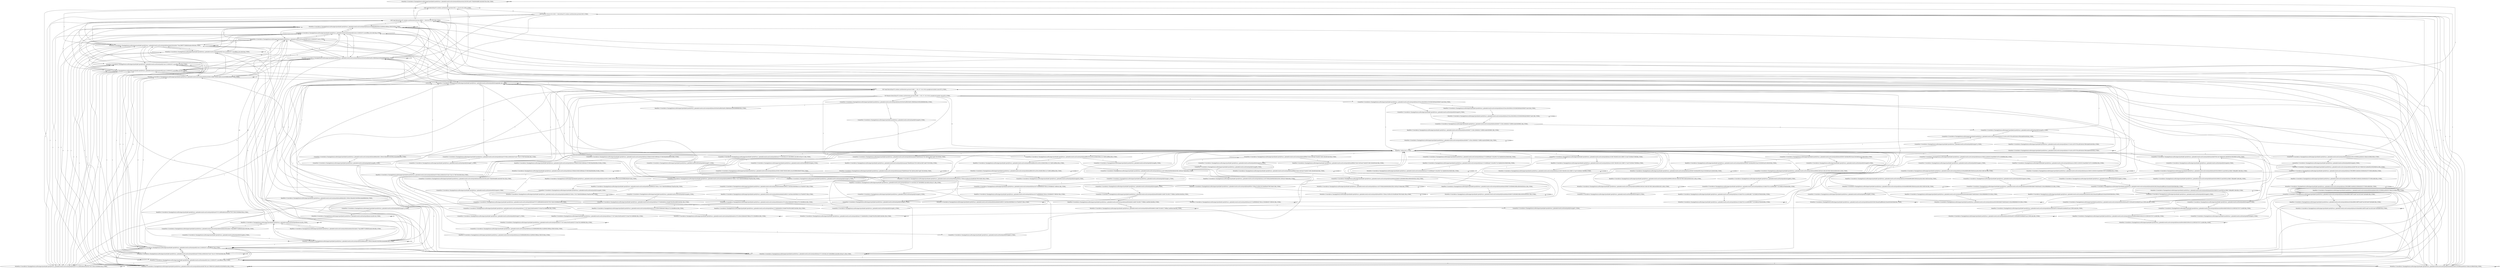 strict digraph G {
  "WriteFile C:\Users\Kevin Chan\AppData\Local\Packages\SpotifyAB.SpotifyMusic_zpdnekdrzrea0\LocalCache\Spotify\Data\44\44a1b55381ae5f17f3dd3094df951de29c857be1.file_47DEQ_";
  "UDP Send KevinChan-PC.wireless.northwestern.private:5353 -&gt; 224.0.0.251:5353_47DEQ_";
  "UDP Receive 224.0.0.251:5353 -&gt; KevinChan-PC.wireless.northwestern.private:5353_47DEQ_";
  "UDP Send KevinChan-PC.wireless.northwestern.private:49893 -&gt; 239.255.255.250:ssdp_47DEQ_";
  "WriteFile C:\Users\Kevin Chan\AppData\Local\Packages\SpotifyAB.SpotifyMusic_zpdnekdrzrea0\LocalState\Spotify\Storage\index.dat_47DEQ_";
  "TCP Send KevinChan-PC.wireless.northwestern.private:55499 -&gt; 182.127.154.104.bc.googleusercontent.com:4070_47DEQ_";
  "TCP Receive KevinChan-PC.wireless.northwestern.private:55499 -&gt; 182.127.154.104.bc.googleusercontent.com:4070_47DEQ_";
  "ReadFile C:\$Directory_47DEQ_";
  "CreateFile C:\Users\Kevin Chan\AppData\Local\Packages\SpotifyAB.SpotifyMusic_zpdnekdrzrea0\LocalCache\Spotify\Data\8a\8a62e0662212a62dece5b936de13c1479a393373.file_47DEQ_";
  "ReadFile C:\Users\Kevin Chan\AppData\Local\Packages\SpotifyAB.SpotifyMusic_zpdnekdrzrea0\LocalCache\Spotify\Data\8a\8a62e0662212a62dece5b936de13c1479a393373.file_47DEQ_";
  "WriteFile C:\Users\Kevin Chan\AppData\Local\Packages\SpotifyAB.SpotifyMusic_zpdnekdrzrea0\LocalCache\Spotify\Data\8a\8a62e0662212a62dece5b936de13c1479a393373.file_47DEQ_";
  "CreateFile C:\Users\Kevin Chan\AppData\Local\Packages\SpotifyAB.SpotifyMusic_zpdnekdrzrea0\LocalCache\Spotify\Data\1f\1f8e6c916b0259f949ae7b789336ab0b6489a136.file_47DEQ_";
  "ReadFile C:\Users\Kevin Chan\AppData\Local\Packages\SpotifyAB.SpotifyMusic_zpdnekdrzrea0\LocalCache\Spotify\Data\1f\1f8e6c916b0259f949ae7b789336ab0b6489a136.file_47DEQ_";
  "WriteFile C:\Users\Kevin Chan\AppData\Local\Packages\SpotifyAB.SpotifyMusic_zpdnekdrzrea0\LocalCache\Spotify\Data\1f\1f8e6c916b0259f949ae7b789336ab0b6489a136.file_47DEQ_";
  "CreateFile C:\Users\Kevin Chan\AppData\Local\Packages\SpotifyAB.SpotifyMusic_zpdnekdrzrea0\LocalCache\Spotify\Data\44\44a1b55381ae5f17f3dd3094df951de29c857be1.file_47DEQ_";
  "CreateFile C:\Users\Kevin Chan\AppData\Local\Packages\SpotifyAB.SpotifyMusic_zpdnekdrzrea0\LocalState\Spotify\Storage\44_47DEQ_";
  "CreateFile C:\Users\Kevin Chan\AppData\Local\Packages\SpotifyAB.SpotifyMusic_zpdnekdrzrea0\LocalCache\Spotify\Data\75\758e8fe4fb341256a687fe53f2e2b8f21fe439a1.file_47DEQ_";
  "ReadFile C:\Users\Kevin Chan\AppData\Local\Packages\SpotifyAB.SpotifyMusic_zpdnekdrzrea0\LocalCache\Spotify\Data\75\758e8fe4fb341256a687fe53f2e2b8f21fe439a1.file_47DEQ_";
  "WriteFile C:\Users\Kevin Chan\AppData\Local\Packages\SpotifyAB.SpotifyMusic_zpdnekdrzrea0\LocalCache\Spotify\Data\75\758e8fe4fb341256a687fe53f2e2b8f21fe439a1.file_47DEQ_";
  "CreateFile C:\Users\Kevin Chan\AppData\Local\Packages\SpotifyAB.SpotifyMusic_zpdnekdrzrea0\LocalState\Spotify\Storage\1f_47DEQ_";
  "CreateFile C:\Users\Kevin Chan\AppData\Local\Packages\SpotifyAB.SpotifyMusic_zpdnekdrzrea0\LocalState\Spotify\Storage\8a_47DEQ_";
  "CreateFile C:\Users\Kevin Chan\AppData\Local\Packages\SpotifyAB.SpotifyMusic_zpdnekdrzrea0\LocalState\Spotify\Storage\75_47DEQ_";
  "WriteFile C:\Users\Kevin Chan\AppData\Local\Packages\SpotifyAB.SpotifyMusic_zpdnekdrzrea0\LocalState\Spotify\mercury.db-wal_47DEQ_";
  "ReadFile C:\Users\Kevin Chan\AppData\Local\Packages\SpotifyAB.SpotifyMusic_zpdnekdrzrea0\LocalState\Spotify\mercury.db_47DEQ_";
  "CreateFile C:\Users\Kevin Chan\AppData\Local\Packages\SpotifyAB.SpotifyMusic_zpdnekdrzrea0\LocalCache\Spotify\Data\6a\6a55b45ab0a776aa2df6f7f75d6fe85eeabcc63b.file_47DEQ_";
  "ReadFile C:\Users\Kevin Chan\AppData\Local\Packages\SpotifyAB.SpotifyMusic_zpdnekdrzrea0\LocalCache\Spotify\Data\6a\6a55b45ab0a776aa2df6f7f75d6fe85eeabcc63b.file_47DEQ_";
  "WriteFile C:\Users\Kevin Chan\AppData\Local\Packages\SpotifyAB.SpotifyMusic_zpdnekdrzrea0\LocalCache\Spotify\Data\6a\6a55b45ab0a776aa2df6f7f75d6fe85eeabcc63b.file_47DEQ_";
  "CreateFile C:\Users\Kevin Chan\AppData\Local\Packages\SpotifyAB.SpotifyMusic_zpdnekdrzrea0\LocalState\Spotify\Users\12185952672-user\offline2.tmp_47DEQ_";
  "WriteFile C:\Users\Kevin Chan\AppData\Local\Packages\SpotifyAB.SpotifyMusic_zpdnekdrzrea0\LocalState\Spotify\Users\12185952672-user\offline2.tmp_47DEQ_";
  "CreateFile C:\Users\Kevin Chan\AppData\Local\Packages\SpotifyAB.SpotifyMusic_zpdnekdrzrea0\LocalState\Spotify\Users\12185952672-user_47DEQ_";
  "CreateFile C:\Users\Kevin Chan\AppData\Local\Packages\SpotifyAB.SpotifyMusic_zpdnekdrzrea0\LocalState\Spotify\Users\12185952672-user\offline_ep.tmp_47DEQ_";
  "WriteFile C:\Users\Kevin Chan\AppData\Local\Packages\SpotifyAB.SpotifyMusic_zpdnekdrzrea0\LocalState\Spotify\Users\12185952672-user\offline_ep.tmp_47DEQ_";
  "CreateFile C:\Users\Kevin Chan\AppData\Local\Packages\SpotifyAB.SpotifyMusic_zpdnekdrzrea0\LocalState\Spotify\Users\12185952672-user\offline_lists.bnk.tmp_47DEQ_";
  "WriteFile C:\Users\Kevin Chan\AppData\Local\Packages\SpotifyAB.SpotifyMusic_zpdnekdrzrea0\LocalState\Spotify\Users\12185952672-user\offline_lists.bnk.tmp_47DEQ_";
  "CreateFile C:\Users\Kevin Chan\AppData\Local\Packages\SpotifyAB.SpotifyMusic_zpdnekdrzrea0\LocalCache\Spotify\Data\f8\f8eb7dc6a7a302adc70e49207c891249cd91fa45.file_47DEQ_";
  "ReadFile C:\Users\Kevin Chan\AppData\Local\Packages\SpotifyAB.SpotifyMusic_zpdnekdrzrea0\LocalCache\Spotify\Data\f8\f8eb7dc6a7a302adc70e49207c891249cd91fa45.file_47DEQ_";
  "WriteFile C:\Users\Kevin Chan\AppData\Local\Packages\SpotifyAB.SpotifyMusic_zpdnekdrzrea0\LocalCache\Spotify\Data\f8\f8eb7dc6a7a302adc70e49207c891249cd91fa45.file_47DEQ_";
  "CreateFile C:\Users\Kevin Chan\AppData\Local\Packages\SpotifyAB.SpotifyMusic_zpdnekdrzrea0\LocalCache\Spotify\Data\e6\e6ae5d36607d18f5986559fdccf63834f262bccc.file_47DEQ_";
  "ReadFile C:\Users\Kevin Chan\AppData\Local\Packages\SpotifyAB.SpotifyMusic_zpdnekdrzrea0\LocalCache\Spotify\Data\e6\e6ae5d36607d18f5986559fdccf63834f262bccc.file_47DEQ_";
  "WriteFile C:\Users\Kevin Chan\AppData\Local\Packages\SpotifyAB.SpotifyMusic_zpdnekdrzrea0\LocalCache\Spotify\Data\e6\e6ae5d36607d18f5986559fdccf63834f262bccc.file_47DEQ_";
  "CreateFile C:\Users\Kevin Chan\AppData\Local\Packages\SpotifyAB.SpotifyMusic_zpdnekdrzrea0\LocalCache\Spotify\Data\f5\f5d4b6615cb887261d9227706fbec1ae856e19a8.file_47DEQ_";
  "ReadFile C:\Users\Kevin Chan\AppData\Local\Packages\SpotifyAB.SpotifyMusic_zpdnekdrzrea0\LocalCache\Spotify\Data\f5\f5d4b6615cb887261d9227706fbec1ae856e19a8.file_47DEQ_";
  "WriteFile C:\Users\Kevin Chan\AppData\Local\Packages\SpotifyAB.SpotifyMusic_zpdnekdrzrea0\LocalCache\Spotify\Data\f5\f5d4b6615cb887261d9227706fbec1ae856e19a8.file_47DEQ_";
  "CreateFile C:\Users\Kevin Chan\AppData\Local\Packages\SpotifyAB.SpotifyMusic_zpdnekdrzrea0\LocalState\Spotify\Storage\f8_47DEQ_";
  "CreateFile C:\Users\Kevin Chan\AppData\Local\Packages\SpotifyAB.SpotifyMusic_zpdnekdrzrea0\LocalState\Spotify\Storage\e6_47DEQ_";
  "CreateFile C:\Users\Kevin Chan\AppData\Local\Packages\SpotifyAB.SpotifyMusic_zpdnekdrzrea0\LocalState\Spotify\Storage\f5_47DEQ_";
  "CreateFile C:\Users\Kevin Chan\AppData\Local\Packages\SpotifyAB.SpotifyMusic_zpdnekdrzrea0\LocalCache\Spotify\Data\9b\9ba5bb211f83e318ba0dd15b3f2f6a2ababd9dfa.file_47DEQ_";
  "ReadFile C:\Users\Kevin Chan\AppData\Local\Packages\SpotifyAB.SpotifyMusic_zpdnekdrzrea0\LocalCache\Spotify\Data\9b\9ba5bb211f83e318ba0dd15b3f2f6a2ababd9dfa.file_47DEQ_";
  "CreateFile C:\Users\Kevin Chan\AppData\Local\Packages\SpotifyAB.SpotifyMusic_zpdnekdrzrea0\LocalState\Spotify\Storage\6a_47DEQ_";
  "WriteFile C:\Users\Kevin Chan\AppData\Local\Packages\SpotifyAB.SpotifyMusic_zpdnekdrzrea0\LocalCache\Spotify\Data\9b\9ba5bb211f83e318ba0dd15b3f2f6a2ababd9dfa.file_47DEQ_";
  "CreateFile C:\Users\Kevin Chan\AppData\Local\Packages\SpotifyAB.SpotifyMusic_zpdnekdrzrea0\LocalState\Spotify\Storage\9b_47DEQ_";
  "CreateFile C:\Users\Kevin Chan\AppData\Local\Packages\SpotifyAB.SpotifyMusic_zpdnekdrzrea0\LocalCache\Spotify\Data\5f\5f3957eb59de3f0f105ae223029d55a4241d9c56.file_47DEQ_";
  "ReadFile C:\Users\Kevin Chan\AppData\Local\Packages\SpotifyAB.SpotifyMusic_zpdnekdrzrea0\LocalCache\Spotify\Data\5f\5f3957eb59de3f0f105ae223029d55a4241d9c56.file_47DEQ_";
  "WriteFile C:\Users\Kevin Chan\AppData\Local\Packages\SpotifyAB.SpotifyMusic_zpdnekdrzrea0\LocalCache\Spotify\Data\5f\5f3957eb59de3f0f105ae223029d55a4241d9c56.file_47DEQ_";
  "CreateFile C:\Users\Kevin Chan\AppData\Local\Packages\SpotifyAB.SpotifyMusic_zpdnekdrzrea0\LocalCache\Spotify\Data\86\86b1b850a01c8bc55b76631dde5ee5bfc6c3b11e.file_47DEQ_";
  "ReadFile C:\Users\Kevin Chan\AppData\Local\Packages\SpotifyAB.SpotifyMusic_zpdnekdrzrea0\LocalCache\Spotify\Data\86\86b1b850a01c8bc55b76631dde5ee5bfc6c3b11e.file_47DEQ_";
  "WriteFile C:\Users\Kevin Chan\AppData\Local\Packages\SpotifyAB.SpotifyMusic_zpdnekdrzrea0\LocalCache\Spotify\Data\86\86b1b850a01c8bc55b76631dde5ee5bfc6c3b11e.file_47DEQ_";
  "CreateFile C:\Users\Kevin Chan\AppData\Local\Packages\SpotifyAB.SpotifyMusic_zpdnekdrzrea0\LocalCache\Spotify\Data\10\10da67921e1ecb99cd8b7710226fd52d7fb3d54f.file_47DEQ_";
  "ReadFile C:\Users\Kevin Chan\AppData\Local\Packages\SpotifyAB.SpotifyMusic_zpdnekdrzrea0\LocalCache\Spotify\Data\10\10da67921e1ecb99cd8b7710226fd52d7fb3d54f.file_47DEQ_";
  "WriteFile C:\Users\Kevin Chan\AppData\Local\Packages\SpotifyAB.SpotifyMusic_zpdnekdrzrea0\LocalCache\Spotify\Data\10\10da67921e1ecb99cd8b7710226fd52d7fb3d54f.file_47DEQ_";
  "CreateFile C:\Users\Kevin Chan\AppData\Local\Packages\SpotifyAB.SpotifyMusic_zpdnekdrzrea0\LocalState\Spotify\Storage\5f_47DEQ_";
  "CreateFile C:\Users\Kevin Chan\AppData\Local\Packages\SpotifyAB.SpotifyMusic_zpdnekdrzrea0\LocalState\Spotify\Storage\86_47DEQ_";
  "CreateFile C:\Users\Kevin Chan\AppData\Local\Packages\SpotifyAB.SpotifyMusic_zpdnekdrzrea0\LocalState\Spotify\Storage\10_47DEQ_";
  "CreateFile C:\Users\Kevin Chan\AppData\Local\Packages\SpotifyAB.SpotifyMusic_zpdnekdrzrea0\LocalCache\Spotify\Data\eb\ebee2e93cc035f9b4aa46402e7c8dec3c53f6e28.file_47DEQ_";
  "ReadFile C:\Users\Kevin Chan\AppData\Local\Packages\SpotifyAB.SpotifyMusic_zpdnekdrzrea0\LocalCache\Spotify\Data\eb\ebee2e93cc035f9b4aa46402e7c8dec3c53f6e28.file_47DEQ_";
  "WriteFile C:\Users\Kevin Chan\AppData\Local\Packages\SpotifyAB.SpotifyMusic_zpdnekdrzrea0\LocalCache\Spotify\Data\eb\ebee2e93cc035f9b4aa46402e7c8dec3c53f6e28.file_47DEQ_";
  "CreateFile C:\Users\Kevin Chan\AppData\Local\Packages\SpotifyAB.SpotifyMusic_zpdnekdrzrea0\LocalCache\Spotify\Data\cb\cbf040c9b953580c613c2cf3852b370571ccb4f0.file_47DEQ_";
  "ReadFile C:\Users\Kevin Chan\AppData\Local\Packages\SpotifyAB.SpotifyMusic_zpdnekdrzrea0\LocalCache\Spotify\Data\cb\cbf040c9b953580c613c2cf3852b370571ccb4f0.file_47DEQ_";
  "WriteFile C:\Users\Kevin Chan\AppData\Local\Packages\SpotifyAB.SpotifyMusic_zpdnekdrzrea0\LocalCache\Spotify\Data\cb\cbf040c9b953580c613c2cf3852b370571ccb4f0.file_47DEQ_";
  "CreateFile C:\Users\Kevin Chan\AppData\Local\Packages\SpotifyAB.SpotifyMusic_zpdnekdrzrea0\LocalCache\Spotify\Data\34\34be4fd83c5bff70cab974e162f13e873450eb65.file_47DEQ_";
  "ReadFile C:\Users\Kevin Chan\AppData\Local\Packages\SpotifyAB.SpotifyMusic_zpdnekdrzrea0\LocalCache\Spotify\Data\34\34be4fd83c5bff70cab974e162f13e873450eb65.file_47DEQ_";
  "WriteFile C:\Users\Kevin Chan\AppData\Local\Packages\SpotifyAB.SpotifyMusic_zpdnekdrzrea0\LocalCache\Spotify\Data\34\34be4fd83c5bff70cab974e162f13e873450eb65.file_47DEQ_";
  "CreateFile C:\Users\Kevin Chan\AppData\Local\Packages\SpotifyAB.SpotifyMusic_zpdnekdrzrea0\LocalState\Spotify\Storage\eb_47DEQ_";
  "CreateFile C:\Users\Kevin Chan\AppData\Local\Packages\SpotifyAB.SpotifyMusic_zpdnekdrzrea0\LocalCache\Spotify\Data\1f\1f655ff93244d64d2c5f409e3b2d7375065ce8bd.file_47DEQ_";
  "ReadFile C:\Users\Kevin Chan\AppData\Local\Packages\SpotifyAB.SpotifyMusic_zpdnekdrzrea0\LocalCache\Spotify\Data\1f\1f655ff93244d64d2c5f409e3b2d7375065ce8bd.file_47DEQ_";
  "WriteFile C:\Users\Kevin Chan\AppData\Local\Packages\SpotifyAB.SpotifyMusic_zpdnekdrzrea0\LocalCache\Spotify\Data\1f\1f655ff93244d64d2c5f409e3b2d7375065ce8bd.file_47DEQ_";
  "CreateFile C:\Users\Kevin Chan\AppData\Local\Packages\SpotifyAB.SpotifyMusic_zpdnekdrzrea0\LocalState\Spotify\Storage\34_47DEQ_";
  "CreateFile C:\Users\Kevin Chan\AppData\Local\Packages\SpotifyAB.SpotifyMusic_zpdnekdrzrea0\LocalState\Spotify\Storage\cb_47DEQ_";
  "CreateFile C:\Users\Kevin Chan\AppData\Local\Packages\SpotifyAB.SpotifyMusic_zpdnekdrzrea0\LocalCache\Spotify\Data\57\57c3502bdc1927e804f99b51abc4bfcc455aa7c1.file_47DEQ_";
  "ReadFile C:\Users\Kevin Chan\AppData\Local\Packages\SpotifyAB.SpotifyMusic_zpdnekdrzrea0\LocalCache\Spotify\Data\57\57c3502bdc1927e804f99b51abc4bfcc455aa7c1.file_47DEQ_";
  "WriteFile C:\Users\Kevin Chan\AppData\Local\Packages\SpotifyAB.SpotifyMusic_zpdnekdrzrea0\LocalCache\Spotify\Data\57\57c3502bdc1927e804f99b51abc4bfcc455aa7c1.file_47DEQ_";
  "CreateFile C:\Users\Kevin Chan\AppData\Local\Packages\SpotifyAB.SpotifyMusic_zpdnekdrzrea0\LocalState\Spotify\Storage\57_47DEQ_";
  "CreateFile C:\Users\Kevin Chan\AppData\Local\Packages\SpotifyAB.SpotifyMusic_zpdnekdrzrea0\LocalCache\Spotify\Data\c9\c90a6dd8fcbf681f6464a5aa40a16dc510bf13e5.file_47DEQ_";
  "ReadFile C:\Users\Kevin Chan\AppData\Local\Packages\SpotifyAB.SpotifyMusic_zpdnekdrzrea0\LocalCache\Spotify\Data\c9\c90a6dd8fcbf681f6464a5aa40a16dc510bf13e5.file_47DEQ_";
  "WriteFile C:\Users\Kevin Chan\AppData\Local\Packages\SpotifyAB.SpotifyMusic_zpdnekdrzrea0\LocalCache\Spotify\Data\c9\c90a6dd8fcbf681f6464a5aa40a16dc510bf13e5.file_47DEQ_";
  "CreateFile C:\Users\Kevin Chan\AppData\Local\Packages\SpotifyAB.SpotifyMusic_zpdnekdrzrea0\LocalCache\Spotify\Data\ec\ec296351426505510ea63d8c07af7c2c5b69fbeb.file_47DEQ_";
  "ReadFile C:\Users\Kevin Chan\AppData\Local\Packages\SpotifyAB.SpotifyMusic_zpdnekdrzrea0\LocalCache\Spotify\Data\ec\ec296351426505510ea63d8c07af7c2c5b69fbeb.file_47DEQ_";
  "WriteFile C:\Users\Kevin Chan\AppData\Local\Packages\SpotifyAB.SpotifyMusic_zpdnekdrzrea0\LocalCache\Spotify\Data\ec\ec296351426505510ea63d8c07af7c2c5b69fbeb.file_47DEQ_";
  "CreateFile C:\Users\Kevin Chan\AppData\Local\Packages\SpotifyAB.SpotifyMusic_zpdnekdrzrea0\LocalCache\Spotify\Data\85\859993d8d67946b58eeb215d3a29fdb88b022518.file_47DEQ_";
  "ReadFile C:\Users\Kevin Chan\AppData\Local\Packages\SpotifyAB.SpotifyMusic_zpdnekdrzrea0\LocalCache\Spotify\Data\85\859993d8d67946b58eeb215d3a29fdb88b022518.file_47DEQ_";
  "WriteFile C:\Users\Kevin Chan\AppData\Local\Packages\SpotifyAB.SpotifyMusic_zpdnekdrzrea0\LocalCache\Spotify\Data\85\859993d8d67946b58eeb215d3a29fdb88b022518.file_47DEQ_";
  "CreateFile C:\Users\Kevin Chan\AppData\Local\Packages\SpotifyAB.SpotifyMusic_zpdnekdrzrea0\LocalState\Spotify\Storage\ec_47DEQ_";
  "CreateFile C:\Users\Kevin Chan\AppData\Local\Packages\SpotifyAB.SpotifyMusic_zpdnekdrzrea0\LocalState\Spotify\Storage\c9_47DEQ_";
  "CreateFile C:\Users\Kevin Chan\AppData\Local\Packages\SpotifyAB.SpotifyMusic_zpdnekdrzrea0\LocalState\Spotify\Storage\85_47DEQ_";
  "CreateFile C:\Users\Kevin Chan\AppData\Local\Packages\SpotifyAB.SpotifyMusic_zpdnekdrzrea0\LocalCache\Spotify\Data\97\97312d9f3ed643ec6a354279a71e8ce15d3d9a03.file_47DEQ_";
  "ReadFile C:\Users\Kevin Chan\AppData\Local\Packages\SpotifyAB.SpotifyMusic_zpdnekdrzrea0\LocalCache\Spotify\Data\97\97312d9f3ed643ec6a354279a71e8ce15d3d9a03.file_47DEQ_";
  "WriteFile C:\Users\Kevin Chan\AppData\Local\Packages\SpotifyAB.SpotifyMusic_zpdnekdrzrea0\LocalCache\Spotify\Data\97\97312d9f3ed643ec6a354279a71e8ce15d3d9a03.file_47DEQ_";
  "CreateFile C:\Users\Kevin Chan\AppData\Local\Packages\SpotifyAB.SpotifyMusic_zpdnekdrzrea0\LocalCache\Spotify\Data\cc\cc65765fda2be69465db3d22fb116305a374b9a8.file_47DEQ_";
  "ReadFile C:\Users\Kevin Chan\AppData\Local\Packages\SpotifyAB.SpotifyMusic_zpdnekdrzrea0\LocalCache\Spotify\Data\cc\cc65765fda2be69465db3d22fb116305a374b9a8.file_47DEQ_";
  "WriteFile C:\Users\Kevin Chan\AppData\Local\Packages\SpotifyAB.SpotifyMusic_zpdnekdrzrea0\LocalCache\Spotify\Data\cc\cc65765fda2be69465db3d22fb116305a374b9a8.file_47DEQ_";
  "CreateFile C:\Users\Kevin Chan\AppData\Local\Packages\SpotifyAB.SpotifyMusic_zpdnekdrzrea0\LocalCache\Spotify\Data\19\19827d8c98241b5129867127ae3720260e47280f.file_47DEQ_";
  "ReadFile C:\Users\Kevin Chan\AppData\Local\Packages\SpotifyAB.SpotifyMusic_zpdnekdrzrea0\LocalCache\Spotify\Data\19\19827d8c98241b5129867127ae3720260e47280f.file_47DEQ_";
  "WriteFile C:\Users\Kevin Chan\AppData\Local\Packages\SpotifyAB.SpotifyMusic_zpdnekdrzrea0\LocalCache\Spotify\Data\19\19827d8c98241b5129867127ae3720260e47280f.file_47DEQ_";
  "CreateFile C:\Users\Kevin Chan\AppData\Local\Packages\SpotifyAB.SpotifyMusic_zpdnekdrzrea0\LocalCache\Spotify\Data\c0\c075e9f8f98fe0b79b3a12300dfe62f1748f3452.file_47DEQ_";
  "ReadFile C:\Users\Kevin Chan\AppData\Local\Packages\SpotifyAB.SpotifyMusic_zpdnekdrzrea0\LocalCache\Spotify\Data\c0\c075e9f8f98fe0b79b3a12300dfe62f1748f3452.file_47DEQ_";
  "WriteFile C:\Users\Kevin Chan\AppData\Local\Packages\SpotifyAB.SpotifyMusic_zpdnekdrzrea0\LocalCache\Spotify\Data\c0\c075e9f8f98fe0b79b3a12300dfe62f1748f3452.file_47DEQ_";
  "CreateFile C:\Users\Kevin Chan\AppData\Local\Packages\SpotifyAB.SpotifyMusic_zpdnekdrzrea0\LocalState\Spotify\Storage\19_47DEQ_";
  "CreateFile C:\Users\Kevin Chan\AppData\Local\Packages\SpotifyAB.SpotifyMusic_zpdnekdrzrea0\LocalState\Spotify\Storage\cc_47DEQ_";
  "CreateFile C:\Users\Kevin Chan\AppData\Local\Packages\SpotifyAB.SpotifyMusic_zpdnekdrzrea0\LocalState\Spotify\Storage\c0_47DEQ_";
  "CreateFile C:\Users\Kevin Chan\AppData\Local\Packages\SpotifyAB.SpotifyMusic_zpdnekdrzrea0\LocalState\Spotify\Storage\97_47DEQ_";
  "CreateFile C:\Users\Kevin Chan\AppData\Local\Packages\SpotifyAB.SpotifyMusic_zpdnekdrzrea0\LocalCache\Spotify\Data\4d\4d97861cbe7599b03401ab6ed62e01fb290b81a4.file_47DEQ_";
  "ReadFile C:\Users\Kevin Chan\AppData\Local\Packages\SpotifyAB.SpotifyMusic_zpdnekdrzrea0\LocalCache\Spotify\Data\4d\4d97861cbe7599b03401ab6ed62e01fb290b81a4.file_47DEQ_";
  "WriteFile C:\Users\Kevin Chan\AppData\Local\Packages\SpotifyAB.SpotifyMusic_zpdnekdrzrea0\LocalCache\Spotify\Data\4d\4d97861cbe7599b03401ab6ed62e01fb290b81a4.file_47DEQ_";
  "CreateFile C:\Users\Kevin Chan\AppData\Local\Packages\SpotifyAB.SpotifyMusic_zpdnekdrzrea0\LocalCache\Spotify\Data\d5\d5028b239aeafcfaaff6d4a61d5adc955b003b6d.file_47DEQ_";
  "ReadFile C:\Users\Kevin Chan\AppData\Local\Packages\SpotifyAB.SpotifyMusic_zpdnekdrzrea0\LocalCache\Spotify\Data\d5\d5028b239aeafcfaaff6d4a61d5adc955b003b6d.file_47DEQ_";
  "WriteFile C:\Users\Kevin Chan\AppData\Local\Packages\SpotifyAB.SpotifyMusic_zpdnekdrzrea0\LocalCache\Spotify\Data\d5\d5028b239aeafcfaaff6d4a61d5adc955b003b6d.file_47DEQ_";
  "CreateFile C:\Users\Kevin Chan\AppData\Local\Packages\SpotifyAB.SpotifyMusic_zpdnekdrzrea0\LocalCache\Spotify\Data\62\629c00983251aee35852ac28b817d6ba88b7cd94.file_47DEQ_";
  "ReadFile C:\Users\Kevin Chan\AppData\Local\Packages\SpotifyAB.SpotifyMusic_zpdnekdrzrea0\LocalCache\Spotify\Data\62\629c00983251aee35852ac28b817d6ba88b7cd94.file_47DEQ_";
  "WriteFile C:\Users\Kevin Chan\AppData\Local\Packages\SpotifyAB.SpotifyMusic_zpdnekdrzrea0\LocalCache\Spotify\Data\62\629c00983251aee35852ac28b817d6ba88b7cd94.file_47DEQ_";
  "CreateFile C:\Users\Kevin Chan\AppData\Local\Packages\SpotifyAB.SpotifyMusic_zpdnekdrzrea0\LocalCache\Spotify\Data\3b\3b5edf7b78384a60545e6fab5f1aacc22f92ca6a.file_47DEQ_";
  "ReadFile C:\Users\Kevin Chan\AppData\Local\Packages\SpotifyAB.SpotifyMusic_zpdnekdrzrea0\LocalCache\Spotify\Data\3b\3b5edf7b78384a60545e6fab5f1aacc22f92ca6a.file_47DEQ_";
  "WriteFile C:\Users\Kevin Chan\AppData\Local\Packages\SpotifyAB.SpotifyMusic_zpdnekdrzrea0\LocalCache\Spotify\Data\3b\3b5edf7b78384a60545e6fab5f1aacc22f92ca6a.file_47DEQ_";
  "CreateFile C:\Users\Kevin Chan\AppData\Local\Packages\SpotifyAB.SpotifyMusic_zpdnekdrzrea0\LocalState\Spotify\Storage\4d_47DEQ_";
  "CreateFile C:\Users\Kevin Chan\AppData\Local\Packages\SpotifyAB.SpotifyMusic_zpdnekdrzrea0\LocalState\Spotify\Storage\62_47DEQ_";
  "CreateFile C:\Users\Kevin Chan\AppData\Local\Packages\SpotifyAB.SpotifyMusic_zpdnekdrzrea0\LocalState\Spotify\Storage\d5_47DEQ_";
  "CreateFile C:\Users\Kevin Chan\AppData\Local\Packages\SpotifyAB.SpotifyMusic_zpdnekdrzrea0\LocalState\Spotify\Storage\3b_47DEQ_";
  "CreateFile C:\Users\Kevin Chan\AppData\Local\Packages\SpotifyAB.SpotifyMusic_zpdnekdrzrea0\LocalCache\Spotify\Data\26\263e03a0f9cf5af0413fb894ba0c630b498868d9.file_47DEQ_";
  "ReadFile C:\Users\Kevin Chan\AppData\Local\Packages\SpotifyAB.SpotifyMusic_zpdnekdrzrea0\LocalCache\Spotify\Data\26\263e03a0f9cf5af0413fb894ba0c630b498868d9.file_47DEQ_";
  "WriteFile C:\Users\Kevin Chan\AppData\Local\Packages\SpotifyAB.SpotifyMusic_zpdnekdrzrea0\LocalCache\Spotify\Data\26\263e03a0f9cf5af0413fb894ba0c630b498868d9.file_47DEQ_";
  "CreateFile C:\Users\Kevin Chan\AppData\Local\Packages\SpotifyAB.SpotifyMusic_zpdnekdrzrea0\LocalState\Spotify\Storage\26_47DEQ_";
  "CreateFile C:\Users\Kevin Chan\AppData\Local\Packages\SpotifyAB.SpotifyMusic_zpdnekdrzrea0\LocalCache\Spotify\Data\a2\a258df6dd99b38bcec5af060d10f69aa12fb3226.file_47DEQ_";
  "ReadFile C:\Users\Kevin Chan\AppData\Local\Packages\SpotifyAB.SpotifyMusic_zpdnekdrzrea0\LocalCache\Spotify\Data\a2\a258df6dd99b38bcec5af060d10f69aa12fb3226.file_47DEQ_";
  "WriteFile C:\Users\Kevin Chan\AppData\Local\Packages\SpotifyAB.SpotifyMusic_zpdnekdrzrea0\LocalCache\Spotify\Data\a2\a258df6dd99b38bcec5af060d10f69aa12fb3226.file_47DEQ_";
  "CreateFile C:\Users\Kevin Chan\AppData\Local\Packages\SpotifyAB.SpotifyMusic_zpdnekdrzrea0\LocalCache\Spotify\Data\f5\f50cc7d3bac31d5f4c2613b4df5a64789150a8c2.file_47DEQ_";
  "ReadFile C:\Users\Kevin Chan\AppData\Local\Packages\SpotifyAB.SpotifyMusic_zpdnekdrzrea0\LocalCache\Spotify\Data\f5\f50cc7d3bac31d5f4c2613b4df5a64789150a8c2.file_47DEQ_";
  "WriteFile C:\Users\Kevin Chan\AppData\Local\Packages\SpotifyAB.SpotifyMusic_zpdnekdrzrea0\LocalCache\Spotify\Data\f5\f50cc7d3bac31d5f4c2613b4df5a64789150a8c2.file_47DEQ_";
  "CreateFile C:\Users\Kevin Chan\AppData\Local\Packages\SpotifyAB.SpotifyMusic_zpdnekdrzrea0\LocalCache\Spotify\Data\72\72972efee2044f2a4ed42572c0ae76c184f909b3.file_47DEQ_";
  "ReadFile C:\Users\Kevin Chan\AppData\Local\Packages\SpotifyAB.SpotifyMusic_zpdnekdrzrea0\LocalCache\Spotify\Data\72\72972efee2044f2a4ed42572c0ae76c184f909b3.file_47DEQ_";
  "WriteFile C:\Users\Kevin Chan\AppData\Local\Packages\SpotifyAB.SpotifyMusic_zpdnekdrzrea0\LocalCache\Spotify\Data\72\72972efee2044f2a4ed42572c0ae76c184f909b3.file_47DEQ_";
  "CreateFile C:\Users\Kevin Chan\AppData\Local\Packages\SpotifyAB.SpotifyMusic_zpdnekdrzrea0\LocalState\Spotify\Storage\a2_47DEQ_";
  "CreateFile C:\Users\Kevin Chan\AppData\Local\Packages\SpotifyAB.SpotifyMusic_zpdnekdrzrea0\LocalCache\Spotify\Data\fb\fbc9281a5581e284961f90e12c27af061edf9ba4.file_47DEQ_";
  "ReadFile C:\Users\Kevin Chan\AppData\Local\Packages\SpotifyAB.SpotifyMusic_zpdnekdrzrea0\LocalCache\Spotify\Data\fb\fbc9281a5581e284961f90e12c27af061edf9ba4.file_47DEQ_";
  "WriteFile C:\Users\Kevin Chan\AppData\Local\Packages\SpotifyAB.SpotifyMusic_zpdnekdrzrea0\LocalCache\Spotify\Data\fb\fbc9281a5581e284961f90e12c27af061edf9ba4.file_47DEQ_";
  "CreateFile C:\Users\Kevin Chan\AppData\Local\Packages\SpotifyAB.SpotifyMusic_zpdnekdrzrea0\LocalState\Spotify\Storage\72_47DEQ_";
  "CreateFile C:\Users\Kevin Chan\AppData\Local\Packages\SpotifyAB.SpotifyMusic_zpdnekdrzrea0\LocalState\Spotify\Storage\fb_47DEQ_";
  "CreateFile C:\Users\Kevin Chan\AppData\Local\Packages\SpotifyAB.SpotifyMusic_zpdnekdrzrea0\LocalCache\Spotify\Data\67\679d5a1e93b55d1675a0775ec7e77667942d28e5.file_47DEQ_";
  "ReadFile C:\Users\Kevin Chan\AppData\Local\Packages\SpotifyAB.SpotifyMusic_zpdnekdrzrea0\LocalCache\Spotify\Data\67\679d5a1e93b55d1675a0775ec7e77667942d28e5.file_47DEQ_";
  "WriteFile C:\Users\Kevin Chan\AppData\Local\Packages\SpotifyAB.SpotifyMusic_zpdnekdrzrea0\LocalCache\Spotify\Data\67\679d5a1e93b55d1675a0775ec7e77667942d28e5.file_47DEQ_";
  "CreateFile C:\Users\Kevin Chan\AppData\Local\Packages\SpotifyAB.SpotifyMusic_zpdnekdrzrea0\LocalState\Spotify\Storage\67_47DEQ_";
  "CreateFile C:\Users\Kevin Chan\AppData\Local\Packages\SpotifyAB.SpotifyMusic_zpdnekdrzrea0\LocalCache\Spotify\Data\20\20ac459c0956c41f1929d53600ab2063b37cae3c.file_47DEQ_";
  "ReadFile C:\Users\Kevin Chan\AppData\Local\Packages\SpotifyAB.SpotifyMusic_zpdnekdrzrea0\LocalCache\Spotify\Data\20\20ac459c0956c41f1929d53600ab2063b37cae3c.file_47DEQ_";
  "WriteFile C:\Users\Kevin Chan\AppData\Local\Packages\SpotifyAB.SpotifyMusic_zpdnekdrzrea0\LocalCache\Spotify\Data\20\20ac459c0956c41f1929d53600ab2063b37cae3c.file_47DEQ_";
  "CreateFile C:\Users\Kevin Chan\AppData\Local\Packages\SpotifyAB.SpotifyMusic_zpdnekdrzrea0\LocalCache\Spotify\Data\3b\3b9377c23bc1d58d3d2c743f891e4ab54f28962c.file_47DEQ_";
  "ReadFile C:\Users\Kevin Chan\AppData\Local\Packages\SpotifyAB.SpotifyMusic_zpdnekdrzrea0\LocalCache\Spotify\Data\3b\3b9377c23bc1d58d3d2c743f891e4ab54f28962c.file_47DEQ_";
  "WriteFile C:\Users\Kevin Chan\AppData\Local\Packages\SpotifyAB.SpotifyMusic_zpdnekdrzrea0\LocalCache\Spotify\Data\3b\3b9377c23bc1d58d3d2c743f891e4ab54f28962c.file_47DEQ_";
  "CreateFile C:\Users\Kevin Chan\AppData\Local\Packages\SpotifyAB.SpotifyMusic_zpdnekdrzrea0\LocalCache\Spotify\Data\7e\7ec8ccccf0767f3ca5f01b6c3e7f63cda6504c80.file_47DEQ_";
  "ReadFile C:\Users\Kevin Chan\AppData\Local\Packages\SpotifyAB.SpotifyMusic_zpdnekdrzrea0\LocalCache\Spotify\Data\7e\7ec8ccccf0767f3ca5f01b6c3e7f63cda6504c80.file_47DEQ_";
  "WriteFile C:\Users\Kevin Chan\AppData\Local\Packages\SpotifyAB.SpotifyMusic_zpdnekdrzrea0\LocalCache\Spotify\Data\7e\7ec8ccccf0767f3ca5f01b6c3e7f63cda6504c80.file_47DEQ_";
  "CreateFile C:\Users\Kevin Chan\AppData\Local\Packages\SpotifyAB.SpotifyMusic_zpdnekdrzrea0\LocalState\Spotify\Storage\20_47DEQ_";
  "CreateFile C:\Users\Kevin Chan\AppData\Local\Packages\SpotifyAB.SpotifyMusic_zpdnekdrzrea0\LocalState\Spotify\Storage\7e_47DEQ_";
  "CreateFile C:\Users\Kevin Chan\AppData\Local\Packages\SpotifyAB.SpotifyMusic_zpdnekdrzrea0\LocalCache\Spotify\Data\29\29012066870904f14965cce5a282f8f8c90d4978.file_47DEQ_";
  "ReadFile C:\Users\Kevin Chan\AppData\Local\Packages\SpotifyAB.SpotifyMusic_zpdnekdrzrea0\LocalCache\Spotify\Data\29\29012066870904f14965cce5a282f8f8c90d4978.file_47DEQ_";
  "WriteFile C:\Users\Kevin Chan\AppData\Local\Packages\SpotifyAB.SpotifyMusic_zpdnekdrzrea0\LocalCache\Spotify\Data\29\29012066870904f14965cce5a282f8f8c90d4978.file_47DEQ_";
  "CreateFile C:\Users\Kevin Chan\AppData\Local\Packages\SpotifyAB.SpotifyMusic_zpdnekdrzrea0\LocalCache\Spotify\Data\69\692f237b95c1755573b85f364f9be6ae78aaf2a4.file_47DEQ_";
  "ReadFile C:\Users\Kevin Chan\AppData\Local\Packages\SpotifyAB.SpotifyMusic_zpdnekdrzrea0\LocalCache\Spotify\Data\69\692f237b95c1755573b85f364f9be6ae78aaf2a4.file_47DEQ_";
  "WriteFile C:\Users\Kevin Chan\AppData\Local\Packages\SpotifyAB.SpotifyMusic_zpdnekdrzrea0\LocalCache\Spotify\Data\69\692f237b95c1755573b85f364f9be6ae78aaf2a4.file_47DEQ_";
  "CreateFile C:\Users\Kevin Chan\AppData\Local\Packages\SpotifyAB.SpotifyMusic_zpdnekdrzrea0\LocalCache\Spotify\Data\bc\bc47b7a30e41bb8e0ef47966a1d73125b08f6c44.file_47DEQ_";
  "ReadFile C:\Users\Kevin Chan\AppData\Local\Packages\SpotifyAB.SpotifyMusic_zpdnekdrzrea0\LocalCache\Spotify\Data\bc\bc47b7a30e41bb8e0ef47966a1d73125b08f6c44.file_47DEQ_";
  "WriteFile C:\Users\Kevin Chan\AppData\Local\Packages\SpotifyAB.SpotifyMusic_zpdnekdrzrea0\LocalCache\Spotify\Data\bc\bc47b7a30e41bb8e0ef47966a1d73125b08f6c44.file_47DEQ_";
  "CreateFile C:\Users\Kevin Chan\AppData\Local\Packages\SpotifyAB.SpotifyMusic_zpdnekdrzrea0\LocalCache\Spotify\Data\ea\eab7f6a985b4e4578e7a90c0a19b37aab5728138.file_47DEQ_";
  "ReadFile C:\Users\Kevin Chan\AppData\Local\Packages\SpotifyAB.SpotifyMusic_zpdnekdrzrea0\LocalCache\Spotify\Data\ea\eab7f6a985b4e4578e7a90c0a19b37aab5728138.file_47DEQ_";
  "WriteFile C:\Users\Kevin Chan\AppData\Local\Packages\SpotifyAB.SpotifyMusic_zpdnekdrzrea0\LocalCache\Spotify\Data\ea\eab7f6a985b4e4578e7a90c0a19b37aab5728138.file_47DEQ_";
  "CreateFile C:\Users\Kevin Chan\AppData\Local\Packages\SpotifyAB.SpotifyMusic_zpdnekdrzrea0\LocalState\Spotify\Storage\69_47DEQ_";
  "CreateFile C:\Users\Kevin Chan\AppData\Local\Packages\SpotifyAB.SpotifyMusic_zpdnekdrzrea0\LocalState\Spotify\Storage\bc_47DEQ_";
  "CreateFile C:\Users\Kevin Chan\AppData\Local\Packages\SpotifyAB.SpotifyMusic_zpdnekdrzrea0\LocalState\Spotify\Storage\ea_47DEQ_";
  "CreateFile C:\Users\Kevin Chan\AppData\Local\Packages\SpotifyAB.SpotifyMusic_zpdnekdrzrea0\LocalState\Spotify\Storage\29_47DEQ_";
  "CreateFile C:\Users\Kevin Chan\AppData\Local\Packages\SpotifyAB.SpotifyMusic_zpdnekdrzrea0\LocalCache\Spotify\Data\e7\e7e5d88daeb7105a508c75a7a6afdcb33e256d28.file_47DEQ_";
  "ReadFile C:\Users\Kevin Chan\AppData\Local\Packages\SpotifyAB.SpotifyMusic_zpdnekdrzrea0\LocalCache\Spotify\Data\e7\e7e5d88daeb7105a508c75a7a6afdcb33e256d28.file_47DEQ_";
  "WriteFile C:\Users\Kevin Chan\AppData\Local\Packages\SpotifyAB.SpotifyMusic_zpdnekdrzrea0\LocalCache\Spotify\Data\e7\e7e5d88daeb7105a508c75a7a6afdcb33e256d28.file_47DEQ_";
  "WriteFile C:\Users\Kevin Chan\AppData\Local\Packages\SpotifyAB.SpotifyMusic_zpdnekdrzrea0\LocalCache\Spotify\Data\44\44a1b55381ae5f17f3dd3094df951de29c857be1.file_47DEQ_" -> "WriteFile C:\Users\Kevin Chan\AppData\Local\Packages\SpotifyAB.SpotifyMusic_zpdnekdrzrea0\LocalCache\Spotify\Data\44\44a1b55381ae5f17f3dd3094df951de29c857be1.file_47DEQ_" [ label="386" ];
  "WriteFile C:\Users\Kevin Chan\AppData\Local\Packages\SpotifyAB.SpotifyMusic_zpdnekdrzrea0\LocalCache\Spotify\Data\44\44a1b55381ae5f17f3dd3094df951de29c857be1.file_47DEQ_" -> "UDP Send KevinChan-PC.wireless.northwestern.private:5353 -&gt; 224.0.0.251:5353_47DEQ_" [ label="1" ];
  "UDP Send KevinChan-PC.wireless.northwestern.private:5353 -&gt; 224.0.0.251:5353_47DEQ_" -> "UDP Receive 224.0.0.251:5353 -&gt; KevinChan-PC.wireless.northwestern.private:5353_47DEQ_" [ label="9" ];
  "UDP Receive 224.0.0.251:5353 -&gt; KevinChan-PC.wireless.northwestern.private:5353_47DEQ_" -> "UDP Send KevinChan-PC.wireless.northwestern.private:49893 -&gt; 239.255.255.250:ssdp_47DEQ_" [ label="3" ];
  "UDP Send KevinChan-PC.wireless.northwestern.private:49893 -&gt; 239.255.255.250:ssdp_47DEQ_" -> "WriteFile C:\Users\Kevin Chan\AppData\Local\Packages\SpotifyAB.SpotifyMusic_zpdnekdrzrea0\LocalCache\Spotify\Data\44\44a1b55381ae5f17f3dd3094df951de29c857be1.file_47DEQ_" [ label="1" ];
  "WriteFile C:\Users\Kevin Chan\AppData\Local\Packages\SpotifyAB.SpotifyMusic_zpdnekdrzrea0\LocalCache\Spotify\Data\44\44a1b55381ae5f17f3dd3094df951de29c857be1.file_47DEQ_" -> "WriteFile C:\Users\Kevin Chan\AppData\Local\Packages\SpotifyAB.SpotifyMusic_zpdnekdrzrea0\LocalState\Spotify\Storage\index.dat_47DEQ_" [ label="1" ];
  "WriteFile C:\Users\Kevin Chan\AppData\Local\Packages\SpotifyAB.SpotifyMusic_zpdnekdrzrea0\LocalState\Spotify\Storage\index.dat_47DEQ_" -> "WriteFile C:\Users\Kevin Chan\AppData\Local\Packages\SpotifyAB.SpotifyMusic_zpdnekdrzrea0\LocalState\Spotify\Storage\index.dat_47DEQ_" [ label="74" ];
  "WriteFile C:\Users\Kevin Chan\AppData\Local\Packages\SpotifyAB.SpotifyMusic_zpdnekdrzrea0\LocalState\Spotify\Storage\index.dat_47DEQ_" -> "TCP Send KevinChan-PC.wireless.northwestern.private:55499 -&gt; 182.127.154.104.bc.googleusercontent.com:4070_47DEQ_" [ label="7" ];
  "TCP Send KevinChan-PC.wireless.northwestern.private:55499 -&gt; 182.127.154.104.bc.googleusercontent.com:4070_47DEQ_" -> "TCP Receive KevinChan-PC.wireless.northwestern.private:55499 -&gt; 182.127.154.104.bc.googleusercontent.com:4070_47DEQ_" [ label="20" ];
  "TCP Receive KevinChan-PC.wireless.northwestern.private:55499 -&gt; 182.127.154.104.bc.googleusercontent.com:4070_47DEQ_" -> "ReadFile C:\$Directory_47DEQ_" [ label="8" ];
  "ReadFile C:\$Directory_47DEQ_" -> "CreateFile C:\Users\Kevin Chan\AppData\Local\Packages\SpotifyAB.SpotifyMusic_zpdnekdrzrea0\LocalCache\Spotify\Data\8a\8a62e0662212a62dece5b936de13c1479a393373.file_47DEQ_" [ label="1" ];
  "CreateFile C:\Users\Kevin Chan\AppData\Local\Packages\SpotifyAB.SpotifyMusic_zpdnekdrzrea0\LocalCache\Spotify\Data\8a\8a62e0662212a62dece5b936de13c1479a393373.file_47DEQ_" -> "ReadFile C:\Users\Kevin Chan\AppData\Local\Packages\SpotifyAB.SpotifyMusic_zpdnekdrzrea0\LocalCache\Spotify\Data\8a\8a62e0662212a62dece5b936de13c1479a393373.file_47DEQ_" [ label="1" ];
  "ReadFile C:\Users\Kevin Chan\AppData\Local\Packages\SpotifyAB.SpotifyMusic_zpdnekdrzrea0\LocalCache\Spotify\Data\8a\8a62e0662212a62dece5b936de13c1479a393373.file_47DEQ_" -> "WriteFile C:\Users\Kevin Chan\AppData\Local\Packages\SpotifyAB.SpotifyMusic_zpdnekdrzrea0\LocalCache\Spotify\Data\8a\8a62e0662212a62dece5b936de13c1479a393373.file_47DEQ_" [ label="1" ];
  "WriteFile C:\Users\Kevin Chan\AppData\Local\Packages\SpotifyAB.SpotifyMusic_zpdnekdrzrea0\LocalCache\Spotify\Data\8a\8a62e0662212a62dece5b936de13c1479a393373.file_47DEQ_" -> "WriteFile C:\Users\Kevin Chan\AppData\Local\Packages\SpotifyAB.SpotifyMusic_zpdnekdrzrea0\LocalCache\Spotify\Data\8a\8a62e0662212a62dece5b936de13c1479a393373.file_47DEQ_" [ label="1" ];
  "WriteFile C:\Users\Kevin Chan\AppData\Local\Packages\SpotifyAB.SpotifyMusic_zpdnekdrzrea0\LocalCache\Spotify\Data\8a\8a62e0662212a62dece5b936de13c1479a393373.file_47DEQ_" -> "ReadFile C:\$Directory_47DEQ_" [ label="1" ];
  "ReadFile C:\$Directory_47DEQ_" -> "CreateFile C:\Users\Kevin Chan\AppData\Local\Packages\SpotifyAB.SpotifyMusic_zpdnekdrzrea0\LocalCache\Spotify\Data\1f\1f8e6c916b0259f949ae7b789336ab0b6489a136.file_47DEQ_" [ label="1" ];
  "CreateFile C:\Users\Kevin Chan\AppData\Local\Packages\SpotifyAB.SpotifyMusic_zpdnekdrzrea0\LocalCache\Spotify\Data\1f\1f8e6c916b0259f949ae7b789336ab0b6489a136.file_47DEQ_" -> "ReadFile C:\Users\Kevin Chan\AppData\Local\Packages\SpotifyAB.SpotifyMusic_zpdnekdrzrea0\LocalCache\Spotify\Data\1f\1f8e6c916b0259f949ae7b789336ab0b6489a136.file_47DEQ_" [ label="1" ];
  "ReadFile C:\Users\Kevin Chan\AppData\Local\Packages\SpotifyAB.SpotifyMusic_zpdnekdrzrea0\LocalCache\Spotify\Data\1f\1f8e6c916b0259f949ae7b789336ab0b6489a136.file_47DEQ_" -> "WriteFile C:\Users\Kevin Chan\AppData\Local\Packages\SpotifyAB.SpotifyMusic_zpdnekdrzrea0\LocalCache\Spotify\Data\1f\1f8e6c916b0259f949ae7b789336ab0b6489a136.file_47DEQ_" [ label="1" ];
  "WriteFile C:\Users\Kevin Chan\AppData\Local\Packages\SpotifyAB.SpotifyMusic_zpdnekdrzrea0\LocalCache\Spotify\Data\1f\1f8e6c916b0259f949ae7b789336ab0b6489a136.file_47DEQ_" -> "WriteFile C:\Users\Kevin Chan\AppData\Local\Packages\SpotifyAB.SpotifyMusic_zpdnekdrzrea0\LocalCache\Spotify\Data\1f\1f8e6c916b0259f949ae7b789336ab0b6489a136.file_47DEQ_" [ label="3" ];
  "WriteFile C:\Users\Kevin Chan\AppData\Local\Packages\SpotifyAB.SpotifyMusic_zpdnekdrzrea0\LocalCache\Spotify\Data\1f\1f8e6c916b0259f949ae7b789336ab0b6489a136.file_47DEQ_" -> "CreateFile C:\Users\Kevin Chan\AppData\Local\Packages\SpotifyAB.SpotifyMusic_zpdnekdrzrea0\LocalCache\Spotify\Data\44\44a1b55381ae5f17f3dd3094df951de29c857be1.file_47DEQ_" [ label="1" ];
  "CreateFile C:\Users\Kevin Chan\AppData\Local\Packages\SpotifyAB.SpotifyMusic_zpdnekdrzrea0\LocalCache\Spotify\Data\44\44a1b55381ae5f17f3dd3094df951de29c857be1.file_47DEQ_" -> "CreateFile C:\Users\Kevin Chan\AppData\Local\Packages\SpotifyAB.SpotifyMusic_zpdnekdrzrea0\LocalState\Spotify\Storage\44_47DEQ_" [ label="1" ];
  "CreateFile C:\Users\Kevin Chan\AppData\Local\Packages\SpotifyAB.SpotifyMusic_zpdnekdrzrea0\LocalState\Spotify\Storage\44_47DEQ_" -> "CreateFile C:\Users\Kevin Chan\AppData\Local\Packages\SpotifyAB.SpotifyMusic_zpdnekdrzrea0\LocalCache\Spotify\Data\75\758e8fe4fb341256a687fe53f2e2b8f21fe439a1.file_47DEQ_" [ label="1" ];
  "CreateFile C:\Users\Kevin Chan\AppData\Local\Packages\SpotifyAB.SpotifyMusic_zpdnekdrzrea0\LocalCache\Spotify\Data\75\758e8fe4fb341256a687fe53f2e2b8f21fe439a1.file_47DEQ_" -> "ReadFile C:\Users\Kevin Chan\AppData\Local\Packages\SpotifyAB.SpotifyMusic_zpdnekdrzrea0\LocalCache\Spotify\Data\75\758e8fe4fb341256a687fe53f2e2b8f21fe439a1.file_47DEQ_" [ label="1" ];
  "ReadFile C:\Users\Kevin Chan\AppData\Local\Packages\SpotifyAB.SpotifyMusic_zpdnekdrzrea0\LocalCache\Spotify\Data\75\758e8fe4fb341256a687fe53f2e2b8f21fe439a1.file_47DEQ_" -> "WriteFile C:\Users\Kevin Chan\AppData\Local\Packages\SpotifyAB.SpotifyMusic_zpdnekdrzrea0\LocalCache\Spotify\Data\75\758e8fe4fb341256a687fe53f2e2b8f21fe439a1.file_47DEQ_" [ label="1" ];
  "WriteFile C:\Users\Kevin Chan\AppData\Local\Packages\SpotifyAB.SpotifyMusic_zpdnekdrzrea0\LocalCache\Spotify\Data\75\758e8fe4fb341256a687fe53f2e2b8f21fe439a1.file_47DEQ_" -> "WriteFile C:\Users\Kevin Chan\AppData\Local\Packages\SpotifyAB.SpotifyMusic_zpdnekdrzrea0\LocalCache\Spotify\Data\75\758e8fe4fb341256a687fe53f2e2b8f21fe439a1.file_47DEQ_" [ label="10" ];
  "WriteFile C:\Users\Kevin Chan\AppData\Local\Packages\SpotifyAB.SpotifyMusic_zpdnekdrzrea0\LocalCache\Spotify\Data\75\758e8fe4fb341256a687fe53f2e2b8f21fe439a1.file_47DEQ_" -> "TCP Send KevinChan-PC.wireless.northwestern.private:55499 -&gt; 182.127.154.104.bc.googleusercontent.com:4070_47DEQ_" [ label="1" ];
  "TCP Receive KevinChan-PC.wireless.northwestern.private:55499 -&gt; 182.127.154.104.bc.googleusercontent.com:4070_47DEQ_" -> "CreateFile C:\Users\Kevin Chan\AppData\Local\Packages\SpotifyAB.SpotifyMusic_zpdnekdrzrea0\LocalCache\Spotify\Data\1f\1f8e6c916b0259f949ae7b789336ab0b6489a136.file_47DEQ_" [ label="1" ];
  "CreateFile C:\Users\Kevin Chan\AppData\Local\Packages\SpotifyAB.SpotifyMusic_zpdnekdrzrea0\LocalCache\Spotify\Data\1f\1f8e6c916b0259f949ae7b789336ab0b6489a136.file_47DEQ_" -> "CreateFile C:\Users\Kevin Chan\AppData\Local\Packages\SpotifyAB.SpotifyMusic_zpdnekdrzrea0\LocalState\Spotify\Storage\1f_47DEQ_" [ label="1" ];
  "CreateFile C:\Users\Kevin Chan\AppData\Local\Packages\SpotifyAB.SpotifyMusic_zpdnekdrzrea0\LocalState\Spotify\Storage\1f_47DEQ_" -> "CreateFile C:\Users\Kevin Chan\AppData\Local\Packages\SpotifyAB.SpotifyMusic_zpdnekdrzrea0\LocalCache\Spotify\Data\8a\8a62e0662212a62dece5b936de13c1479a393373.file_47DEQ_" [ label="1" ];
  "CreateFile C:\Users\Kevin Chan\AppData\Local\Packages\SpotifyAB.SpotifyMusic_zpdnekdrzrea0\LocalCache\Spotify\Data\8a\8a62e0662212a62dece5b936de13c1479a393373.file_47DEQ_" -> "CreateFile C:\Users\Kevin Chan\AppData\Local\Packages\SpotifyAB.SpotifyMusic_zpdnekdrzrea0\LocalState\Spotify\Storage\8a_47DEQ_" [ label="1" ];
  "CreateFile C:\Users\Kevin Chan\AppData\Local\Packages\SpotifyAB.SpotifyMusic_zpdnekdrzrea0\LocalState\Spotify\Storage\8a_47DEQ_" -> "CreateFile C:\Users\Kevin Chan\AppData\Local\Packages\SpotifyAB.SpotifyMusic_zpdnekdrzrea0\LocalCache\Spotify\Data\75\758e8fe4fb341256a687fe53f2e2b8f21fe439a1.file_47DEQ_" [ label="1" ];
  "CreateFile C:\Users\Kevin Chan\AppData\Local\Packages\SpotifyAB.SpotifyMusic_zpdnekdrzrea0\LocalCache\Spotify\Data\75\758e8fe4fb341256a687fe53f2e2b8f21fe439a1.file_47DEQ_" -> "CreateFile C:\Users\Kevin Chan\AppData\Local\Packages\SpotifyAB.SpotifyMusic_zpdnekdrzrea0\LocalState\Spotify\Storage\75_47DEQ_" [ label="1" ];
  "CreateFile C:\Users\Kevin Chan\AppData\Local\Packages\SpotifyAB.SpotifyMusic_zpdnekdrzrea0\LocalState\Spotify\Storage\75_47DEQ_" -> "WriteFile C:\Users\Kevin Chan\AppData\Local\Packages\SpotifyAB.SpotifyMusic_zpdnekdrzrea0\LocalState\Spotify\mercury.db-wal_47DEQ_" [ label="1" ];
  "WriteFile C:\Users\Kevin Chan\AppData\Local\Packages\SpotifyAB.SpotifyMusic_zpdnekdrzrea0\LocalState\Spotify\mercury.db-wal_47DEQ_" -> "WriteFile C:\Users\Kevin Chan\AppData\Local\Packages\SpotifyAB.SpotifyMusic_zpdnekdrzrea0\LocalState\Spotify\mercury.db-wal_47DEQ_" [ label="61" ];
  "WriteFile C:\Users\Kevin Chan\AppData\Local\Packages\SpotifyAB.SpotifyMusic_zpdnekdrzrea0\LocalState\Spotify\mercury.db-wal_47DEQ_" -> "ReadFile C:\Users\Kevin Chan\AppData\Local\Packages\SpotifyAB.SpotifyMusic_zpdnekdrzrea0\LocalState\Spotify\mercury.db_47DEQ_" [ label="1" ];
  "ReadFile C:\Users\Kevin Chan\AppData\Local\Packages\SpotifyAB.SpotifyMusic_zpdnekdrzrea0\LocalState\Spotify\mercury.db_47DEQ_" -> "ReadFile C:\Users\Kevin Chan\AppData\Local\Packages\SpotifyAB.SpotifyMusic_zpdnekdrzrea0\LocalState\Spotify\mercury.db_47DEQ_" [ label="462" ];
  "ReadFile C:\Users\Kevin Chan\AppData\Local\Packages\SpotifyAB.SpotifyMusic_zpdnekdrzrea0\LocalState\Spotify\mercury.db_47DEQ_" -> "CreateFile C:\Users\Kevin Chan\AppData\Local\Packages\SpotifyAB.SpotifyMusic_zpdnekdrzrea0\LocalCache\Spotify\Data\6a\6a55b45ab0a776aa2df6f7f75d6fe85eeabcc63b.file_47DEQ_" [ label="1" ];
  "CreateFile C:\Users\Kevin Chan\AppData\Local\Packages\SpotifyAB.SpotifyMusic_zpdnekdrzrea0\LocalCache\Spotify\Data\6a\6a55b45ab0a776aa2df6f7f75d6fe85eeabcc63b.file_47DEQ_" -> "ReadFile C:\Users\Kevin Chan\AppData\Local\Packages\SpotifyAB.SpotifyMusic_zpdnekdrzrea0\LocalState\Spotify\mercury.db_47DEQ_" [ label="1" ];
  "ReadFile C:\Users\Kevin Chan\AppData\Local\Packages\SpotifyAB.SpotifyMusic_zpdnekdrzrea0\LocalState\Spotify\mercury.db_47DEQ_" -> "ReadFile C:\Users\Kevin Chan\AppData\Local\Packages\SpotifyAB.SpotifyMusic_zpdnekdrzrea0\LocalCache\Spotify\Data\6a\6a55b45ab0a776aa2df6f7f75d6fe85eeabcc63b.file_47DEQ_" [ label="1" ];
  "ReadFile C:\Users\Kevin Chan\AppData\Local\Packages\SpotifyAB.SpotifyMusic_zpdnekdrzrea0\LocalCache\Spotify\Data\6a\6a55b45ab0a776aa2df6f7f75d6fe85eeabcc63b.file_47DEQ_" -> "ReadFile C:\Users\Kevin Chan\AppData\Local\Packages\SpotifyAB.SpotifyMusic_zpdnekdrzrea0\LocalState\Spotify\mercury.db_47DEQ_" [ label="1" ];
  "ReadFile C:\Users\Kevin Chan\AppData\Local\Packages\SpotifyAB.SpotifyMusic_zpdnekdrzrea0\LocalState\Spotify\mercury.db_47DEQ_" -> "WriteFile C:\Users\Kevin Chan\AppData\Local\Packages\SpotifyAB.SpotifyMusic_zpdnekdrzrea0\LocalCache\Spotify\Data\6a\6a55b45ab0a776aa2df6f7f75d6fe85eeabcc63b.file_47DEQ_" [ label="16" ];
  "WriteFile C:\Users\Kevin Chan\AppData\Local\Packages\SpotifyAB.SpotifyMusic_zpdnekdrzrea0\LocalCache\Spotify\Data\6a\6a55b45ab0a776aa2df6f7f75d6fe85eeabcc63b.file_47DEQ_" -> "ReadFile C:\Users\Kevin Chan\AppData\Local\Packages\SpotifyAB.SpotifyMusic_zpdnekdrzrea0\LocalState\Spotify\mercury.db_47DEQ_" [ label="15" ];
  "WriteFile C:\Users\Kevin Chan\AppData\Local\Packages\SpotifyAB.SpotifyMusic_zpdnekdrzrea0\LocalCache\Spotify\Data\6a\6a55b45ab0a776aa2df6f7f75d6fe85eeabcc63b.file_47DEQ_" -> "WriteFile C:\Users\Kevin Chan\AppData\Local\Packages\SpotifyAB.SpotifyMusic_zpdnekdrzrea0\LocalCache\Spotify\Data\6a\6a55b45ab0a776aa2df6f7f75d6fe85eeabcc63b.file_47DEQ_" [ label="550" ];
  "WriteFile C:\Users\Kevin Chan\AppData\Local\Packages\SpotifyAB.SpotifyMusic_zpdnekdrzrea0\LocalCache\Spotify\Data\6a\6a55b45ab0a776aa2df6f7f75d6fe85eeabcc63b.file_47DEQ_" -> "CreateFile C:\Users\Kevin Chan\AppData\Local\Packages\SpotifyAB.SpotifyMusic_zpdnekdrzrea0\LocalState\Spotify\Users\12185952672-user\offline2.tmp_47DEQ_" [ label="2" ];
  "CreateFile C:\Users\Kevin Chan\AppData\Local\Packages\SpotifyAB.SpotifyMusic_zpdnekdrzrea0\LocalState\Spotify\Users\12185952672-user\offline2.tmp_47DEQ_" -> "WriteFile C:\Users\Kevin Chan\AppData\Local\Packages\SpotifyAB.SpotifyMusic_zpdnekdrzrea0\LocalCache\Spotify\Data\6a\6a55b45ab0a776aa2df6f7f75d6fe85eeabcc63b.file_47DEQ_" [ label="1" ];
  "WriteFile C:\Users\Kevin Chan\AppData\Local\Packages\SpotifyAB.SpotifyMusic_zpdnekdrzrea0\LocalCache\Spotify\Data\6a\6a55b45ab0a776aa2df6f7f75d6fe85eeabcc63b.file_47DEQ_" -> "WriteFile C:\Users\Kevin Chan\AppData\Local\Packages\SpotifyAB.SpotifyMusic_zpdnekdrzrea0\LocalState\Spotify\Users\12185952672-user\offline2.tmp_47DEQ_" [ label="1" ];
  "WriteFile C:\Users\Kevin Chan\AppData\Local\Packages\SpotifyAB.SpotifyMusic_zpdnekdrzrea0\LocalState\Spotify\Users\12185952672-user\offline2.tmp_47DEQ_" -> "WriteFile C:\Users\Kevin Chan\AppData\Local\Packages\SpotifyAB.SpotifyMusic_zpdnekdrzrea0\LocalCache\Spotify\Data\6a\6a55b45ab0a776aa2df6f7f75d6fe85eeabcc63b.file_47DEQ_" [ label="1" ];
  "CreateFile C:\Users\Kevin Chan\AppData\Local\Packages\SpotifyAB.SpotifyMusic_zpdnekdrzrea0\LocalState\Spotify\Users\12185952672-user\offline2.tmp_47DEQ_" -> "CreateFile C:\Users\Kevin Chan\AppData\Local\Packages\SpotifyAB.SpotifyMusic_zpdnekdrzrea0\LocalState\Spotify\Users\12185952672-user_47DEQ_" [ label="8" ];
  "CreateFile C:\Users\Kevin Chan\AppData\Local\Packages\SpotifyAB.SpotifyMusic_zpdnekdrzrea0\LocalState\Spotify\Users\12185952672-user_47DEQ_" -> "WriteFile C:\Users\Kevin Chan\AppData\Local\Packages\SpotifyAB.SpotifyMusic_zpdnekdrzrea0\LocalCache\Spotify\Data\6a\6a55b45ab0a776aa2df6f7f75d6fe85eeabcc63b.file_47DEQ_" [ label="3" ];
  "WriteFile C:\Users\Kevin Chan\AppData\Local\Packages\SpotifyAB.SpotifyMusic_zpdnekdrzrea0\LocalCache\Spotify\Data\6a\6a55b45ab0a776aa2df6f7f75d6fe85eeabcc63b.file_47DEQ_" -> "CreateFile C:\Users\Kevin Chan\AppData\Local\Packages\SpotifyAB.SpotifyMusic_zpdnekdrzrea0\LocalState\Spotify\Users\12185952672-user\offline_ep.tmp_47DEQ_" [ label="1" ];
  "CreateFile C:\Users\Kevin Chan\AppData\Local\Packages\SpotifyAB.SpotifyMusic_zpdnekdrzrea0\LocalState\Spotify\Users\12185952672-user\offline_ep.tmp_47DEQ_" -> "WriteFile C:\Users\Kevin Chan\AppData\Local\Packages\SpotifyAB.SpotifyMusic_zpdnekdrzrea0\LocalCache\Spotify\Data\6a\6a55b45ab0a776aa2df6f7f75d6fe85eeabcc63b.file_47DEQ_" [ label="1" ];
  "WriteFile C:\Users\Kevin Chan\AppData\Local\Packages\SpotifyAB.SpotifyMusic_zpdnekdrzrea0\LocalCache\Spotify\Data\6a\6a55b45ab0a776aa2df6f7f75d6fe85eeabcc63b.file_47DEQ_" -> "WriteFile C:\Users\Kevin Chan\AppData\Local\Packages\SpotifyAB.SpotifyMusic_zpdnekdrzrea0\LocalState\Spotify\Users\12185952672-user\offline_ep.tmp_47DEQ_" [ label="1" ];
  "WriteFile C:\Users\Kevin Chan\AppData\Local\Packages\SpotifyAB.SpotifyMusic_zpdnekdrzrea0\LocalState\Spotify\Users\12185952672-user\offline_ep.tmp_47DEQ_" -> "CreateFile C:\Users\Kevin Chan\AppData\Local\Packages\SpotifyAB.SpotifyMusic_zpdnekdrzrea0\LocalState\Spotify\Users\12185952672-user\offline_ep.tmp_47DEQ_" [ label="7" ];
  "CreateFile C:\Users\Kevin Chan\AppData\Local\Packages\SpotifyAB.SpotifyMusic_zpdnekdrzrea0\LocalState\Spotify\Users\12185952672-user\offline_ep.tmp_47DEQ_" -> "CreateFile C:\Users\Kevin Chan\AppData\Local\Packages\SpotifyAB.SpotifyMusic_zpdnekdrzrea0\LocalState\Spotify\Users\12185952672-user_47DEQ_" [ label="10" ];
  "WriteFile C:\Users\Kevin Chan\AppData\Local\Packages\SpotifyAB.SpotifyMusic_zpdnekdrzrea0\LocalCache\Spotify\Data\6a\6a55b45ab0a776aa2df6f7f75d6fe85eeabcc63b.file_47DEQ_" -> "CreateFile C:\Users\Kevin Chan\AppData\Local\Packages\SpotifyAB.SpotifyMusic_zpdnekdrzrea0\LocalState\Spotify\Users\12185952672-user\offline_lists.bnk.tmp_47DEQ_" [ label="1" ];
  "CreateFile C:\Users\Kevin Chan\AppData\Local\Packages\SpotifyAB.SpotifyMusic_zpdnekdrzrea0\LocalState\Spotify\Users\12185952672-user\offline_lists.bnk.tmp_47DEQ_" -> "WriteFile C:\Users\Kevin Chan\AppData\Local\Packages\SpotifyAB.SpotifyMusic_zpdnekdrzrea0\LocalState\Spotify\Users\12185952672-user\offline_lists.bnk.tmp_47DEQ_" [ label="8" ];
  "WriteFile C:\Users\Kevin Chan\AppData\Local\Packages\SpotifyAB.SpotifyMusic_zpdnekdrzrea0\LocalState\Spotify\Users\12185952672-user\offline_lists.bnk.tmp_47DEQ_" -> "WriteFile C:\Users\Kevin Chan\AppData\Local\Packages\SpotifyAB.SpotifyMusic_zpdnekdrzrea0\LocalState\Spotify\Users\12185952672-user\offline_lists.bnk.tmp_47DEQ_" [ label="18" ];
  "WriteFile C:\Users\Kevin Chan\AppData\Local\Packages\SpotifyAB.SpotifyMusic_zpdnekdrzrea0\LocalState\Spotify\Users\12185952672-user\offline_lists.bnk.tmp_47DEQ_" -> "WriteFile C:\Users\Kevin Chan\AppData\Local\Packages\SpotifyAB.SpotifyMusic_zpdnekdrzrea0\LocalCache\Spotify\Data\6a\6a55b45ab0a776aa2df6f7f75d6fe85eeabcc63b.file_47DEQ_" [ label="1" ];
  "WriteFile C:\Users\Kevin Chan\AppData\Local\Packages\SpotifyAB.SpotifyMusic_zpdnekdrzrea0\LocalCache\Spotify\Data\6a\6a55b45ab0a776aa2df6f7f75d6fe85eeabcc63b.file_47DEQ_" -> "WriteFile C:\Users\Kevin Chan\AppData\Local\Packages\SpotifyAB.SpotifyMusic_zpdnekdrzrea0\LocalState\Spotify\Users\12185952672-user\offline_lists.bnk.tmp_47DEQ_" [ label="1" ];
  "WriteFile C:\Users\Kevin Chan\AppData\Local\Packages\SpotifyAB.SpotifyMusic_zpdnekdrzrea0\LocalState\Spotify\Users\12185952672-user\offline_lists.bnk.tmp_47DEQ_" -> "CreateFile C:\Users\Kevin Chan\AppData\Local\Packages\SpotifyAB.SpotifyMusic_zpdnekdrzrea0\LocalState\Spotify\Users\12185952672-user\offline_lists.bnk.tmp_47DEQ_" [ label="7" ];
  "CreateFile C:\Users\Kevin Chan\AppData\Local\Packages\SpotifyAB.SpotifyMusic_zpdnekdrzrea0\LocalState\Spotify\Users\12185952672-user\offline_lists.bnk.tmp_47DEQ_" -> "CreateFile C:\Users\Kevin Chan\AppData\Local\Packages\SpotifyAB.SpotifyMusic_zpdnekdrzrea0\LocalState\Spotify\Users\12185952672-user_47DEQ_" [ label="5" ];
  "WriteFile C:\Users\Kevin Chan\AppData\Local\Packages\SpotifyAB.SpotifyMusic_zpdnekdrzrea0\LocalCache\Spotify\Data\6a\6a55b45ab0a776aa2df6f7f75d6fe85eeabcc63b.file_47DEQ_" -> "UDP Send KevinChan-PC.wireless.northwestern.private:49893 -&gt; 239.255.255.250:ssdp_47DEQ_" [ label="1" ];
  "UDP Send KevinChan-PC.wireless.northwestern.private:49893 -&gt; 239.255.255.250:ssdp_47DEQ_" -> "WriteFile C:\Users\Kevin Chan\AppData\Local\Packages\SpotifyAB.SpotifyMusic_zpdnekdrzrea0\LocalCache\Spotify\Data\6a\6a55b45ab0a776aa2df6f7f75d6fe85eeabcc63b.file_47DEQ_" [ label="1" ];
  "WriteFile C:\Users\Kevin Chan\AppData\Local\Packages\SpotifyAB.SpotifyMusic_zpdnekdrzrea0\LocalCache\Spotify\Data\6a\6a55b45ab0a776aa2df6f7f75d6fe85eeabcc63b.file_47DEQ_" -> "UDP Send KevinChan-PC.wireless.northwestern.private:5353 -&gt; 224.0.0.251:5353_47DEQ_" [ label="1" ];
  "UDP Receive 224.0.0.251:5353 -&gt; KevinChan-PC.wireless.northwestern.private:5353_47DEQ_" -> "WriteFile C:\Users\Kevin Chan\AppData\Local\Packages\SpotifyAB.SpotifyMusic_zpdnekdrzrea0\LocalCache\Spotify\Data\6a\6a55b45ab0a776aa2df6f7f75d6fe85eeabcc63b.file_47DEQ_" [ label="1" ];
  "WriteFile C:\Users\Kevin Chan\AppData\Local\Packages\SpotifyAB.SpotifyMusic_zpdnekdrzrea0\LocalCache\Spotify\Data\6a\6a55b45ab0a776aa2df6f7f75d6fe85eeabcc63b.file_47DEQ_" -> "WriteFile C:\Users\Kevin Chan\AppData\Local\Packages\SpotifyAB.SpotifyMusic_zpdnekdrzrea0\LocalState\Spotify\Storage\index.dat_47DEQ_" [ label="1" ];
  "ReadFile C:\$Directory_47DEQ_" -> "CreateFile C:\Users\Kevin Chan\AppData\Local\Packages\SpotifyAB.SpotifyMusic_zpdnekdrzrea0\LocalCache\Spotify\Data\f8\f8eb7dc6a7a302adc70e49207c891249cd91fa45.file_47DEQ_" [ label="1" ];
  "CreateFile C:\Users\Kevin Chan\AppData\Local\Packages\SpotifyAB.SpotifyMusic_zpdnekdrzrea0\LocalCache\Spotify\Data\f8\f8eb7dc6a7a302adc70e49207c891249cd91fa45.file_47DEQ_" -> "ReadFile C:\Users\Kevin Chan\AppData\Local\Packages\SpotifyAB.SpotifyMusic_zpdnekdrzrea0\LocalCache\Spotify\Data\f8\f8eb7dc6a7a302adc70e49207c891249cd91fa45.file_47DEQ_" [ label="1" ];
  "ReadFile C:\Users\Kevin Chan\AppData\Local\Packages\SpotifyAB.SpotifyMusic_zpdnekdrzrea0\LocalCache\Spotify\Data\f8\f8eb7dc6a7a302adc70e49207c891249cd91fa45.file_47DEQ_" -> "WriteFile C:\Users\Kevin Chan\AppData\Local\Packages\SpotifyAB.SpotifyMusic_zpdnekdrzrea0\LocalCache\Spotify\Data\f8\f8eb7dc6a7a302adc70e49207c891249cd91fa45.file_47DEQ_" [ label="1" ];
  "WriteFile C:\Users\Kevin Chan\AppData\Local\Packages\SpotifyAB.SpotifyMusic_zpdnekdrzrea0\LocalCache\Spotify\Data\f8\f8eb7dc6a7a302adc70e49207c891249cd91fa45.file_47DEQ_" -> "WriteFile C:\Users\Kevin Chan\AppData\Local\Packages\SpotifyAB.SpotifyMusic_zpdnekdrzrea0\LocalCache\Spotify\Data\f8\f8eb7dc6a7a302adc70e49207c891249cd91fa45.file_47DEQ_" [ label="2" ];
  "WriteFile C:\Users\Kevin Chan\AppData\Local\Packages\SpotifyAB.SpotifyMusic_zpdnekdrzrea0\LocalCache\Spotify\Data\f8\f8eb7dc6a7a302adc70e49207c891249cd91fa45.file_47DEQ_" -> "CreateFile C:\Users\Kevin Chan\AppData\Local\Packages\SpotifyAB.SpotifyMusic_zpdnekdrzrea0\LocalCache\Spotify\Data\e6\e6ae5d36607d18f5986559fdccf63834f262bccc.file_47DEQ_" [ label="1" ];
  "CreateFile C:\Users\Kevin Chan\AppData\Local\Packages\SpotifyAB.SpotifyMusic_zpdnekdrzrea0\LocalCache\Spotify\Data\e6\e6ae5d36607d18f5986559fdccf63834f262bccc.file_47DEQ_" -> "ReadFile C:\Users\Kevin Chan\AppData\Local\Packages\SpotifyAB.SpotifyMusic_zpdnekdrzrea0\LocalCache\Spotify\Data\e6\e6ae5d36607d18f5986559fdccf63834f262bccc.file_47DEQ_" [ label="1" ];
  "ReadFile C:\Users\Kevin Chan\AppData\Local\Packages\SpotifyAB.SpotifyMusic_zpdnekdrzrea0\LocalCache\Spotify\Data\e6\e6ae5d36607d18f5986559fdccf63834f262bccc.file_47DEQ_" -> "WriteFile C:\Users\Kevin Chan\AppData\Local\Packages\SpotifyAB.SpotifyMusic_zpdnekdrzrea0\LocalCache\Spotify\Data\e6\e6ae5d36607d18f5986559fdccf63834f262bccc.file_47DEQ_" [ label="1" ];
  "WriteFile C:\Users\Kevin Chan\AppData\Local\Packages\SpotifyAB.SpotifyMusic_zpdnekdrzrea0\LocalCache\Spotify\Data\e6\e6ae5d36607d18f5986559fdccf63834f262bccc.file_47DEQ_" -> "WriteFile C:\Users\Kevin Chan\AppData\Local\Packages\SpotifyAB.SpotifyMusic_zpdnekdrzrea0\LocalCache\Spotify\Data\e6\e6ae5d36607d18f5986559fdccf63834f262bccc.file_47DEQ_" [ label="1" ];
  "WriteFile C:\Users\Kevin Chan\AppData\Local\Packages\SpotifyAB.SpotifyMusic_zpdnekdrzrea0\LocalCache\Spotify\Data\e6\e6ae5d36607d18f5986559fdccf63834f262bccc.file_47DEQ_" -> "ReadFile C:\$Directory_47DEQ_" [ label="1" ];
  "ReadFile C:\$Directory_47DEQ_" -> "CreateFile C:\Users\Kevin Chan\AppData\Local\Packages\SpotifyAB.SpotifyMusic_zpdnekdrzrea0\LocalCache\Spotify\Data\f5\f5d4b6615cb887261d9227706fbec1ae856e19a8.file_47DEQ_" [ label="1" ];
  "CreateFile C:\Users\Kevin Chan\AppData\Local\Packages\SpotifyAB.SpotifyMusic_zpdnekdrzrea0\LocalCache\Spotify\Data\f5\f5d4b6615cb887261d9227706fbec1ae856e19a8.file_47DEQ_" -> "ReadFile C:\Users\Kevin Chan\AppData\Local\Packages\SpotifyAB.SpotifyMusic_zpdnekdrzrea0\LocalCache\Spotify\Data\f5\f5d4b6615cb887261d9227706fbec1ae856e19a8.file_47DEQ_" [ label="1" ];
  "ReadFile C:\Users\Kevin Chan\AppData\Local\Packages\SpotifyAB.SpotifyMusic_zpdnekdrzrea0\LocalCache\Spotify\Data\f5\f5d4b6615cb887261d9227706fbec1ae856e19a8.file_47DEQ_" -> "WriteFile C:\Users\Kevin Chan\AppData\Local\Packages\SpotifyAB.SpotifyMusic_zpdnekdrzrea0\LocalCache\Spotify\Data\f5\f5d4b6615cb887261d9227706fbec1ae856e19a8.file_47DEQ_" [ label="1" ];
  "WriteFile C:\Users\Kevin Chan\AppData\Local\Packages\SpotifyAB.SpotifyMusic_zpdnekdrzrea0\LocalCache\Spotify\Data\f5\f5d4b6615cb887261d9227706fbec1ae856e19a8.file_47DEQ_" -> "WriteFile C:\Users\Kevin Chan\AppData\Local\Packages\SpotifyAB.SpotifyMusic_zpdnekdrzrea0\LocalCache\Spotify\Data\f5\f5d4b6615cb887261d9227706fbec1ae856e19a8.file_47DEQ_" [ label="6" ];
  "WriteFile C:\Users\Kevin Chan\AppData\Local\Packages\SpotifyAB.SpotifyMusic_zpdnekdrzrea0\LocalCache\Spotify\Data\f5\f5d4b6615cb887261d9227706fbec1ae856e19a8.file_47DEQ_" -> "CreateFile C:\Users\Kevin Chan\AppData\Local\Packages\SpotifyAB.SpotifyMusic_zpdnekdrzrea0\LocalCache\Spotify\Data\f8\f8eb7dc6a7a302adc70e49207c891249cd91fa45.file_47DEQ_" [ label="1" ];
  "CreateFile C:\Users\Kevin Chan\AppData\Local\Packages\SpotifyAB.SpotifyMusic_zpdnekdrzrea0\LocalCache\Spotify\Data\f8\f8eb7dc6a7a302adc70e49207c891249cd91fa45.file_47DEQ_" -> "CreateFile C:\Users\Kevin Chan\AppData\Local\Packages\SpotifyAB.SpotifyMusic_zpdnekdrzrea0\LocalState\Spotify\Storage\f8_47DEQ_" [ label="1" ];
  "CreateFile C:\Users\Kevin Chan\AppData\Local\Packages\SpotifyAB.SpotifyMusic_zpdnekdrzrea0\LocalState\Spotify\Storage\f8_47DEQ_" -> "CreateFile C:\Users\Kevin Chan\AppData\Local\Packages\SpotifyAB.SpotifyMusic_zpdnekdrzrea0\LocalCache\Spotify\Data\e6\e6ae5d36607d18f5986559fdccf63834f262bccc.file_47DEQ_" [ label="1" ];
  "CreateFile C:\Users\Kevin Chan\AppData\Local\Packages\SpotifyAB.SpotifyMusic_zpdnekdrzrea0\LocalCache\Spotify\Data\e6\e6ae5d36607d18f5986559fdccf63834f262bccc.file_47DEQ_" -> "CreateFile C:\Users\Kevin Chan\AppData\Local\Packages\SpotifyAB.SpotifyMusic_zpdnekdrzrea0\LocalState\Spotify\Storage\e6_47DEQ_" [ label="1" ];
  "CreateFile C:\Users\Kevin Chan\AppData\Local\Packages\SpotifyAB.SpotifyMusic_zpdnekdrzrea0\LocalState\Spotify\Storage\e6_47DEQ_" -> "CreateFile C:\Users\Kevin Chan\AppData\Local\Packages\SpotifyAB.SpotifyMusic_zpdnekdrzrea0\LocalCache\Spotify\Data\f5\f5d4b6615cb887261d9227706fbec1ae856e19a8.file_47DEQ_" [ label="1" ];
  "CreateFile C:\Users\Kevin Chan\AppData\Local\Packages\SpotifyAB.SpotifyMusic_zpdnekdrzrea0\LocalCache\Spotify\Data\f5\f5d4b6615cb887261d9227706fbec1ae856e19a8.file_47DEQ_" -> "CreateFile C:\Users\Kevin Chan\AppData\Local\Packages\SpotifyAB.SpotifyMusic_zpdnekdrzrea0\LocalState\Spotify\Storage\f5_47DEQ_" [ label="1" ];
  "CreateFile C:\Users\Kevin Chan\AppData\Local\Packages\SpotifyAB.SpotifyMusic_zpdnekdrzrea0\LocalState\Spotify\Storage\f5_47DEQ_" -> "ReadFile C:\$Directory_47DEQ_" [ label="1" ];
  "ReadFile C:\$Directory_47DEQ_" -> "CreateFile C:\Users\Kevin Chan\AppData\Local\Packages\SpotifyAB.SpotifyMusic_zpdnekdrzrea0\LocalCache\Spotify\Data\9b\9ba5bb211f83e318ba0dd15b3f2f6a2ababd9dfa.file_47DEQ_" [ label="1" ];
  "CreateFile C:\Users\Kevin Chan\AppData\Local\Packages\SpotifyAB.SpotifyMusic_zpdnekdrzrea0\LocalCache\Spotify\Data\9b\9ba5bb211f83e318ba0dd15b3f2f6a2ababd9dfa.file_47DEQ_" -> "ReadFile C:\Users\Kevin Chan\AppData\Local\Packages\SpotifyAB.SpotifyMusic_zpdnekdrzrea0\LocalCache\Spotify\Data\9b\9ba5bb211f83e318ba0dd15b3f2f6a2ababd9dfa.file_47DEQ_" [ label="1" ];
  "ReadFile C:\Users\Kevin Chan\AppData\Local\Packages\SpotifyAB.SpotifyMusic_zpdnekdrzrea0\LocalCache\Spotify\Data\9b\9ba5bb211f83e318ba0dd15b3f2f6a2ababd9dfa.file_47DEQ_" -> "CreateFile C:\Users\Kevin Chan\AppData\Local\Packages\SpotifyAB.SpotifyMusic_zpdnekdrzrea0\LocalCache\Spotify\Data\6a\6a55b45ab0a776aa2df6f7f75d6fe85eeabcc63b.file_47DEQ_" [ label="1" ];
  "CreateFile C:\Users\Kevin Chan\AppData\Local\Packages\SpotifyAB.SpotifyMusic_zpdnekdrzrea0\LocalCache\Spotify\Data\6a\6a55b45ab0a776aa2df6f7f75d6fe85eeabcc63b.file_47DEQ_" -> "CreateFile C:\Users\Kevin Chan\AppData\Local\Packages\SpotifyAB.SpotifyMusic_zpdnekdrzrea0\LocalState\Spotify\Storage\6a_47DEQ_" [ label="1" ];
  "CreateFile C:\Users\Kevin Chan\AppData\Local\Packages\SpotifyAB.SpotifyMusic_zpdnekdrzrea0\LocalState\Spotify\Storage\6a_47DEQ_" -> "WriteFile C:\Users\Kevin Chan\AppData\Local\Packages\SpotifyAB.SpotifyMusic_zpdnekdrzrea0\LocalCache\Spotify\Data\9b\9ba5bb211f83e318ba0dd15b3f2f6a2ababd9dfa.file_47DEQ_" [ label="1" ];
  "WriteFile C:\Users\Kevin Chan\AppData\Local\Packages\SpotifyAB.SpotifyMusic_zpdnekdrzrea0\LocalCache\Spotify\Data\9b\9ba5bb211f83e318ba0dd15b3f2f6a2ababd9dfa.file_47DEQ_" -> "WriteFile C:\Users\Kevin Chan\AppData\Local\Packages\SpotifyAB.SpotifyMusic_zpdnekdrzrea0\LocalCache\Spotify\Data\9b\9ba5bb211f83e318ba0dd15b3f2f6a2ababd9dfa.file_47DEQ_" [ label="529" ];
  "WriteFile C:\Users\Kevin Chan\AppData\Local\Packages\SpotifyAB.SpotifyMusic_zpdnekdrzrea0\LocalCache\Spotify\Data\9b\9ba5bb211f83e318ba0dd15b3f2f6a2ababd9dfa.file_47DEQ_" -> "TCP Send KevinChan-PC.wireless.northwestern.private:55499 -&gt; 182.127.154.104.bc.googleusercontent.com:4070_47DEQ_" [ label="1" ];
  "TCP Receive KevinChan-PC.wireless.northwestern.private:55499 -&gt; 182.127.154.104.bc.googleusercontent.com:4070_47DEQ_" -> "WriteFile C:\Users\Kevin Chan\AppData\Local\Packages\SpotifyAB.SpotifyMusic_zpdnekdrzrea0\LocalCache\Spotify\Data\9b\9ba5bb211f83e318ba0dd15b3f2f6a2ababd9dfa.file_47DEQ_" [ label="1" ];
  "WriteFile C:\Users\Kevin Chan\AppData\Local\Packages\SpotifyAB.SpotifyMusic_zpdnekdrzrea0\LocalCache\Spotify\Data\9b\9ba5bb211f83e318ba0dd15b3f2f6a2ababd9dfa.file_47DEQ_" -> "ReadFile C:\Users\Kevin Chan\AppData\Local\Packages\SpotifyAB.SpotifyMusic_zpdnekdrzrea0\LocalState\Spotify\mercury.db_47DEQ_" [ label="1" ];
  "ReadFile C:\Users\Kevin Chan\AppData\Local\Packages\SpotifyAB.SpotifyMusic_zpdnekdrzrea0\LocalState\Spotify\mercury.db_47DEQ_" -> "WriteFile C:\Users\Kevin Chan\AppData\Local\Packages\SpotifyAB.SpotifyMusic_zpdnekdrzrea0\LocalCache\Spotify\Data\9b\9ba5bb211f83e318ba0dd15b3f2f6a2ababd9dfa.file_47DEQ_" [ label="1" ];
  "WriteFile C:\Users\Kevin Chan\AppData\Local\Packages\SpotifyAB.SpotifyMusic_zpdnekdrzrea0\LocalCache\Spotify\Data\9b\9ba5bb211f83e318ba0dd15b3f2f6a2ababd9dfa.file_47DEQ_" -> "UDP Send KevinChan-PC.wireless.northwestern.private:49893 -&gt; 239.255.255.250:ssdp_47DEQ_" [ label="1" ];
  "UDP Send KevinChan-PC.wireless.northwestern.private:49893 -&gt; 239.255.255.250:ssdp_47DEQ_" -> "WriteFile C:\Users\Kevin Chan\AppData\Local\Packages\SpotifyAB.SpotifyMusic_zpdnekdrzrea0\LocalCache\Spotify\Data\9b\9ba5bb211f83e318ba0dd15b3f2f6a2ababd9dfa.file_47DEQ_" [ label="1" ];
  "WriteFile C:\Users\Kevin Chan\AppData\Local\Packages\SpotifyAB.SpotifyMusic_zpdnekdrzrea0\LocalCache\Spotify\Data\9b\9ba5bb211f83e318ba0dd15b3f2f6a2ababd9dfa.file_47DEQ_" -> "UDP Send KevinChan-PC.wireless.northwestern.private:5353 -&gt; 224.0.0.251:5353_47DEQ_" [ label="1" ];
  "UDP Receive 224.0.0.251:5353 -&gt; KevinChan-PC.wireless.northwestern.private:5353_47DEQ_" -> "WriteFile C:\Users\Kevin Chan\AppData\Local\Packages\SpotifyAB.SpotifyMusic_zpdnekdrzrea0\LocalCache\Spotify\Data\9b\9ba5bb211f83e318ba0dd15b3f2f6a2ababd9dfa.file_47DEQ_" [ label="1" ];
  "WriteFile C:\Users\Kevin Chan\AppData\Local\Packages\SpotifyAB.SpotifyMusic_zpdnekdrzrea0\LocalCache\Spotify\Data\9b\9ba5bb211f83e318ba0dd15b3f2f6a2ababd9dfa.file_47DEQ_" -> "CreateFile C:\Users\Kevin Chan\AppData\Local\Packages\SpotifyAB.SpotifyMusic_zpdnekdrzrea0\LocalState\Spotify\Users\12185952672-user\offline2.tmp_47DEQ_" [ label="1" ];
  "CreateFile C:\Users\Kevin Chan\AppData\Local\Packages\SpotifyAB.SpotifyMusic_zpdnekdrzrea0\LocalState\Spotify\Users\12185952672-user\offline2.tmp_47DEQ_" -> "WriteFile C:\Users\Kevin Chan\AppData\Local\Packages\SpotifyAB.SpotifyMusic_zpdnekdrzrea0\LocalState\Spotify\Users\12185952672-user\offline2.tmp_47DEQ_" [ label="1" ];
  "WriteFile C:\Users\Kevin Chan\AppData\Local\Packages\SpotifyAB.SpotifyMusic_zpdnekdrzrea0\LocalState\Spotify\Users\12185952672-user\offline2.tmp_47DEQ_" -> "CreateFile C:\Users\Kevin Chan\AppData\Local\Packages\SpotifyAB.SpotifyMusic_zpdnekdrzrea0\LocalState\Spotify\Users\12185952672-user\offline2.tmp_47DEQ_" [ label="2" ];
  "CreateFile C:\Users\Kevin Chan\AppData\Local\Packages\SpotifyAB.SpotifyMusic_zpdnekdrzrea0\LocalState\Spotify\Users\12185952672-user_47DEQ_" -> "CreateFile C:\Users\Kevin Chan\AppData\Local\Packages\SpotifyAB.SpotifyMusic_zpdnekdrzrea0\LocalState\Spotify\Users\12185952672-user\offline_ep.tmp_47DEQ_" [ label="2" ];
  "CreateFile C:\Users\Kevin Chan\AppData\Local\Packages\SpotifyAB.SpotifyMusic_zpdnekdrzrea0\LocalState\Spotify\Users\12185952672-user\offline_ep.tmp_47DEQ_" -> "WriteFile C:\Users\Kevin Chan\AppData\Local\Packages\SpotifyAB.SpotifyMusic_zpdnekdrzrea0\LocalState\Spotify\Users\12185952672-user\offline_ep.tmp_47DEQ_" [ label="2" ];
  "CreateFile C:\Users\Kevin Chan\AppData\Local\Packages\SpotifyAB.SpotifyMusic_zpdnekdrzrea0\LocalState\Spotify\Users\12185952672-user_47DEQ_" -> "CreateFile C:\Users\Kevin Chan\AppData\Local\Packages\SpotifyAB.SpotifyMusic_zpdnekdrzrea0\LocalState\Spotify\Users\12185952672-user\offline_lists.bnk.tmp_47DEQ_" [ label="1" ];
  "CreateFile C:\Users\Kevin Chan\AppData\Local\Packages\SpotifyAB.SpotifyMusic_zpdnekdrzrea0\LocalState\Spotify\Users\12185952672-user_47DEQ_" -> "WriteFile C:\Users\Kevin Chan\AppData\Local\Packages\SpotifyAB.SpotifyMusic_zpdnekdrzrea0\LocalCache\Spotify\Data\9b\9ba5bb211f83e318ba0dd15b3f2f6a2ababd9dfa.file_47DEQ_" [ label="1" ];
  "WriteFile C:\Users\Kevin Chan\AppData\Local\Packages\SpotifyAB.SpotifyMusic_zpdnekdrzrea0\LocalCache\Spotify\Data\9b\9ba5bb211f83e318ba0dd15b3f2f6a2ababd9dfa.file_47DEQ_" -> "WriteFile C:\Users\Kevin Chan\AppData\Local\Packages\SpotifyAB.SpotifyMusic_zpdnekdrzrea0\LocalState\Spotify\Storage\index.dat_47DEQ_" [ label="1" ];
  "WriteFile C:\Users\Kevin Chan\AppData\Local\Packages\SpotifyAB.SpotifyMusic_zpdnekdrzrea0\LocalState\Spotify\Storage\index.dat_47DEQ_" -> "CreateFile C:\Users\Kevin Chan\AppData\Local\Packages\SpotifyAB.SpotifyMusic_zpdnekdrzrea0\LocalCache\Spotify\Data\9b\9ba5bb211f83e318ba0dd15b3f2f6a2ababd9dfa.file_47DEQ_" [ label="1" ];
  "CreateFile C:\Users\Kevin Chan\AppData\Local\Packages\SpotifyAB.SpotifyMusic_zpdnekdrzrea0\LocalCache\Spotify\Data\9b\9ba5bb211f83e318ba0dd15b3f2f6a2ababd9dfa.file_47DEQ_" -> "CreateFile C:\Users\Kevin Chan\AppData\Local\Packages\SpotifyAB.SpotifyMusic_zpdnekdrzrea0\LocalState\Spotify\Storage\9b_47DEQ_" [ label="1" ];
  "CreateFile C:\Users\Kevin Chan\AppData\Local\Packages\SpotifyAB.SpotifyMusic_zpdnekdrzrea0\LocalState\Spotify\Storage\9b_47DEQ_" -> "TCP Send KevinChan-PC.wireless.northwestern.private:55499 -&gt; 182.127.154.104.bc.googleusercontent.com:4070_47DEQ_" [ label="1" ];
  "TCP Receive KevinChan-PC.wireless.northwestern.private:55499 -&gt; 182.127.154.104.bc.googleusercontent.com:4070_47DEQ_" -> "TCP Send KevinChan-PC.wireless.northwestern.private:55499 -&gt; 182.127.154.104.bc.googleusercontent.com:4070_47DEQ_" [ label="1" ];
  "ReadFile C:\$Directory_47DEQ_" -> "CreateFile C:\Users\Kevin Chan\AppData\Local\Packages\SpotifyAB.SpotifyMusic_zpdnekdrzrea0\LocalCache\Spotify\Data\5f\5f3957eb59de3f0f105ae223029d55a4241d9c56.file_47DEQ_" [ label="1" ];
  "CreateFile C:\Users\Kevin Chan\AppData\Local\Packages\SpotifyAB.SpotifyMusic_zpdnekdrzrea0\LocalCache\Spotify\Data\5f\5f3957eb59de3f0f105ae223029d55a4241d9c56.file_47DEQ_" -> "ReadFile C:\Users\Kevin Chan\AppData\Local\Packages\SpotifyAB.SpotifyMusic_zpdnekdrzrea0\LocalCache\Spotify\Data\5f\5f3957eb59de3f0f105ae223029d55a4241d9c56.file_47DEQ_" [ label="1" ];
  "ReadFile C:\Users\Kevin Chan\AppData\Local\Packages\SpotifyAB.SpotifyMusic_zpdnekdrzrea0\LocalCache\Spotify\Data\5f\5f3957eb59de3f0f105ae223029d55a4241d9c56.file_47DEQ_" -> "WriteFile C:\Users\Kevin Chan\AppData\Local\Packages\SpotifyAB.SpotifyMusic_zpdnekdrzrea0\LocalCache\Spotify\Data\5f\5f3957eb59de3f0f105ae223029d55a4241d9c56.file_47DEQ_" [ label="1" ];
  "WriteFile C:\Users\Kevin Chan\AppData\Local\Packages\SpotifyAB.SpotifyMusic_zpdnekdrzrea0\LocalCache\Spotify\Data\5f\5f3957eb59de3f0f105ae223029d55a4241d9c56.file_47DEQ_" -> "WriteFile C:\Users\Kevin Chan\AppData\Local\Packages\SpotifyAB.SpotifyMusic_zpdnekdrzrea0\LocalCache\Spotify\Data\5f\5f3957eb59de3f0f105ae223029d55a4241d9c56.file_47DEQ_" [ label="3" ];
  "WriteFile C:\Users\Kevin Chan\AppData\Local\Packages\SpotifyAB.SpotifyMusic_zpdnekdrzrea0\LocalCache\Spotify\Data\5f\5f3957eb59de3f0f105ae223029d55a4241d9c56.file_47DEQ_" -> "ReadFile C:\$Directory_47DEQ_" [ label="1" ];
  "ReadFile C:\$Directory_47DEQ_" -> "CreateFile C:\Users\Kevin Chan\AppData\Local\Packages\SpotifyAB.SpotifyMusic_zpdnekdrzrea0\LocalCache\Spotify\Data\86\86b1b850a01c8bc55b76631dde5ee5bfc6c3b11e.file_47DEQ_" [ label="1" ];
  "CreateFile C:\Users\Kevin Chan\AppData\Local\Packages\SpotifyAB.SpotifyMusic_zpdnekdrzrea0\LocalCache\Spotify\Data\86\86b1b850a01c8bc55b76631dde5ee5bfc6c3b11e.file_47DEQ_" -> "ReadFile C:\Users\Kevin Chan\AppData\Local\Packages\SpotifyAB.SpotifyMusic_zpdnekdrzrea0\LocalCache\Spotify\Data\86\86b1b850a01c8bc55b76631dde5ee5bfc6c3b11e.file_47DEQ_" [ label="1" ];
  "ReadFile C:\Users\Kevin Chan\AppData\Local\Packages\SpotifyAB.SpotifyMusic_zpdnekdrzrea0\LocalCache\Spotify\Data\86\86b1b850a01c8bc55b76631dde5ee5bfc6c3b11e.file_47DEQ_" -> "WriteFile C:\Users\Kevin Chan\AppData\Local\Packages\SpotifyAB.SpotifyMusic_zpdnekdrzrea0\LocalCache\Spotify\Data\86\86b1b850a01c8bc55b76631dde5ee5bfc6c3b11e.file_47DEQ_" [ label="1" ];
  "WriteFile C:\Users\Kevin Chan\AppData\Local\Packages\SpotifyAB.SpotifyMusic_zpdnekdrzrea0\LocalCache\Spotify\Data\86\86b1b850a01c8bc55b76631dde5ee5bfc6c3b11e.file_47DEQ_" -> "WriteFile C:\Users\Kevin Chan\AppData\Local\Packages\SpotifyAB.SpotifyMusic_zpdnekdrzrea0\LocalCache\Spotify\Data\86\86b1b850a01c8bc55b76631dde5ee5bfc6c3b11e.file_47DEQ_" [ label="1" ];
  "WriteFile C:\Users\Kevin Chan\AppData\Local\Packages\SpotifyAB.SpotifyMusic_zpdnekdrzrea0\LocalCache\Spotify\Data\86\86b1b850a01c8bc55b76631dde5ee5bfc6c3b11e.file_47DEQ_" -> "ReadFile C:\$Directory_47DEQ_" [ label="1" ];
  "ReadFile C:\$Directory_47DEQ_" -> "CreateFile C:\Users\Kevin Chan\AppData\Local\Packages\SpotifyAB.SpotifyMusic_zpdnekdrzrea0\LocalCache\Spotify\Data\10\10da67921e1ecb99cd8b7710226fd52d7fb3d54f.file_47DEQ_" [ label="1" ];
  "CreateFile C:\Users\Kevin Chan\AppData\Local\Packages\SpotifyAB.SpotifyMusic_zpdnekdrzrea0\LocalCache\Spotify\Data\10\10da67921e1ecb99cd8b7710226fd52d7fb3d54f.file_47DEQ_" -> "ReadFile C:\Users\Kevin Chan\AppData\Local\Packages\SpotifyAB.SpotifyMusic_zpdnekdrzrea0\LocalCache\Spotify\Data\10\10da67921e1ecb99cd8b7710226fd52d7fb3d54f.file_47DEQ_" [ label="1" ];
  "ReadFile C:\Users\Kevin Chan\AppData\Local\Packages\SpotifyAB.SpotifyMusic_zpdnekdrzrea0\LocalCache\Spotify\Data\10\10da67921e1ecb99cd8b7710226fd52d7fb3d54f.file_47DEQ_" -> "WriteFile C:\Users\Kevin Chan\AppData\Local\Packages\SpotifyAB.SpotifyMusic_zpdnekdrzrea0\LocalCache\Spotify\Data\10\10da67921e1ecb99cd8b7710226fd52d7fb3d54f.file_47DEQ_" [ label="1" ];
  "WriteFile C:\Users\Kevin Chan\AppData\Local\Packages\SpotifyAB.SpotifyMusic_zpdnekdrzrea0\LocalCache\Spotify\Data\10\10da67921e1ecb99cd8b7710226fd52d7fb3d54f.file_47DEQ_" -> "WriteFile C:\Users\Kevin Chan\AppData\Local\Packages\SpotifyAB.SpotifyMusic_zpdnekdrzrea0\LocalCache\Spotify\Data\10\10da67921e1ecb99cd8b7710226fd52d7fb3d54f.file_47DEQ_" [ label="8" ];
  "WriteFile C:\Users\Kevin Chan\AppData\Local\Packages\SpotifyAB.SpotifyMusic_zpdnekdrzrea0\LocalCache\Spotify\Data\10\10da67921e1ecb99cd8b7710226fd52d7fb3d54f.file_47DEQ_" -> "CreateFile C:\Users\Kevin Chan\AppData\Local\Packages\SpotifyAB.SpotifyMusic_zpdnekdrzrea0\LocalCache\Spotify\Data\5f\5f3957eb59de3f0f105ae223029d55a4241d9c56.file_47DEQ_" [ label="1" ];
  "CreateFile C:\Users\Kevin Chan\AppData\Local\Packages\SpotifyAB.SpotifyMusic_zpdnekdrzrea0\LocalCache\Spotify\Data\5f\5f3957eb59de3f0f105ae223029d55a4241d9c56.file_47DEQ_" -> "CreateFile C:\Users\Kevin Chan\AppData\Local\Packages\SpotifyAB.SpotifyMusic_zpdnekdrzrea0\LocalState\Spotify\Storage\5f_47DEQ_" [ label="1" ];
  "CreateFile C:\Users\Kevin Chan\AppData\Local\Packages\SpotifyAB.SpotifyMusic_zpdnekdrzrea0\LocalState\Spotify\Storage\5f_47DEQ_" -> "CreateFile C:\Users\Kevin Chan\AppData\Local\Packages\SpotifyAB.SpotifyMusic_zpdnekdrzrea0\LocalCache\Spotify\Data\86\86b1b850a01c8bc55b76631dde5ee5bfc6c3b11e.file_47DEQ_" [ label="1" ];
  "CreateFile C:\Users\Kevin Chan\AppData\Local\Packages\SpotifyAB.SpotifyMusic_zpdnekdrzrea0\LocalCache\Spotify\Data\86\86b1b850a01c8bc55b76631dde5ee5bfc6c3b11e.file_47DEQ_" -> "CreateFile C:\Users\Kevin Chan\AppData\Local\Packages\SpotifyAB.SpotifyMusic_zpdnekdrzrea0\LocalState\Spotify\Storage\86_47DEQ_" [ label="1" ];
  "CreateFile C:\Users\Kevin Chan\AppData\Local\Packages\SpotifyAB.SpotifyMusic_zpdnekdrzrea0\LocalState\Spotify\Storage\86_47DEQ_" -> "CreateFile C:\Users\Kevin Chan\AppData\Local\Packages\SpotifyAB.SpotifyMusic_zpdnekdrzrea0\LocalCache\Spotify\Data\10\10da67921e1ecb99cd8b7710226fd52d7fb3d54f.file_47DEQ_" [ label="1" ];
  "CreateFile C:\Users\Kevin Chan\AppData\Local\Packages\SpotifyAB.SpotifyMusic_zpdnekdrzrea0\LocalCache\Spotify\Data\10\10da67921e1ecb99cd8b7710226fd52d7fb3d54f.file_47DEQ_" -> "CreateFile C:\Users\Kevin Chan\AppData\Local\Packages\SpotifyAB.SpotifyMusic_zpdnekdrzrea0\LocalState\Spotify\Storage\10_47DEQ_" [ label="1" ];
  "CreateFile C:\Users\Kevin Chan\AppData\Local\Packages\SpotifyAB.SpotifyMusic_zpdnekdrzrea0\LocalState\Spotify\Storage\10_47DEQ_" -> "ReadFile C:\$Directory_47DEQ_" [ label="1" ];
  "ReadFile C:\$Directory_47DEQ_" -> "CreateFile C:\Users\Kevin Chan\AppData\Local\Packages\SpotifyAB.SpotifyMusic_zpdnekdrzrea0\LocalCache\Spotify\Data\eb\ebee2e93cc035f9b4aa46402e7c8dec3c53f6e28.file_47DEQ_" [ label="1" ];
  "CreateFile C:\Users\Kevin Chan\AppData\Local\Packages\SpotifyAB.SpotifyMusic_zpdnekdrzrea0\LocalCache\Spotify\Data\eb\ebee2e93cc035f9b4aa46402e7c8dec3c53f6e28.file_47DEQ_" -> "ReadFile C:\Users\Kevin Chan\AppData\Local\Packages\SpotifyAB.SpotifyMusic_zpdnekdrzrea0\LocalCache\Spotify\Data\eb\ebee2e93cc035f9b4aa46402e7c8dec3c53f6e28.file_47DEQ_" [ label="1" ];
  "ReadFile C:\Users\Kevin Chan\AppData\Local\Packages\SpotifyAB.SpotifyMusic_zpdnekdrzrea0\LocalCache\Spotify\Data\eb\ebee2e93cc035f9b4aa46402e7c8dec3c53f6e28.file_47DEQ_" -> "WriteFile C:\Users\Kevin Chan\AppData\Local\Packages\SpotifyAB.SpotifyMusic_zpdnekdrzrea0\LocalCache\Spotify\Data\eb\ebee2e93cc035f9b4aa46402e7c8dec3c53f6e28.file_47DEQ_" [ label="1" ];
  "WriteFile C:\Users\Kevin Chan\AppData\Local\Packages\SpotifyAB.SpotifyMusic_zpdnekdrzrea0\LocalCache\Spotify\Data\eb\ebee2e93cc035f9b4aa46402e7c8dec3c53f6e28.file_47DEQ_" -> "WriteFile C:\Users\Kevin Chan\AppData\Local\Packages\SpotifyAB.SpotifyMusic_zpdnekdrzrea0\LocalCache\Spotify\Data\eb\ebee2e93cc035f9b4aa46402e7c8dec3c53f6e28.file_47DEQ_" [ label="628" ];
  "WriteFile C:\Users\Kevin Chan\AppData\Local\Packages\SpotifyAB.SpotifyMusic_zpdnekdrzrea0\LocalCache\Spotify\Data\eb\ebee2e93cc035f9b4aa46402e7c8dec3c53f6e28.file_47DEQ_" -> "UDP Receive 224.0.0.251:5353 -&gt; KevinChan-PC.wireless.northwestern.private:5353_47DEQ_" [ label="1" ];
  "UDP Receive 224.0.0.251:5353 -&gt; KevinChan-PC.wireless.northwestern.private:5353_47DEQ_" -> "WriteFile C:\Users\Kevin Chan\AppData\Local\Packages\SpotifyAB.SpotifyMusic_zpdnekdrzrea0\LocalCache\Spotify\Data\eb\ebee2e93cc035f9b4aa46402e7c8dec3c53f6e28.file_47DEQ_" [ label="2" ];
  "WriteFile C:\Users\Kevin Chan\AppData\Local\Packages\SpotifyAB.SpotifyMusic_zpdnekdrzrea0\LocalCache\Spotify\Data\eb\ebee2e93cc035f9b4aa46402e7c8dec3c53f6e28.file_47DEQ_" -> "CreateFile C:\Users\Kevin Chan\AppData\Local\Packages\SpotifyAB.SpotifyMusic_zpdnekdrzrea0\LocalState\Spotify\Users\12185952672-user\offline2.tmp_47DEQ_" [ label="2" ];
  "CreateFile C:\Users\Kevin Chan\AppData\Local\Packages\SpotifyAB.SpotifyMusic_zpdnekdrzrea0\LocalState\Spotify\Users\12185952672-user\offline2.tmp_47DEQ_" -> "WriteFile C:\Users\Kevin Chan\AppData\Local\Packages\SpotifyAB.SpotifyMusic_zpdnekdrzrea0\LocalCache\Spotify\Data\eb\ebee2e93cc035f9b4aa46402e7c8dec3c53f6e28.file_47DEQ_" [ label="1" ];
  "WriteFile C:\Users\Kevin Chan\AppData\Local\Packages\SpotifyAB.SpotifyMusic_zpdnekdrzrea0\LocalCache\Spotify\Data\eb\ebee2e93cc035f9b4aa46402e7c8dec3c53f6e28.file_47DEQ_" -> "WriteFile C:\Users\Kevin Chan\AppData\Local\Packages\SpotifyAB.SpotifyMusic_zpdnekdrzrea0\LocalState\Spotify\Users\12185952672-user\offline2.tmp_47DEQ_" [ label="1" ];
  "WriteFile C:\Users\Kevin Chan\AppData\Local\Packages\SpotifyAB.SpotifyMusic_zpdnekdrzrea0\LocalState\Spotify\Users\12185952672-user\offline2.tmp_47DEQ_" -> "WriteFile C:\Users\Kevin Chan\AppData\Local\Packages\SpotifyAB.SpotifyMusic_zpdnekdrzrea0\LocalCache\Spotify\Data\eb\ebee2e93cc035f9b4aa46402e7c8dec3c53f6e28.file_47DEQ_" [ label="1" ];
  "CreateFile C:\Users\Kevin Chan\AppData\Local\Packages\SpotifyAB.SpotifyMusic_zpdnekdrzrea0\LocalState\Spotify\Users\12185952672-user_47DEQ_" -> "WriteFile C:\Users\Kevin Chan\AppData\Local\Packages\SpotifyAB.SpotifyMusic_zpdnekdrzrea0\LocalCache\Spotify\Data\eb\ebee2e93cc035f9b4aa46402e7c8dec3c53f6e28.file_47DEQ_" [ label="3" ];
  "WriteFile C:\Users\Kevin Chan\AppData\Local\Packages\SpotifyAB.SpotifyMusic_zpdnekdrzrea0\LocalCache\Spotify\Data\eb\ebee2e93cc035f9b4aa46402e7c8dec3c53f6e28.file_47DEQ_" -> "CreateFile C:\Users\Kevin Chan\AppData\Local\Packages\SpotifyAB.SpotifyMusic_zpdnekdrzrea0\LocalState\Spotify\Users\12185952672-user\offline_ep.tmp_47DEQ_" [ label="1" ];
  "CreateFile C:\Users\Kevin Chan\AppData\Local\Packages\SpotifyAB.SpotifyMusic_zpdnekdrzrea0\LocalState\Spotify\Users\12185952672-user\offline_ep.tmp_47DEQ_" -> "WriteFile C:\Users\Kevin Chan\AppData\Local\Packages\SpotifyAB.SpotifyMusic_zpdnekdrzrea0\LocalCache\Spotify\Data\eb\ebee2e93cc035f9b4aa46402e7c8dec3c53f6e28.file_47DEQ_" [ label="1" ];
  "WriteFile C:\Users\Kevin Chan\AppData\Local\Packages\SpotifyAB.SpotifyMusic_zpdnekdrzrea0\LocalCache\Spotify\Data\eb\ebee2e93cc035f9b4aa46402e7c8dec3c53f6e28.file_47DEQ_" -> "WriteFile C:\Users\Kevin Chan\AppData\Local\Packages\SpotifyAB.SpotifyMusic_zpdnekdrzrea0\LocalState\Spotify\Users\12185952672-user\offline_ep.tmp_47DEQ_" [ label="1" ];
  "WriteFile C:\Users\Kevin Chan\AppData\Local\Packages\SpotifyAB.SpotifyMusic_zpdnekdrzrea0\LocalCache\Spotify\Data\eb\ebee2e93cc035f9b4aa46402e7c8dec3c53f6e28.file_47DEQ_" -> "CreateFile C:\Users\Kevin Chan\AppData\Local\Packages\SpotifyAB.SpotifyMusic_zpdnekdrzrea0\LocalState\Spotify\Users\12185952672-user\offline_lists.bnk.tmp_47DEQ_" [ label="1" ];
  "CreateFile C:\Users\Kevin Chan\AppData\Local\Packages\SpotifyAB.SpotifyMusic_zpdnekdrzrea0\LocalState\Spotify\Users\12185952672-user\offline_lists.bnk.tmp_47DEQ_" -> "WriteFile C:\Users\Kevin Chan\AppData\Local\Packages\SpotifyAB.SpotifyMusic_zpdnekdrzrea0\LocalCache\Spotify\Data\eb\ebee2e93cc035f9b4aa46402e7c8dec3c53f6e28.file_47DEQ_" [ label="1" ];
  "WriteFile C:\Users\Kevin Chan\AppData\Local\Packages\SpotifyAB.SpotifyMusic_zpdnekdrzrea0\LocalCache\Spotify\Data\eb\ebee2e93cc035f9b4aa46402e7c8dec3c53f6e28.file_47DEQ_" -> "CreateFile C:\Users\Kevin Chan\AppData\Local\Packages\SpotifyAB.SpotifyMusic_zpdnekdrzrea0\LocalState\Spotify\Users\12185952672-user_47DEQ_" [ label="1" ];
  "WriteFile C:\Users\Kevin Chan\AppData\Local\Packages\SpotifyAB.SpotifyMusic_zpdnekdrzrea0\LocalCache\Spotify\Data\eb\ebee2e93cc035f9b4aa46402e7c8dec3c53f6e28.file_47DEQ_" -> "UDP Send KevinChan-PC.wireless.northwestern.private:49893 -&gt; 239.255.255.250:ssdp_47DEQ_" [ label="1" ];
  "UDP Send KevinChan-PC.wireless.northwestern.private:49893 -&gt; 239.255.255.250:ssdp_47DEQ_" -> "UDP Send KevinChan-PC.wireless.northwestern.private:5353 -&gt; 224.0.0.251:5353_47DEQ_" [ label="2" ];
  "WriteFile C:\Users\Kevin Chan\AppData\Local\Packages\SpotifyAB.SpotifyMusic_zpdnekdrzrea0\LocalCache\Spotify\Data\eb\ebee2e93cc035f9b4aa46402e7c8dec3c53f6e28.file_47DEQ_" -> "WriteFile C:\Users\Kevin Chan\AppData\Local\Packages\SpotifyAB.SpotifyMusic_zpdnekdrzrea0\LocalState\Spotify\Storage\index.dat_47DEQ_" [ label="1" ];
  "ReadFile C:\$Directory_47DEQ_" -> "CreateFile C:\Users\Kevin Chan\AppData\Local\Packages\SpotifyAB.SpotifyMusic_zpdnekdrzrea0\LocalCache\Spotify\Data\cb\cbf040c9b953580c613c2cf3852b370571ccb4f0.file_47DEQ_" [ label="1" ];
  "CreateFile C:\Users\Kevin Chan\AppData\Local\Packages\SpotifyAB.SpotifyMusic_zpdnekdrzrea0\LocalCache\Spotify\Data\cb\cbf040c9b953580c613c2cf3852b370571ccb4f0.file_47DEQ_" -> "ReadFile C:\Users\Kevin Chan\AppData\Local\Packages\SpotifyAB.SpotifyMusic_zpdnekdrzrea0\LocalCache\Spotify\Data\cb\cbf040c9b953580c613c2cf3852b370571ccb4f0.file_47DEQ_" [ label="1" ];
  "ReadFile C:\Users\Kevin Chan\AppData\Local\Packages\SpotifyAB.SpotifyMusic_zpdnekdrzrea0\LocalCache\Spotify\Data\cb\cbf040c9b953580c613c2cf3852b370571ccb4f0.file_47DEQ_" -> "WriteFile C:\Users\Kevin Chan\AppData\Local\Packages\SpotifyAB.SpotifyMusic_zpdnekdrzrea0\LocalCache\Spotify\Data\cb\cbf040c9b953580c613c2cf3852b370571ccb4f0.file_47DEQ_" [ label="1" ];
  "WriteFile C:\Users\Kevin Chan\AppData\Local\Packages\SpotifyAB.SpotifyMusic_zpdnekdrzrea0\LocalCache\Spotify\Data\cb\cbf040c9b953580c613c2cf3852b370571ccb4f0.file_47DEQ_" -> "WriteFile C:\Users\Kevin Chan\AppData\Local\Packages\SpotifyAB.SpotifyMusic_zpdnekdrzrea0\LocalCache\Spotify\Data\cb\cbf040c9b953580c613c2cf3852b370571ccb4f0.file_47DEQ_" [ label="1" ];
  "WriteFile C:\Users\Kevin Chan\AppData\Local\Packages\SpotifyAB.SpotifyMusic_zpdnekdrzrea0\LocalCache\Spotify\Data\cb\cbf040c9b953580c613c2cf3852b370571ccb4f0.file_47DEQ_" -> "CreateFile C:\Users\Kevin Chan\AppData\Local\Packages\SpotifyAB.SpotifyMusic_zpdnekdrzrea0\LocalCache\Spotify\Data\34\34be4fd83c5bff70cab974e162f13e873450eb65.file_47DEQ_" [ label="1" ];
  "CreateFile C:\Users\Kevin Chan\AppData\Local\Packages\SpotifyAB.SpotifyMusic_zpdnekdrzrea0\LocalCache\Spotify\Data\34\34be4fd83c5bff70cab974e162f13e873450eb65.file_47DEQ_" -> "ReadFile C:\Users\Kevin Chan\AppData\Local\Packages\SpotifyAB.SpotifyMusic_zpdnekdrzrea0\LocalCache\Spotify\Data\34\34be4fd83c5bff70cab974e162f13e873450eb65.file_47DEQ_" [ label="1" ];
  "ReadFile C:\Users\Kevin Chan\AppData\Local\Packages\SpotifyAB.SpotifyMusic_zpdnekdrzrea0\LocalCache\Spotify\Data\34\34be4fd83c5bff70cab974e162f13e873450eb65.file_47DEQ_" -> "WriteFile C:\Users\Kevin Chan\AppData\Local\Packages\SpotifyAB.SpotifyMusic_zpdnekdrzrea0\LocalCache\Spotify\Data\34\34be4fd83c5bff70cab974e162f13e873450eb65.file_47DEQ_" [ label="1" ];
  "WriteFile C:\Users\Kevin Chan\AppData\Local\Packages\SpotifyAB.SpotifyMusic_zpdnekdrzrea0\LocalCache\Spotify\Data\34\34be4fd83c5bff70cab974e162f13e873450eb65.file_47DEQ_" -> "WriteFile C:\Users\Kevin Chan\AppData\Local\Packages\SpotifyAB.SpotifyMusic_zpdnekdrzrea0\LocalCache\Spotify\Data\34\34be4fd83c5bff70cab974e162f13e873450eb65.file_47DEQ_" [ label="3" ];
  "WriteFile C:\Users\Kevin Chan\AppData\Local\Packages\SpotifyAB.SpotifyMusic_zpdnekdrzrea0\LocalCache\Spotify\Data\34\34be4fd83c5bff70cab974e162f13e873450eb65.file_47DEQ_" -> "UDP Receive 224.0.0.251:5353 -&gt; KevinChan-PC.wireless.northwestern.private:5353_47DEQ_" [ label="1" ];
  "UDP Receive 224.0.0.251:5353 -&gt; KevinChan-PC.wireless.northwestern.private:5353_47DEQ_" -> "CreateFile C:\Users\Kevin Chan\AppData\Local\Packages\SpotifyAB.SpotifyMusic_zpdnekdrzrea0\LocalCache\Spotify\Data\eb\ebee2e93cc035f9b4aa46402e7c8dec3c53f6e28.file_47DEQ_" [ label="1" ];
  "CreateFile C:\Users\Kevin Chan\AppData\Local\Packages\SpotifyAB.SpotifyMusic_zpdnekdrzrea0\LocalCache\Spotify\Data\eb\ebee2e93cc035f9b4aa46402e7c8dec3c53f6e28.file_47DEQ_" -> "CreateFile C:\Users\Kevin Chan\AppData\Local\Packages\SpotifyAB.SpotifyMusic_zpdnekdrzrea0\LocalState\Spotify\Storage\eb_47DEQ_" [ label="1" ];
  "CreateFile C:\Users\Kevin Chan\AppData\Local\Packages\SpotifyAB.SpotifyMusic_zpdnekdrzrea0\LocalState\Spotify\Storage\eb_47DEQ_" -> "CreateFile C:\Users\Kevin Chan\AppData\Local\Packages\SpotifyAB.SpotifyMusic_zpdnekdrzrea0\LocalCache\Spotify\Data\1f\1f655ff93244d64d2c5f409e3b2d7375065ce8bd.file_47DEQ_" [ label="1" ];
  "CreateFile C:\Users\Kevin Chan\AppData\Local\Packages\SpotifyAB.SpotifyMusic_zpdnekdrzrea0\LocalCache\Spotify\Data\1f\1f655ff93244d64d2c5f409e3b2d7375065ce8bd.file_47DEQ_" -> "ReadFile C:\Users\Kevin Chan\AppData\Local\Packages\SpotifyAB.SpotifyMusic_zpdnekdrzrea0\LocalCache\Spotify\Data\1f\1f655ff93244d64d2c5f409e3b2d7375065ce8bd.file_47DEQ_" [ label="1" ];
  "ReadFile C:\Users\Kevin Chan\AppData\Local\Packages\SpotifyAB.SpotifyMusic_zpdnekdrzrea0\LocalCache\Spotify\Data\1f\1f655ff93244d64d2c5f409e3b2d7375065ce8bd.file_47DEQ_" -> "WriteFile C:\Users\Kevin Chan\AppData\Local\Packages\SpotifyAB.SpotifyMusic_zpdnekdrzrea0\LocalCache\Spotify\Data\1f\1f655ff93244d64d2c5f409e3b2d7375065ce8bd.file_47DEQ_" [ label="1" ];
  "WriteFile C:\Users\Kevin Chan\AppData\Local\Packages\SpotifyAB.SpotifyMusic_zpdnekdrzrea0\LocalCache\Spotify\Data\1f\1f655ff93244d64d2c5f409e3b2d7375065ce8bd.file_47DEQ_" -> "WriteFile C:\Users\Kevin Chan\AppData\Local\Packages\SpotifyAB.SpotifyMusic_zpdnekdrzrea0\LocalCache\Spotify\Data\1f\1f655ff93244d64d2c5f409e3b2d7375065ce8bd.file_47DEQ_" [ label="11" ];
  "WriteFile C:\Users\Kevin Chan\AppData\Local\Packages\SpotifyAB.SpotifyMusic_zpdnekdrzrea0\LocalCache\Spotify\Data\1f\1f655ff93244d64d2c5f409e3b2d7375065ce8bd.file_47DEQ_" -> "CreateFile C:\Users\Kevin Chan\AppData\Local\Packages\SpotifyAB.SpotifyMusic_zpdnekdrzrea0\LocalCache\Spotify\Data\34\34be4fd83c5bff70cab974e162f13e873450eb65.file_47DEQ_" [ label="1" ];
  "CreateFile C:\Users\Kevin Chan\AppData\Local\Packages\SpotifyAB.SpotifyMusic_zpdnekdrzrea0\LocalCache\Spotify\Data\34\34be4fd83c5bff70cab974e162f13e873450eb65.file_47DEQ_" -> "CreateFile C:\Users\Kevin Chan\AppData\Local\Packages\SpotifyAB.SpotifyMusic_zpdnekdrzrea0\LocalState\Spotify\Storage\34_47DEQ_" [ label="1" ];
  "CreateFile C:\Users\Kevin Chan\AppData\Local\Packages\SpotifyAB.SpotifyMusic_zpdnekdrzrea0\LocalState\Spotify\Storage\34_47DEQ_" -> "CreateFile C:\Users\Kevin Chan\AppData\Local\Packages\SpotifyAB.SpotifyMusic_zpdnekdrzrea0\LocalCache\Spotify\Data\cb\cbf040c9b953580c613c2cf3852b370571ccb4f0.file_47DEQ_" [ label="1" ];
  "CreateFile C:\Users\Kevin Chan\AppData\Local\Packages\SpotifyAB.SpotifyMusic_zpdnekdrzrea0\LocalCache\Spotify\Data\cb\cbf040c9b953580c613c2cf3852b370571ccb4f0.file_47DEQ_" -> "CreateFile C:\Users\Kevin Chan\AppData\Local\Packages\SpotifyAB.SpotifyMusic_zpdnekdrzrea0\LocalState\Spotify\Storage\cb_47DEQ_" [ label="1" ];
  "CreateFile C:\Users\Kevin Chan\AppData\Local\Packages\SpotifyAB.SpotifyMusic_zpdnekdrzrea0\LocalState\Spotify\Storage\cb_47DEQ_" -> "CreateFile C:\Users\Kevin Chan\AppData\Local\Packages\SpotifyAB.SpotifyMusic_zpdnekdrzrea0\LocalCache\Spotify\Data\1f\1f655ff93244d64d2c5f409e3b2d7375065ce8bd.file_47DEQ_" [ label="1" ];
  "CreateFile C:\Users\Kevin Chan\AppData\Local\Packages\SpotifyAB.SpotifyMusic_zpdnekdrzrea0\LocalCache\Spotify\Data\1f\1f655ff93244d64d2c5f409e3b2d7375065ce8bd.file_47DEQ_" -> "CreateFile C:\Users\Kevin Chan\AppData\Local\Packages\SpotifyAB.SpotifyMusic_zpdnekdrzrea0\LocalState\Spotify\Storage\1f_47DEQ_" [ label="1" ];
  "CreateFile C:\Users\Kevin Chan\AppData\Local\Packages\SpotifyAB.SpotifyMusic_zpdnekdrzrea0\LocalState\Spotify\Storage\1f_47DEQ_" -> "TCP Send KevinChan-PC.wireless.northwestern.private:55499 -&gt; 182.127.154.104.bc.googleusercontent.com:4070_47DEQ_" [ label="1" ];
  "ReadFile C:\$Directory_47DEQ_" -> "CreateFile C:\Users\Kevin Chan\AppData\Local\Packages\SpotifyAB.SpotifyMusic_zpdnekdrzrea0\LocalCache\Spotify\Data\57\57c3502bdc1927e804f99b51abc4bfcc455aa7c1.file_47DEQ_" [ label="1" ];
  "CreateFile C:\Users\Kevin Chan\AppData\Local\Packages\SpotifyAB.SpotifyMusic_zpdnekdrzrea0\LocalCache\Spotify\Data\57\57c3502bdc1927e804f99b51abc4bfcc455aa7c1.file_47DEQ_" -> "ReadFile C:\Users\Kevin Chan\AppData\Local\Packages\SpotifyAB.SpotifyMusic_zpdnekdrzrea0\LocalCache\Spotify\Data\57\57c3502bdc1927e804f99b51abc4bfcc455aa7c1.file_47DEQ_" [ label="1" ];
  "ReadFile C:\Users\Kevin Chan\AppData\Local\Packages\SpotifyAB.SpotifyMusic_zpdnekdrzrea0\LocalCache\Spotify\Data\57\57c3502bdc1927e804f99b51abc4bfcc455aa7c1.file_47DEQ_" -> "WriteFile C:\Users\Kevin Chan\AppData\Local\Packages\SpotifyAB.SpotifyMusic_zpdnekdrzrea0\LocalCache\Spotify\Data\57\57c3502bdc1927e804f99b51abc4bfcc455aa7c1.file_47DEQ_" [ label="1" ];
  "WriteFile C:\Users\Kevin Chan\AppData\Local\Packages\SpotifyAB.SpotifyMusic_zpdnekdrzrea0\LocalCache\Spotify\Data\57\57c3502bdc1927e804f99b51abc4bfcc455aa7c1.file_47DEQ_" -> "WriteFile C:\Users\Kevin Chan\AppData\Local\Packages\SpotifyAB.SpotifyMusic_zpdnekdrzrea0\LocalCache\Spotify\Data\57\57c3502bdc1927e804f99b51abc4bfcc455aa7c1.file_47DEQ_" [ label="567" ];
  "WriteFile C:\Users\Kevin Chan\AppData\Local\Packages\SpotifyAB.SpotifyMusic_zpdnekdrzrea0\LocalCache\Spotify\Data\57\57c3502bdc1927e804f99b51abc4bfcc455aa7c1.file_47DEQ_" -> "CreateFile C:\Users\Kevin Chan\AppData\Local\Packages\SpotifyAB.SpotifyMusic_zpdnekdrzrea0\LocalState\Spotify\Users\12185952672-user\offline2.tmp_47DEQ_" [ label="1" ];
  "CreateFile C:\Users\Kevin Chan\AppData\Local\Packages\SpotifyAB.SpotifyMusic_zpdnekdrzrea0\LocalState\Spotify\Users\12185952672-user\offline2.tmp_47DEQ_" -> "WriteFile C:\Users\Kevin Chan\AppData\Local\Packages\SpotifyAB.SpotifyMusic_zpdnekdrzrea0\LocalCache\Spotify\Data\57\57c3502bdc1927e804f99b51abc4bfcc455aa7c1.file_47DEQ_" [ label="1" ];
  "WriteFile C:\Users\Kevin Chan\AppData\Local\Packages\SpotifyAB.SpotifyMusic_zpdnekdrzrea0\LocalCache\Spotify\Data\57\57c3502bdc1927e804f99b51abc4bfcc455aa7c1.file_47DEQ_" -> "WriteFile C:\Users\Kevin Chan\AppData\Local\Packages\SpotifyAB.SpotifyMusic_zpdnekdrzrea0\LocalState\Spotify\Users\12185952672-user\offline2.tmp_47DEQ_" [ label="1" ];
  "WriteFile C:\Users\Kevin Chan\AppData\Local\Packages\SpotifyAB.SpotifyMusic_zpdnekdrzrea0\LocalState\Spotify\Users\12185952672-user\offline_ep.tmp_47DEQ_" -> "WriteFile C:\Users\Kevin Chan\AppData\Local\Packages\SpotifyAB.SpotifyMusic_zpdnekdrzrea0\LocalCache\Spotify\Data\57\57c3502bdc1927e804f99b51abc4bfcc455aa7c1.file_47DEQ_" [ label="1" ];
  "WriteFile C:\Users\Kevin Chan\AppData\Local\Packages\SpotifyAB.SpotifyMusic_zpdnekdrzrea0\LocalCache\Spotify\Data\57\57c3502bdc1927e804f99b51abc4bfcc455aa7c1.file_47DEQ_" -> "CreateFile C:\Users\Kevin Chan\AppData\Local\Packages\SpotifyAB.SpotifyMusic_zpdnekdrzrea0\LocalState\Spotify\Users\12185952672-user\offline_ep.tmp_47DEQ_" [ label="1" ];
  "CreateFile C:\Users\Kevin Chan\AppData\Local\Packages\SpotifyAB.SpotifyMusic_zpdnekdrzrea0\LocalState\Spotify\Users\12185952672-user_47DEQ_" -> "WriteFile C:\Users\Kevin Chan\AppData\Local\Packages\SpotifyAB.SpotifyMusic_zpdnekdrzrea0\LocalCache\Spotify\Data\57\57c3502bdc1927e804f99b51abc4bfcc455aa7c1.file_47DEQ_" [ label="2" ];
  "WriteFile C:\Users\Kevin Chan\AppData\Local\Packages\SpotifyAB.SpotifyMusic_zpdnekdrzrea0\LocalCache\Spotify\Data\57\57c3502bdc1927e804f99b51abc4bfcc455aa7c1.file_47DEQ_" -> "CreateFile C:\Users\Kevin Chan\AppData\Local\Packages\SpotifyAB.SpotifyMusic_zpdnekdrzrea0\LocalState\Spotify\Users\12185952672-user\offline_lists.bnk.tmp_47DEQ_" [ label="2" ];
  "CreateFile C:\Users\Kevin Chan\AppData\Local\Packages\SpotifyAB.SpotifyMusic_zpdnekdrzrea0\LocalState\Spotify\Users\12185952672-user\offline_lists.bnk.tmp_47DEQ_" -> "WriteFile C:\Users\Kevin Chan\AppData\Local\Packages\SpotifyAB.SpotifyMusic_zpdnekdrzrea0\LocalCache\Spotify\Data\57\57c3502bdc1927e804f99b51abc4bfcc455aa7c1.file_47DEQ_" [ label="1" ];
  "WriteFile C:\Users\Kevin Chan\AppData\Local\Packages\SpotifyAB.SpotifyMusic_zpdnekdrzrea0\LocalCache\Spotify\Data\57\57c3502bdc1927e804f99b51abc4bfcc455aa7c1.file_47DEQ_" -> "WriteFile C:\Users\Kevin Chan\AppData\Local\Packages\SpotifyAB.SpotifyMusic_zpdnekdrzrea0\LocalState\Spotify\Users\12185952672-user\offline_lists.bnk.tmp_47DEQ_" [ label="1" ];
  "WriteFile C:\Users\Kevin Chan\AppData\Local\Packages\SpotifyAB.SpotifyMusic_zpdnekdrzrea0\LocalState\Spotify\Users\12185952672-user\offline_lists.bnk.tmp_47DEQ_" -> "WriteFile C:\Users\Kevin Chan\AppData\Local\Packages\SpotifyAB.SpotifyMusic_zpdnekdrzrea0\LocalCache\Spotify\Data\57\57c3502bdc1927e804f99b51abc4bfcc455aa7c1.file_47DEQ_" [ label="1" ];
  "WriteFile C:\Users\Kevin Chan\AppData\Local\Packages\SpotifyAB.SpotifyMusic_zpdnekdrzrea0\LocalCache\Spotify\Data\57\57c3502bdc1927e804f99b51abc4bfcc455aa7c1.file_47DEQ_" -> "UDP Receive 224.0.0.251:5353 -&gt; KevinChan-PC.wireless.northwestern.private:5353_47DEQ_" [ label="1" ];
  "UDP Receive 224.0.0.251:5353 -&gt; KevinChan-PC.wireless.northwestern.private:5353_47DEQ_" -> "WriteFile C:\Users\Kevin Chan\AppData\Local\Packages\SpotifyAB.SpotifyMusic_zpdnekdrzrea0\LocalCache\Spotify\Data\57\57c3502bdc1927e804f99b51abc4bfcc455aa7c1.file_47DEQ_" [ label="1" ];
  "WriteFile C:\Users\Kevin Chan\AppData\Local\Packages\SpotifyAB.SpotifyMusic_zpdnekdrzrea0\LocalCache\Spotify\Data\57\57c3502bdc1927e804f99b51abc4bfcc455aa7c1.file_47DEQ_" -> "UDP Send KevinChan-PC.wireless.northwestern.private:5353 -&gt; 224.0.0.251:5353_47DEQ_" [ label="1" ];
  "UDP Send KevinChan-PC.wireless.northwestern.private:49893 -&gt; 239.255.255.250:ssdp_47DEQ_" -> "WriteFile C:\Users\Kevin Chan\AppData\Local\Packages\SpotifyAB.SpotifyMusic_zpdnekdrzrea0\LocalCache\Spotify\Data\57\57c3502bdc1927e804f99b51abc4bfcc455aa7c1.file_47DEQ_" [ label="1" ];
  "WriteFile C:\Users\Kevin Chan\AppData\Local\Packages\SpotifyAB.SpotifyMusic_zpdnekdrzrea0\LocalCache\Spotify\Data\57\57c3502bdc1927e804f99b51abc4bfcc455aa7c1.file_47DEQ_" -> "WriteFile C:\Users\Kevin Chan\AppData\Local\Packages\SpotifyAB.SpotifyMusic_zpdnekdrzrea0\LocalState\Spotify\Storage\index.dat_47DEQ_" [ label="1" ];
  "WriteFile C:\Users\Kevin Chan\AppData\Local\Packages\SpotifyAB.SpotifyMusic_zpdnekdrzrea0\LocalState\Spotify\Storage\index.dat_47DEQ_" -> "CreateFile C:\Users\Kevin Chan\AppData\Local\Packages\SpotifyAB.SpotifyMusic_zpdnekdrzrea0\LocalCache\Spotify\Data\57\57c3502bdc1927e804f99b51abc4bfcc455aa7c1.file_47DEQ_" [ label="1" ];
  "CreateFile C:\Users\Kevin Chan\AppData\Local\Packages\SpotifyAB.SpotifyMusic_zpdnekdrzrea0\LocalCache\Spotify\Data\57\57c3502bdc1927e804f99b51abc4bfcc455aa7c1.file_47DEQ_" -> "CreateFile C:\Users\Kevin Chan\AppData\Local\Packages\SpotifyAB.SpotifyMusic_zpdnekdrzrea0\LocalState\Spotify\Storage\57_47DEQ_" [ label="1" ];
  "CreateFile C:\Users\Kevin Chan\AppData\Local\Packages\SpotifyAB.SpotifyMusic_zpdnekdrzrea0\LocalState\Spotify\Storage\57_47DEQ_" -> "TCP Send KevinChan-PC.wireless.northwestern.private:55499 -&gt; 182.127.154.104.bc.googleusercontent.com:4070_47DEQ_" [ label="1" ];
  "TCP Receive KevinChan-PC.wireless.northwestern.private:55499 -&gt; 182.127.154.104.bc.googleusercontent.com:4070_47DEQ_" -> "CreateFile C:\Users\Kevin Chan\AppData\Local\Packages\SpotifyAB.SpotifyMusic_zpdnekdrzrea0\LocalCache\Spotify\Data\c9\c90a6dd8fcbf681f6464a5aa40a16dc510bf13e5.file_47DEQ_" [ label="1" ];
  "CreateFile C:\Users\Kevin Chan\AppData\Local\Packages\SpotifyAB.SpotifyMusic_zpdnekdrzrea0\LocalCache\Spotify\Data\c9\c90a6dd8fcbf681f6464a5aa40a16dc510bf13e5.file_47DEQ_" -> "ReadFile C:\Users\Kevin Chan\AppData\Local\Packages\SpotifyAB.SpotifyMusic_zpdnekdrzrea0\LocalCache\Spotify\Data\c9\c90a6dd8fcbf681f6464a5aa40a16dc510bf13e5.file_47DEQ_" [ label="1" ];
  "ReadFile C:\Users\Kevin Chan\AppData\Local\Packages\SpotifyAB.SpotifyMusic_zpdnekdrzrea0\LocalCache\Spotify\Data\c9\c90a6dd8fcbf681f6464a5aa40a16dc510bf13e5.file_47DEQ_" -> "WriteFile C:\Users\Kevin Chan\AppData\Local\Packages\SpotifyAB.SpotifyMusic_zpdnekdrzrea0\LocalCache\Spotify\Data\c9\c90a6dd8fcbf681f6464a5aa40a16dc510bf13e5.file_47DEQ_" [ label="1" ];
  "WriteFile C:\Users\Kevin Chan\AppData\Local\Packages\SpotifyAB.SpotifyMusic_zpdnekdrzrea0\LocalCache\Spotify\Data\c9\c90a6dd8fcbf681f6464a5aa40a16dc510bf13e5.file_47DEQ_" -> "WriteFile C:\Users\Kevin Chan\AppData\Local\Packages\SpotifyAB.SpotifyMusic_zpdnekdrzrea0\LocalCache\Spotify\Data\c9\c90a6dd8fcbf681f6464a5aa40a16dc510bf13e5.file_47DEQ_" [ label="1" ];
  "WriteFile C:\Users\Kevin Chan\AppData\Local\Packages\SpotifyAB.SpotifyMusic_zpdnekdrzrea0\LocalCache\Spotify\Data\c9\c90a6dd8fcbf681f6464a5aa40a16dc510bf13e5.file_47DEQ_" -> "ReadFile C:\$Directory_47DEQ_" [ label="1" ];
  "ReadFile C:\$Directory_47DEQ_" -> "CreateFile C:\Users\Kevin Chan\AppData\Local\Packages\SpotifyAB.SpotifyMusic_zpdnekdrzrea0\LocalCache\Spotify\Data\ec\ec296351426505510ea63d8c07af7c2c5b69fbeb.file_47DEQ_" [ label="1" ];
  "CreateFile C:\Users\Kevin Chan\AppData\Local\Packages\SpotifyAB.SpotifyMusic_zpdnekdrzrea0\LocalCache\Spotify\Data\ec\ec296351426505510ea63d8c07af7c2c5b69fbeb.file_47DEQ_" -> "ReadFile C:\Users\Kevin Chan\AppData\Local\Packages\SpotifyAB.SpotifyMusic_zpdnekdrzrea0\LocalCache\Spotify\Data\ec\ec296351426505510ea63d8c07af7c2c5b69fbeb.file_47DEQ_" [ label="1" ];
  "ReadFile C:\Users\Kevin Chan\AppData\Local\Packages\SpotifyAB.SpotifyMusic_zpdnekdrzrea0\LocalCache\Spotify\Data\ec\ec296351426505510ea63d8c07af7c2c5b69fbeb.file_47DEQ_" -> "WriteFile C:\Users\Kevin Chan\AppData\Local\Packages\SpotifyAB.SpotifyMusic_zpdnekdrzrea0\LocalCache\Spotify\Data\ec\ec296351426505510ea63d8c07af7c2c5b69fbeb.file_47DEQ_" [ label="1" ];
  "WriteFile C:\Users\Kevin Chan\AppData\Local\Packages\SpotifyAB.SpotifyMusic_zpdnekdrzrea0\LocalCache\Spotify\Data\ec\ec296351426505510ea63d8c07af7c2c5b69fbeb.file_47DEQ_" -> "WriteFile C:\Users\Kevin Chan\AppData\Local\Packages\SpotifyAB.SpotifyMusic_zpdnekdrzrea0\LocalCache\Spotify\Data\ec\ec296351426505510ea63d8c07af7c2c5b69fbeb.file_47DEQ_" [ label="2" ];
  "WriteFile C:\Users\Kevin Chan\AppData\Local\Packages\SpotifyAB.SpotifyMusic_zpdnekdrzrea0\LocalCache\Spotify\Data\ec\ec296351426505510ea63d8c07af7c2c5b69fbeb.file_47DEQ_" -> "TCP Send KevinChan-PC.wireless.northwestern.private:55499 -&gt; 182.127.154.104.bc.googleusercontent.com:4070_47DEQ_" [ label="1" ];
  "TCP Receive KevinChan-PC.wireless.northwestern.private:55499 -&gt; 182.127.154.104.bc.googleusercontent.com:4070_47DEQ_" -> "CreateFile C:\Users\Kevin Chan\AppData\Local\Packages\SpotifyAB.SpotifyMusic_zpdnekdrzrea0\LocalCache\Spotify\Data\85\859993d8d67946b58eeb215d3a29fdb88b022518.file_47DEQ_" [ label="1" ];
  "CreateFile C:\Users\Kevin Chan\AppData\Local\Packages\SpotifyAB.SpotifyMusic_zpdnekdrzrea0\LocalCache\Spotify\Data\85\859993d8d67946b58eeb215d3a29fdb88b022518.file_47DEQ_" -> "ReadFile C:\Users\Kevin Chan\AppData\Local\Packages\SpotifyAB.SpotifyMusic_zpdnekdrzrea0\LocalCache\Spotify\Data\85\859993d8d67946b58eeb215d3a29fdb88b022518.file_47DEQ_" [ label="1" ];
  "ReadFile C:\Users\Kevin Chan\AppData\Local\Packages\SpotifyAB.SpotifyMusic_zpdnekdrzrea0\LocalCache\Spotify\Data\85\859993d8d67946b58eeb215d3a29fdb88b022518.file_47DEQ_" -> "WriteFile C:\Users\Kevin Chan\AppData\Local\Packages\SpotifyAB.SpotifyMusic_zpdnekdrzrea0\LocalCache\Spotify\Data\85\859993d8d67946b58eeb215d3a29fdb88b022518.file_47DEQ_" [ label="1" ];
  "WriteFile C:\Users\Kevin Chan\AppData\Local\Packages\SpotifyAB.SpotifyMusic_zpdnekdrzrea0\LocalCache\Spotify\Data\85\859993d8d67946b58eeb215d3a29fdb88b022518.file_47DEQ_" -> "WriteFile C:\Users\Kevin Chan\AppData\Local\Packages\SpotifyAB.SpotifyMusic_zpdnekdrzrea0\LocalCache\Spotify\Data\85\859993d8d67946b58eeb215d3a29fdb88b022518.file_47DEQ_" [ label="4" ];
  "WriteFile C:\Users\Kevin Chan\AppData\Local\Packages\SpotifyAB.SpotifyMusic_zpdnekdrzrea0\LocalCache\Spotify\Data\85\859993d8d67946b58eeb215d3a29fdb88b022518.file_47DEQ_" -> "CreateFile C:\Users\Kevin Chan\AppData\Local\Packages\SpotifyAB.SpotifyMusic_zpdnekdrzrea0\LocalCache\Spotify\Data\ec\ec296351426505510ea63d8c07af7c2c5b69fbeb.file_47DEQ_" [ label="1" ];
  "CreateFile C:\Users\Kevin Chan\AppData\Local\Packages\SpotifyAB.SpotifyMusic_zpdnekdrzrea0\LocalCache\Spotify\Data\ec\ec296351426505510ea63d8c07af7c2c5b69fbeb.file_47DEQ_" -> "CreateFile C:\Users\Kevin Chan\AppData\Local\Packages\SpotifyAB.SpotifyMusic_zpdnekdrzrea0\LocalState\Spotify\Storage\ec_47DEQ_" [ label="1" ];
  "CreateFile C:\Users\Kevin Chan\AppData\Local\Packages\SpotifyAB.SpotifyMusic_zpdnekdrzrea0\LocalState\Spotify\Storage\ec_47DEQ_" -> "CreateFile C:\Users\Kevin Chan\AppData\Local\Packages\SpotifyAB.SpotifyMusic_zpdnekdrzrea0\LocalCache\Spotify\Data\c9\c90a6dd8fcbf681f6464a5aa40a16dc510bf13e5.file_47DEQ_" [ label="1" ];
  "CreateFile C:\Users\Kevin Chan\AppData\Local\Packages\SpotifyAB.SpotifyMusic_zpdnekdrzrea0\LocalCache\Spotify\Data\c9\c90a6dd8fcbf681f6464a5aa40a16dc510bf13e5.file_47DEQ_" -> "CreateFile C:\Users\Kevin Chan\AppData\Local\Packages\SpotifyAB.SpotifyMusic_zpdnekdrzrea0\LocalState\Spotify\Storage\c9_47DEQ_" [ label="1" ];
  "CreateFile C:\Users\Kevin Chan\AppData\Local\Packages\SpotifyAB.SpotifyMusic_zpdnekdrzrea0\LocalState\Spotify\Storage\c9_47DEQ_" -> "CreateFile C:\Users\Kevin Chan\AppData\Local\Packages\SpotifyAB.SpotifyMusic_zpdnekdrzrea0\LocalCache\Spotify\Data\85\859993d8d67946b58eeb215d3a29fdb88b022518.file_47DEQ_" [ label="1" ];
  "CreateFile C:\Users\Kevin Chan\AppData\Local\Packages\SpotifyAB.SpotifyMusic_zpdnekdrzrea0\LocalCache\Spotify\Data\85\859993d8d67946b58eeb215d3a29fdb88b022518.file_47DEQ_" -> "CreateFile C:\Users\Kevin Chan\AppData\Local\Packages\SpotifyAB.SpotifyMusic_zpdnekdrzrea0\LocalState\Spotify\Storage\85_47DEQ_" [ label="1" ];
  "CreateFile C:\Users\Kevin Chan\AppData\Local\Packages\SpotifyAB.SpotifyMusic_zpdnekdrzrea0\LocalState\Spotify\Storage\85_47DEQ_" -> "ReadFile C:\$Directory_47DEQ_" [ label="1" ];
  "ReadFile C:\$Directory_47DEQ_" -> "CreateFile C:\Users\Kevin Chan\AppData\Local\Packages\SpotifyAB.SpotifyMusic_zpdnekdrzrea0\LocalCache\Spotify\Data\97\97312d9f3ed643ec6a354279a71e8ce15d3d9a03.file_47DEQ_" [ label="1" ];
  "CreateFile C:\Users\Kevin Chan\AppData\Local\Packages\SpotifyAB.SpotifyMusic_zpdnekdrzrea0\LocalCache\Spotify\Data\97\97312d9f3ed643ec6a354279a71e8ce15d3d9a03.file_47DEQ_" -> "ReadFile C:\Users\Kevin Chan\AppData\Local\Packages\SpotifyAB.SpotifyMusic_zpdnekdrzrea0\LocalCache\Spotify\Data\97\97312d9f3ed643ec6a354279a71e8ce15d3d9a03.file_47DEQ_" [ label="1" ];
  "ReadFile C:\Users\Kevin Chan\AppData\Local\Packages\SpotifyAB.SpotifyMusic_zpdnekdrzrea0\LocalCache\Spotify\Data\97\97312d9f3ed643ec6a354279a71e8ce15d3d9a03.file_47DEQ_" -> "WriteFile C:\Users\Kevin Chan\AppData\Local\Packages\SpotifyAB.SpotifyMusic_zpdnekdrzrea0\LocalCache\Spotify\Data\97\97312d9f3ed643ec6a354279a71e8ce15d3d9a03.file_47DEQ_" [ label="1" ];
  "WriteFile C:\Users\Kevin Chan\AppData\Local\Packages\SpotifyAB.SpotifyMusic_zpdnekdrzrea0\LocalCache\Spotify\Data\97\97312d9f3ed643ec6a354279a71e8ce15d3d9a03.file_47DEQ_" -> "WriteFile C:\Users\Kevin Chan\AppData\Local\Packages\SpotifyAB.SpotifyMusic_zpdnekdrzrea0\LocalCache\Spotify\Data\97\97312d9f3ed643ec6a354279a71e8ce15d3d9a03.file_47DEQ_" [ label="551" ];
  "WriteFile C:\Users\Kevin Chan\AppData\Local\Packages\SpotifyAB.SpotifyMusic_zpdnekdrzrea0\LocalCache\Spotify\Data\97\97312d9f3ed643ec6a354279a71e8ce15d3d9a03.file_47DEQ_" -> "UDP Send KevinChan-PC.wireless.northwestern.private:49893 -&gt; 239.255.255.250:ssdp_47DEQ_" [ label="1" ];
  "UDP Receive 224.0.0.251:5353 -&gt; KevinChan-PC.wireless.northwestern.private:5353_47DEQ_" -> "WriteFile C:\Users\Kevin Chan\AppData\Local\Packages\SpotifyAB.SpotifyMusic_zpdnekdrzrea0\LocalCache\Spotify\Data\97\97312d9f3ed643ec6a354279a71e8ce15d3d9a03.file_47DEQ_" [ label="1" ];
  "WriteFile C:\Users\Kevin Chan\AppData\Local\Packages\SpotifyAB.SpotifyMusic_zpdnekdrzrea0\LocalCache\Spotify\Data\97\97312d9f3ed643ec6a354279a71e8ce15d3d9a03.file_47DEQ_" -> "CreateFile C:\Users\Kevin Chan\AppData\Local\Packages\SpotifyAB.SpotifyMusic_zpdnekdrzrea0\LocalState\Spotify\Users\12185952672-user\offline2.tmp_47DEQ_" [ label="2" ];
  "CreateFile C:\Users\Kevin Chan\AppData\Local\Packages\SpotifyAB.SpotifyMusic_zpdnekdrzrea0\LocalState\Spotify\Users\12185952672-user\offline2.tmp_47DEQ_" -> "WriteFile C:\Users\Kevin Chan\AppData\Local\Packages\SpotifyAB.SpotifyMusic_zpdnekdrzrea0\LocalCache\Spotify\Data\97\97312d9f3ed643ec6a354279a71e8ce15d3d9a03.file_47DEQ_" [ label="1" ];
  "WriteFile C:\Users\Kevin Chan\AppData\Local\Packages\SpotifyAB.SpotifyMusic_zpdnekdrzrea0\LocalCache\Spotify\Data\97\97312d9f3ed643ec6a354279a71e8ce15d3d9a03.file_47DEQ_" -> "WriteFile C:\Users\Kevin Chan\AppData\Local\Packages\SpotifyAB.SpotifyMusic_zpdnekdrzrea0\LocalState\Spotify\Users\12185952672-user\offline2.tmp_47DEQ_" [ label="1" ];
  "WriteFile C:\Users\Kevin Chan\AppData\Local\Packages\SpotifyAB.SpotifyMusic_zpdnekdrzrea0\LocalState\Spotify\Users\12185952672-user\offline2.tmp_47DEQ_" -> "WriteFile C:\Users\Kevin Chan\AppData\Local\Packages\SpotifyAB.SpotifyMusic_zpdnekdrzrea0\LocalCache\Spotify\Data\97\97312d9f3ed643ec6a354279a71e8ce15d3d9a03.file_47DEQ_" [ label="1" ];
  "CreateFile C:\Users\Kevin Chan\AppData\Local\Packages\SpotifyAB.SpotifyMusic_zpdnekdrzrea0\LocalState\Spotify\Users\12185952672-user_47DEQ_" -> "WriteFile C:\Users\Kevin Chan\AppData\Local\Packages\SpotifyAB.SpotifyMusic_zpdnekdrzrea0\LocalCache\Spotify\Data\97\97312d9f3ed643ec6a354279a71e8ce15d3d9a03.file_47DEQ_" [ label="3" ];
  "WriteFile C:\Users\Kevin Chan\AppData\Local\Packages\SpotifyAB.SpotifyMusic_zpdnekdrzrea0\LocalCache\Spotify\Data\97\97312d9f3ed643ec6a354279a71e8ce15d3d9a03.file_47DEQ_" -> "CreateFile C:\Users\Kevin Chan\AppData\Local\Packages\SpotifyAB.SpotifyMusic_zpdnekdrzrea0\LocalState\Spotify\Users\12185952672-user\offline_ep.tmp_47DEQ_" [ label="1" ];
  "CreateFile C:\Users\Kevin Chan\AppData\Local\Packages\SpotifyAB.SpotifyMusic_zpdnekdrzrea0\LocalState\Spotify\Users\12185952672-user\offline_ep.tmp_47DEQ_" -> "WriteFile C:\Users\Kevin Chan\AppData\Local\Packages\SpotifyAB.SpotifyMusic_zpdnekdrzrea0\LocalCache\Spotify\Data\97\97312d9f3ed643ec6a354279a71e8ce15d3d9a03.file_47DEQ_" [ label="1" ];
  "WriteFile C:\Users\Kevin Chan\AppData\Local\Packages\SpotifyAB.SpotifyMusic_zpdnekdrzrea0\LocalCache\Spotify\Data\97\97312d9f3ed643ec6a354279a71e8ce15d3d9a03.file_47DEQ_" -> "WriteFile C:\Users\Kevin Chan\AppData\Local\Packages\SpotifyAB.SpotifyMusic_zpdnekdrzrea0\LocalState\Spotify\Users\12185952672-user\offline_ep.tmp_47DEQ_" [ label="1" ];
  "WriteFile C:\Users\Kevin Chan\AppData\Local\Packages\SpotifyAB.SpotifyMusic_zpdnekdrzrea0\LocalCache\Spotify\Data\97\97312d9f3ed643ec6a354279a71e8ce15d3d9a03.file_47DEQ_" -> "CreateFile C:\Users\Kevin Chan\AppData\Local\Packages\SpotifyAB.SpotifyMusic_zpdnekdrzrea0\LocalState\Spotify\Users\12185952672-user\offline_lists.bnk.tmp_47DEQ_" [ label="1" ];
  "WriteFile C:\Users\Kevin Chan\AppData\Local\Packages\SpotifyAB.SpotifyMusic_zpdnekdrzrea0\LocalState\Spotify\Users\12185952672-user\offline_lists.bnk.tmp_47DEQ_" -> "WriteFile C:\Users\Kevin Chan\AppData\Local\Packages\SpotifyAB.SpotifyMusic_zpdnekdrzrea0\LocalCache\Spotify\Data\97\97312d9f3ed643ec6a354279a71e8ce15d3d9a03.file_47DEQ_" [ label="1" ];
  "WriteFile C:\Users\Kevin Chan\AppData\Local\Packages\SpotifyAB.SpotifyMusic_zpdnekdrzrea0\LocalCache\Spotify\Data\97\97312d9f3ed643ec6a354279a71e8ce15d3d9a03.file_47DEQ_" -> "WriteFile C:\Users\Kevin Chan\AppData\Local\Packages\SpotifyAB.SpotifyMusic_zpdnekdrzrea0\LocalState\Spotify\Users\12185952672-user\offline_lists.bnk.tmp_47DEQ_" [ label="1" ];
  "CreateFile C:\Users\Kevin Chan\AppData\Local\Packages\SpotifyAB.SpotifyMusic_zpdnekdrzrea0\LocalState\Spotify\Users\12185952672-user\offline_lists.bnk.tmp_47DEQ_" -> "WriteFile C:\Users\Kevin Chan\AppData\Local\Packages\SpotifyAB.SpotifyMusic_zpdnekdrzrea0\LocalCache\Spotify\Data\97\97312d9f3ed643ec6a354279a71e8ce15d3d9a03.file_47DEQ_" [ label="1" ];
  "WriteFile C:\Users\Kevin Chan\AppData\Local\Packages\SpotifyAB.SpotifyMusic_zpdnekdrzrea0\LocalCache\Spotify\Data\97\97312d9f3ed643ec6a354279a71e8ce15d3d9a03.file_47DEQ_" -> "CreateFile C:\Users\Kevin Chan\AppData\Local\Packages\SpotifyAB.SpotifyMusic_zpdnekdrzrea0\LocalState\Spotify\Users\12185952672-user_47DEQ_" [ label="1" ];
  "WriteFile C:\Users\Kevin Chan\AppData\Local\Packages\SpotifyAB.SpotifyMusic_zpdnekdrzrea0\LocalCache\Spotify\Data\97\97312d9f3ed643ec6a354279a71e8ce15d3d9a03.file_47DEQ_" -> "WriteFile C:\Users\Kevin Chan\AppData\Local\Packages\SpotifyAB.SpotifyMusic_zpdnekdrzrea0\LocalState\Spotify\Storage\index.dat_47DEQ_" [ label="1" ];
  "TCP Receive KevinChan-PC.wireless.northwestern.private:55499 -&gt; 182.127.154.104.bc.googleusercontent.com:4070_47DEQ_" -> "CreateFile C:\Users\Kevin Chan\AppData\Local\Packages\SpotifyAB.SpotifyMusic_zpdnekdrzrea0\LocalCache\Spotify\Data\cc\cc65765fda2be69465db3d22fb116305a374b9a8.file_47DEQ_" [ label="1" ];
  "CreateFile C:\Users\Kevin Chan\AppData\Local\Packages\SpotifyAB.SpotifyMusic_zpdnekdrzrea0\LocalCache\Spotify\Data\cc\cc65765fda2be69465db3d22fb116305a374b9a8.file_47DEQ_" -> "ReadFile C:\Users\Kevin Chan\AppData\Local\Packages\SpotifyAB.SpotifyMusic_zpdnekdrzrea0\LocalCache\Spotify\Data\cc\cc65765fda2be69465db3d22fb116305a374b9a8.file_47DEQ_" [ label="1" ];
  "ReadFile C:\Users\Kevin Chan\AppData\Local\Packages\SpotifyAB.SpotifyMusic_zpdnekdrzrea0\LocalCache\Spotify\Data\cc\cc65765fda2be69465db3d22fb116305a374b9a8.file_47DEQ_" -> "WriteFile C:\Users\Kevin Chan\AppData\Local\Packages\SpotifyAB.SpotifyMusic_zpdnekdrzrea0\LocalCache\Spotify\Data\cc\cc65765fda2be69465db3d22fb116305a374b9a8.file_47DEQ_" [ label="1" ];
  "WriteFile C:\Users\Kevin Chan\AppData\Local\Packages\SpotifyAB.SpotifyMusic_zpdnekdrzrea0\LocalCache\Spotify\Data\cc\cc65765fda2be69465db3d22fb116305a374b9a8.file_47DEQ_" -> "WriteFile C:\Users\Kevin Chan\AppData\Local\Packages\SpotifyAB.SpotifyMusic_zpdnekdrzrea0\LocalCache\Spotify\Data\cc\cc65765fda2be69465db3d22fb116305a374b9a8.file_47DEQ_" [ label="1" ];
  "WriteFile C:\Users\Kevin Chan\AppData\Local\Packages\SpotifyAB.SpotifyMusic_zpdnekdrzrea0\LocalCache\Spotify\Data\cc\cc65765fda2be69465db3d22fb116305a374b9a8.file_47DEQ_" -> "ReadFile C:\$Directory_47DEQ_" [ label="1" ];
  "ReadFile C:\$Directory_47DEQ_" -> "CreateFile C:\Users\Kevin Chan\AppData\Local\Packages\SpotifyAB.SpotifyMusic_zpdnekdrzrea0\LocalCache\Spotify\Data\19\19827d8c98241b5129867127ae3720260e47280f.file_47DEQ_" [ label="1" ];
  "CreateFile C:\Users\Kevin Chan\AppData\Local\Packages\SpotifyAB.SpotifyMusic_zpdnekdrzrea0\LocalCache\Spotify\Data\19\19827d8c98241b5129867127ae3720260e47280f.file_47DEQ_" -> "ReadFile C:\Users\Kevin Chan\AppData\Local\Packages\SpotifyAB.SpotifyMusic_zpdnekdrzrea0\LocalCache\Spotify\Data\19\19827d8c98241b5129867127ae3720260e47280f.file_47DEQ_" [ label="1" ];
  "ReadFile C:\Users\Kevin Chan\AppData\Local\Packages\SpotifyAB.SpotifyMusic_zpdnekdrzrea0\LocalCache\Spotify\Data\19\19827d8c98241b5129867127ae3720260e47280f.file_47DEQ_" -> "WriteFile C:\Users\Kevin Chan\AppData\Local\Packages\SpotifyAB.SpotifyMusic_zpdnekdrzrea0\LocalCache\Spotify\Data\19\19827d8c98241b5129867127ae3720260e47280f.file_47DEQ_" [ label="1" ];
  "WriteFile C:\Users\Kevin Chan\AppData\Local\Packages\SpotifyAB.SpotifyMusic_zpdnekdrzrea0\LocalCache\Spotify\Data\19\19827d8c98241b5129867127ae3720260e47280f.file_47DEQ_" -> "WriteFile C:\Users\Kevin Chan\AppData\Local\Packages\SpotifyAB.SpotifyMusic_zpdnekdrzrea0\LocalCache\Spotify\Data\19\19827d8c98241b5129867127ae3720260e47280f.file_47DEQ_" [ label="2" ];
  "WriteFile C:\Users\Kevin Chan\AppData\Local\Packages\SpotifyAB.SpotifyMusic_zpdnekdrzrea0\LocalCache\Spotify\Data\19\19827d8c98241b5129867127ae3720260e47280f.file_47DEQ_" -> "ReadFile C:\$Directory_47DEQ_" [ label="1" ];
  "ReadFile C:\$Directory_47DEQ_" -> "CreateFile C:\Users\Kevin Chan\AppData\Local\Packages\SpotifyAB.SpotifyMusic_zpdnekdrzrea0\LocalCache\Spotify\Data\c0\c075e9f8f98fe0b79b3a12300dfe62f1748f3452.file_47DEQ_" [ label="1" ];
  "CreateFile C:\Users\Kevin Chan\AppData\Local\Packages\SpotifyAB.SpotifyMusic_zpdnekdrzrea0\LocalCache\Spotify\Data\c0\c075e9f8f98fe0b79b3a12300dfe62f1748f3452.file_47DEQ_" -> "ReadFile C:\Users\Kevin Chan\AppData\Local\Packages\SpotifyAB.SpotifyMusic_zpdnekdrzrea0\LocalCache\Spotify\Data\c0\c075e9f8f98fe0b79b3a12300dfe62f1748f3452.file_47DEQ_" [ label="1" ];
  "ReadFile C:\Users\Kevin Chan\AppData\Local\Packages\SpotifyAB.SpotifyMusic_zpdnekdrzrea0\LocalCache\Spotify\Data\c0\c075e9f8f98fe0b79b3a12300dfe62f1748f3452.file_47DEQ_" -> "WriteFile C:\Users\Kevin Chan\AppData\Local\Packages\SpotifyAB.SpotifyMusic_zpdnekdrzrea0\LocalCache\Spotify\Data\c0\c075e9f8f98fe0b79b3a12300dfe62f1748f3452.file_47DEQ_" [ label="1" ];
  "WriteFile C:\Users\Kevin Chan\AppData\Local\Packages\SpotifyAB.SpotifyMusic_zpdnekdrzrea0\LocalCache\Spotify\Data\c0\c075e9f8f98fe0b79b3a12300dfe62f1748f3452.file_47DEQ_" -> "WriteFile C:\Users\Kevin Chan\AppData\Local\Packages\SpotifyAB.SpotifyMusic_zpdnekdrzrea0\LocalCache\Spotify\Data\c0\c075e9f8f98fe0b79b3a12300dfe62f1748f3452.file_47DEQ_" [ label="7" ];
  "WriteFile C:\Users\Kevin Chan\AppData\Local\Packages\SpotifyAB.SpotifyMusic_zpdnekdrzrea0\LocalCache\Spotify\Data\c0\c075e9f8f98fe0b79b3a12300dfe62f1748f3452.file_47DEQ_" -> "CreateFile C:\Users\Kevin Chan\AppData\Local\Packages\SpotifyAB.SpotifyMusic_zpdnekdrzrea0\LocalCache\Spotify\Data\19\19827d8c98241b5129867127ae3720260e47280f.file_47DEQ_" [ label="1" ];
  "CreateFile C:\Users\Kevin Chan\AppData\Local\Packages\SpotifyAB.SpotifyMusic_zpdnekdrzrea0\LocalCache\Spotify\Data\19\19827d8c98241b5129867127ae3720260e47280f.file_47DEQ_" -> "CreateFile C:\Users\Kevin Chan\AppData\Local\Packages\SpotifyAB.SpotifyMusic_zpdnekdrzrea0\LocalState\Spotify\Storage\19_47DEQ_" [ label="1" ];
  "CreateFile C:\Users\Kevin Chan\AppData\Local\Packages\SpotifyAB.SpotifyMusic_zpdnekdrzrea0\LocalState\Spotify\Storage\19_47DEQ_" -> "CreateFile C:\Users\Kevin Chan\AppData\Local\Packages\SpotifyAB.SpotifyMusic_zpdnekdrzrea0\LocalCache\Spotify\Data\cc\cc65765fda2be69465db3d22fb116305a374b9a8.file_47DEQ_" [ label="1" ];
  "CreateFile C:\Users\Kevin Chan\AppData\Local\Packages\SpotifyAB.SpotifyMusic_zpdnekdrzrea0\LocalCache\Spotify\Data\cc\cc65765fda2be69465db3d22fb116305a374b9a8.file_47DEQ_" -> "CreateFile C:\Users\Kevin Chan\AppData\Local\Packages\SpotifyAB.SpotifyMusic_zpdnekdrzrea0\LocalState\Spotify\Storage\cc_47DEQ_" [ label="1" ];
  "CreateFile C:\Users\Kevin Chan\AppData\Local\Packages\SpotifyAB.SpotifyMusic_zpdnekdrzrea0\LocalState\Spotify\Storage\cc_47DEQ_" -> "CreateFile C:\Users\Kevin Chan\AppData\Local\Packages\SpotifyAB.SpotifyMusic_zpdnekdrzrea0\LocalCache\Spotify\Data\c0\c075e9f8f98fe0b79b3a12300dfe62f1748f3452.file_47DEQ_" [ label="1" ];
  "CreateFile C:\Users\Kevin Chan\AppData\Local\Packages\SpotifyAB.SpotifyMusic_zpdnekdrzrea0\LocalCache\Spotify\Data\c0\c075e9f8f98fe0b79b3a12300dfe62f1748f3452.file_47DEQ_" -> "CreateFile C:\Users\Kevin Chan\AppData\Local\Packages\SpotifyAB.SpotifyMusic_zpdnekdrzrea0\LocalState\Spotify\Storage\c0_47DEQ_" [ label="1" ];
  "CreateFile C:\Users\Kevin Chan\AppData\Local\Packages\SpotifyAB.SpotifyMusic_zpdnekdrzrea0\LocalState\Spotify\Storage\c0_47DEQ_" -> "CreateFile C:\Users\Kevin Chan\AppData\Local\Packages\SpotifyAB.SpotifyMusic_zpdnekdrzrea0\LocalCache\Spotify\Data\97\97312d9f3ed643ec6a354279a71e8ce15d3d9a03.file_47DEQ_" [ label="1" ];
  "CreateFile C:\Users\Kevin Chan\AppData\Local\Packages\SpotifyAB.SpotifyMusic_zpdnekdrzrea0\LocalCache\Spotify\Data\97\97312d9f3ed643ec6a354279a71e8ce15d3d9a03.file_47DEQ_" -> "CreateFile C:\Users\Kevin Chan\AppData\Local\Packages\SpotifyAB.SpotifyMusic_zpdnekdrzrea0\LocalState\Spotify\Storage\97_47DEQ_" [ label="1" ];
  "CreateFile C:\Users\Kevin Chan\AppData\Local\Packages\SpotifyAB.SpotifyMusic_zpdnekdrzrea0\LocalState\Spotify\Storage\97_47DEQ_" -> "TCP Send KevinChan-PC.wireless.northwestern.private:55499 -&gt; 182.127.154.104.bc.googleusercontent.com:4070_47DEQ_" [ label="1" ];
  "ReadFile C:\$Directory_47DEQ_" -> "CreateFile C:\Users\Kevin Chan\AppData\Local\Packages\SpotifyAB.SpotifyMusic_zpdnekdrzrea0\LocalCache\Spotify\Data\4d\4d97861cbe7599b03401ab6ed62e01fb290b81a4.file_47DEQ_" [ label="1" ];
  "CreateFile C:\Users\Kevin Chan\AppData\Local\Packages\SpotifyAB.SpotifyMusic_zpdnekdrzrea0\LocalCache\Spotify\Data\4d\4d97861cbe7599b03401ab6ed62e01fb290b81a4.file_47DEQ_" -> "ReadFile C:\Users\Kevin Chan\AppData\Local\Packages\SpotifyAB.SpotifyMusic_zpdnekdrzrea0\LocalCache\Spotify\Data\4d\4d97861cbe7599b03401ab6ed62e01fb290b81a4.file_47DEQ_" [ label="1" ];
  "ReadFile C:\Users\Kevin Chan\AppData\Local\Packages\SpotifyAB.SpotifyMusic_zpdnekdrzrea0\LocalCache\Spotify\Data\4d\4d97861cbe7599b03401ab6ed62e01fb290b81a4.file_47DEQ_" -> "WriteFile C:\Users\Kevin Chan\AppData\Local\Packages\SpotifyAB.SpotifyMusic_zpdnekdrzrea0\LocalCache\Spotify\Data\4d\4d97861cbe7599b03401ab6ed62e01fb290b81a4.file_47DEQ_" [ label="1" ];
  "WriteFile C:\Users\Kevin Chan\AppData\Local\Packages\SpotifyAB.SpotifyMusic_zpdnekdrzrea0\LocalCache\Spotify\Data\4d\4d97861cbe7599b03401ab6ed62e01fb290b81a4.file_47DEQ_" -> "WriteFile C:\Users\Kevin Chan\AppData\Local\Packages\SpotifyAB.SpotifyMusic_zpdnekdrzrea0\LocalCache\Spotify\Data\4d\4d97861cbe7599b03401ab6ed62e01fb290b81a4.file_47DEQ_" [ label="436" ];
  "WriteFile C:\Users\Kevin Chan\AppData\Local\Packages\SpotifyAB.SpotifyMusic_zpdnekdrzrea0\LocalCache\Spotify\Data\4d\4d97861cbe7599b03401ab6ed62e01fb290b81a4.file_47DEQ_" -> "UDP Send KevinChan-PC.wireless.northwestern.private:5353 -&gt; 224.0.0.251:5353_47DEQ_" [ label="1" ];
  "UDP Send KevinChan-PC.wireless.northwestern.private:49893 -&gt; 239.255.255.250:ssdp_47DEQ_" -> "WriteFile C:\Users\Kevin Chan\AppData\Local\Packages\SpotifyAB.SpotifyMusic_zpdnekdrzrea0\LocalCache\Spotify\Data\4d\4d97861cbe7599b03401ab6ed62e01fb290b81a4.file_47DEQ_" [ label="1" ];
  "WriteFile C:\Users\Kevin Chan\AppData\Local\Packages\SpotifyAB.SpotifyMusic_zpdnekdrzrea0\LocalCache\Spotify\Data\4d\4d97861cbe7599b03401ab6ed62e01fb290b81a4.file_47DEQ_" -> "CreateFile C:\Users\Kevin Chan\AppData\Local\Packages\SpotifyAB.SpotifyMusic_zpdnekdrzrea0\LocalState\Spotify\Users\12185952672-user\offline2.tmp_47DEQ_" [ label="2" ];
  "CreateFile C:\Users\Kevin Chan\AppData\Local\Packages\SpotifyAB.SpotifyMusic_zpdnekdrzrea0\LocalState\Spotify\Users\12185952672-user\offline2.tmp_47DEQ_" -> "WriteFile C:\Users\Kevin Chan\AppData\Local\Packages\SpotifyAB.SpotifyMusic_zpdnekdrzrea0\LocalCache\Spotify\Data\4d\4d97861cbe7599b03401ab6ed62e01fb290b81a4.file_47DEQ_" [ label="1" ];
  "WriteFile C:\Users\Kevin Chan\AppData\Local\Packages\SpotifyAB.SpotifyMusic_zpdnekdrzrea0\LocalCache\Spotify\Data\4d\4d97861cbe7599b03401ab6ed62e01fb290b81a4.file_47DEQ_" -> "WriteFile C:\Users\Kevin Chan\AppData\Local\Packages\SpotifyAB.SpotifyMusic_zpdnekdrzrea0\LocalState\Spotify\Users\12185952672-user\offline2.tmp_47DEQ_" [ label="1" ];
  "WriteFile C:\Users\Kevin Chan\AppData\Local\Packages\SpotifyAB.SpotifyMusic_zpdnekdrzrea0\LocalState\Spotify\Users\12185952672-user\offline2.tmp_47DEQ_" -> "WriteFile C:\Users\Kevin Chan\AppData\Local\Packages\SpotifyAB.SpotifyMusic_zpdnekdrzrea0\LocalCache\Spotify\Data\4d\4d97861cbe7599b03401ab6ed62e01fb290b81a4.file_47DEQ_" [ label="1" ];
  "CreateFile C:\Users\Kevin Chan\AppData\Local\Packages\SpotifyAB.SpotifyMusic_zpdnekdrzrea0\LocalState\Spotify\Users\12185952672-user_47DEQ_" -> "WriteFile C:\Users\Kevin Chan\AppData\Local\Packages\SpotifyAB.SpotifyMusic_zpdnekdrzrea0\LocalCache\Spotify\Data\4d\4d97861cbe7599b03401ab6ed62e01fb290b81a4.file_47DEQ_" [ label="3" ];
  "WriteFile C:\Users\Kevin Chan\AppData\Local\Packages\SpotifyAB.SpotifyMusic_zpdnekdrzrea0\LocalCache\Spotify\Data\4d\4d97861cbe7599b03401ab6ed62e01fb290b81a4.file_47DEQ_" -> "CreateFile C:\Users\Kevin Chan\AppData\Local\Packages\SpotifyAB.SpotifyMusic_zpdnekdrzrea0\LocalState\Spotify\Users\12185952672-user\offline_ep.tmp_47DEQ_" [ label="1" ];
  "CreateFile C:\Users\Kevin Chan\AppData\Local\Packages\SpotifyAB.SpotifyMusic_zpdnekdrzrea0\LocalState\Spotify\Users\12185952672-user\offline_ep.tmp_47DEQ_" -> "WriteFile C:\Users\Kevin Chan\AppData\Local\Packages\SpotifyAB.SpotifyMusic_zpdnekdrzrea0\LocalCache\Spotify\Data\4d\4d97861cbe7599b03401ab6ed62e01fb290b81a4.file_47DEQ_" [ label="1" ];
  "WriteFile C:\Users\Kevin Chan\AppData\Local\Packages\SpotifyAB.SpotifyMusic_zpdnekdrzrea0\LocalCache\Spotify\Data\4d\4d97861cbe7599b03401ab6ed62e01fb290b81a4.file_47DEQ_" -> "WriteFile C:\Users\Kevin Chan\AppData\Local\Packages\SpotifyAB.SpotifyMusic_zpdnekdrzrea0\LocalState\Spotify\Users\12185952672-user\offline_ep.tmp_47DEQ_" [ label="1" ];
  "WriteFile C:\Users\Kevin Chan\AppData\Local\Packages\SpotifyAB.SpotifyMusic_zpdnekdrzrea0\LocalCache\Spotify\Data\4d\4d97861cbe7599b03401ab6ed62e01fb290b81a4.file_47DEQ_" -> "CreateFile C:\Users\Kevin Chan\AppData\Local\Packages\SpotifyAB.SpotifyMusic_zpdnekdrzrea0\LocalState\Spotify\Users\12185952672-user\offline_lists.bnk.tmp_47DEQ_" [ label="2" ];
  "WriteFile C:\Users\Kevin Chan\AppData\Local\Packages\SpotifyAB.SpotifyMusic_zpdnekdrzrea0\LocalState\Spotify\Users\12185952672-user\offline_lists.bnk.tmp_47DEQ_" -> "WriteFile C:\Users\Kevin Chan\AppData\Local\Packages\SpotifyAB.SpotifyMusic_zpdnekdrzrea0\LocalCache\Spotify\Data\4d\4d97861cbe7599b03401ab6ed62e01fb290b81a4.file_47DEQ_" [ label="1" ];
  "WriteFile C:\Users\Kevin Chan\AppData\Local\Packages\SpotifyAB.SpotifyMusic_zpdnekdrzrea0\LocalCache\Spotify\Data\4d\4d97861cbe7599b03401ab6ed62e01fb290b81a4.file_47DEQ_" -> "WriteFile C:\Users\Kevin Chan\AppData\Local\Packages\SpotifyAB.SpotifyMusic_zpdnekdrzrea0\LocalState\Spotify\Storage\index.dat_47DEQ_" [ label="1" ];
  "ReadFile C:\$Directory_47DEQ_" -> "CreateFile C:\Users\Kevin Chan\AppData\Local\Packages\SpotifyAB.SpotifyMusic_zpdnekdrzrea0\LocalCache\Spotify\Data\d5\d5028b239aeafcfaaff6d4a61d5adc955b003b6d.file_47DEQ_" [ label="1" ];
  "CreateFile C:\Users\Kevin Chan\AppData\Local\Packages\SpotifyAB.SpotifyMusic_zpdnekdrzrea0\LocalCache\Spotify\Data\d5\d5028b239aeafcfaaff6d4a61d5adc955b003b6d.file_47DEQ_" -> "ReadFile C:\Users\Kevin Chan\AppData\Local\Packages\SpotifyAB.SpotifyMusic_zpdnekdrzrea0\LocalCache\Spotify\Data\d5\d5028b239aeafcfaaff6d4a61d5adc955b003b6d.file_47DEQ_" [ label="1" ];
  "ReadFile C:\Users\Kevin Chan\AppData\Local\Packages\SpotifyAB.SpotifyMusic_zpdnekdrzrea0\LocalCache\Spotify\Data\d5\d5028b239aeafcfaaff6d4a61d5adc955b003b6d.file_47DEQ_" -> "WriteFile C:\Users\Kevin Chan\AppData\Local\Packages\SpotifyAB.SpotifyMusic_zpdnekdrzrea0\LocalCache\Spotify\Data\d5\d5028b239aeafcfaaff6d4a61d5adc955b003b6d.file_47DEQ_" [ label="1" ];
  "WriteFile C:\Users\Kevin Chan\AppData\Local\Packages\SpotifyAB.SpotifyMusic_zpdnekdrzrea0\LocalCache\Spotify\Data\d5\d5028b239aeafcfaaff6d4a61d5adc955b003b6d.file_47DEQ_" -> "WriteFile C:\Users\Kevin Chan\AppData\Local\Packages\SpotifyAB.SpotifyMusic_zpdnekdrzrea0\LocalCache\Spotify\Data\d5\d5028b239aeafcfaaff6d4a61d5adc955b003b6d.file_47DEQ_" [ label="1" ];
  "WriteFile C:\Users\Kevin Chan\AppData\Local\Packages\SpotifyAB.SpotifyMusic_zpdnekdrzrea0\LocalCache\Spotify\Data\d5\d5028b239aeafcfaaff6d4a61d5adc955b003b6d.file_47DEQ_" -> "ReadFile C:\$Directory_47DEQ_" [ label="1" ];
  "ReadFile C:\$Directory_47DEQ_" -> "CreateFile C:\Users\Kevin Chan\AppData\Local\Packages\SpotifyAB.SpotifyMusic_zpdnekdrzrea0\LocalCache\Spotify\Data\62\629c00983251aee35852ac28b817d6ba88b7cd94.file_47DEQ_" [ label="1" ];
  "CreateFile C:\Users\Kevin Chan\AppData\Local\Packages\SpotifyAB.SpotifyMusic_zpdnekdrzrea0\LocalCache\Spotify\Data\62\629c00983251aee35852ac28b817d6ba88b7cd94.file_47DEQ_" -> "ReadFile C:\Users\Kevin Chan\AppData\Local\Packages\SpotifyAB.SpotifyMusic_zpdnekdrzrea0\LocalCache\Spotify\Data\62\629c00983251aee35852ac28b817d6ba88b7cd94.file_47DEQ_" [ label="1" ];
  "ReadFile C:\Users\Kevin Chan\AppData\Local\Packages\SpotifyAB.SpotifyMusic_zpdnekdrzrea0\LocalCache\Spotify\Data\62\629c00983251aee35852ac28b817d6ba88b7cd94.file_47DEQ_" -> "WriteFile C:\Users\Kevin Chan\AppData\Local\Packages\SpotifyAB.SpotifyMusic_zpdnekdrzrea0\LocalCache\Spotify\Data\62\629c00983251aee35852ac28b817d6ba88b7cd94.file_47DEQ_" [ label="1" ];
  "WriteFile C:\Users\Kevin Chan\AppData\Local\Packages\SpotifyAB.SpotifyMusic_zpdnekdrzrea0\LocalCache\Spotify\Data\62\629c00983251aee35852ac28b817d6ba88b7cd94.file_47DEQ_" -> "WriteFile C:\Users\Kevin Chan\AppData\Local\Packages\SpotifyAB.SpotifyMusic_zpdnekdrzrea0\LocalCache\Spotify\Data\62\629c00983251aee35852ac28b817d6ba88b7cd94.file_47DEQ_" [ label="3" ];
  "WriteFile C:\Users\Kevin Chan\AppData\Local\Packages\SpotifyAB.SpotifyMusic_zpdnekdrzrea0\LocalCache\Spotify\Data\62\629c00983251aee35852ac28b817d6ba88b7cd94.file_47DEQ_" -> "CreateFile C:\Users\Kevin Chan\AppData\Local\Packages\SpotifyAB.SpotifyMusic_zpdnekdrzrea0\LocalCache\Spotify\Data\3b\3b5edf7b78384a60545e6fab5f1aacc22f92ca6a.file_47DEQ_" [ label="1" ];
  "CreateFile C:\Users\Kevin Chan\AppData\Local\Packages\SpotifyAB.SpotifyMusic_zpdnekdrzrea0\LocalCache\Spotify\Data\3b\3b5edf7b78384a60545e6fab5f1aacc22f92ca6a.file_47DEQ_" -> "ReadFile C:\Users\Kevin Chan\AppData\Local\Packages\SpotifyAB.SpotifyMusic_zpdnekdrzrea0\LocalCache\Spotify\Data\3b\3b5edf7b78384a60545e6fab5f1aacc22f92ca6a.file_47DEQ_" [ label="1" ];
  "ReadFile C:\Users\Kevin Chan\AppData\Local\Packages\SpotifyAB.SpotifyMusic_zpdnekdrzrea0\LocalCache\Spotify\Data\3b\3b5edf7b78384a60545e6fab5f1aacc22f92ca6a.file_47DEQ_" -> "WriteFile C:\Users\Kevin Chan\AppData\Local\Packages\SpotifyAB.SpotifyMusic_zpdnekdrzrea0\LocalCache\Spotify\Data\3b\3b5edf7b78384a60545e6fab5f1aacc22f92ca6a.file_47DEQ_" [ label="1" ];
  "WriteFile C:\Users\Kevin Chan\AppData\Local\Packages\SpotifyAB.SpotifyMusic_zpdnekdrzrea0\LocalCache\Spotify\Data\3b\3b5edf7b78384a60545e6fab5f1aacc22f92ca6a.file_47DEQ_" -> "WriteFile C:\Users\Kevin Chan\AppData\Local\Packages\SpotifyAB.SpotifyMusic_zpdnekdrzrea0\LocalCache\Spotify\Data\3b\3b5edf7b78384a60545e6fab5f1aacc22f92ca6a.file_47DEQ_" [ label="9" ];
  "WriteFile C:\Users\Kevin Chan\AppData\Local\Packages\SpotifyAB.SpotifyMusic_zpdnekdrzrea0\LocalCache\Spotify\Data\3b\3b5edf7b78384a60545e6fab5f1aacc22f92ca6a.file_47DEQ_" -> "CreateFile C:\Users\Kevin Chan\AppData\Local\Packages\SpotifyAB.SpotifyMusic_zpdnekdrzrea0\LocalCache\Spotify\Data\4d\4d97861cbe7599b03401ab6ed62e01fb290b81a4.file_47DEQ_" [ label="1" ];
  "CreateFile C:\Users\Kevin Chan\AppData\Local\Packages\SpotifyAB.SpotifyMusic_zpdnekdrzrea0\LocalCache\Spotify\Data\4d\4d97861cbe7599b03401ab6ed62e01fb290b81a4.file_47DEQ_" -> "CreateFile C:\Users\Kevin Chan\AppData\Local\Packages\SpotifyAB.SpotifyMusic_zpdnekdrzrea0\LocalState\Spotify\Storage\4d_47DEQ_" [ label="1" ];
  "CreateFile C:\Users\Kevin Chan\AppData\Local\Packages\SpotifyAB.SpotifyMusic_zpdnekdrzrea0\LocalState\Spotify\Storage\4d_47DEQ_" -> "CreateFile C:\Users\Kevin Chan\AppData\Local\Packages\SpotifyAB.SpotifyMusic_zpdnekdrzrea0\LocalCache\Spotify\Data\62\629c00983251aee35852ac28b817d6ba88b7cd94.file_47DEQ_" [ label="1" ];
  "CreateFile C:\Users\Kevin Chan\AppData\Local\Packages\SpotifyAB.SpotifyMusic_zpdnekdrzrea0\LocalCache\Spotify\Data\62\629c00983251aee35852ac28b817d6ba88b7cd94.file_47DEQ_" -> "CreateFile C:\Users\Kevin Chan\AppData\Local\Packages\SpotifyAB.SpotifyMusic_zpdnekdrzrea0\LocalState\Spotify\Storage\62_47DEQ_" [ label="1" ];
  "CreateFile C:\Users\Kevin Chan\AppData\Local\Packages\SpotifyAB.SpotifyMusic_zpdnekdrzrea0\LocalState\Spotify\Storage\62_47DEQ_" -> "CreateFile C:\Users\Kevin Chan\AppData\Local\Packages\SpotifyAB.SpotifyMusic_zpdnekdrzrea0\LocalCache\Spotify\Data\d5\d5028b239aeafcfaaff6d4a61d5adc955b003b6d.file_47DEQ_" [ label="1" ];
  "CreateFile C:\Users\Kevin Chan\AppData\Local\Packages\SpotifyAB.SpotifyMusic_zpdnekdrzrea0\LocalCache\Spotify\Data\d5\d5028b239aeafcfaaff6d4a61d5adc955b003b6d.file_47DEQ_" -> "CreateFile C:\Users\Kevin Chan\AppData\Local\Packages\SpotifyAB.SpotifyMusic_zpdnekdrzrea0\LocalState\Spotify\Storage\d5_47DEQ_" [ label="1" ];
  "CreateFile C:\Users\Kevin Chan\AppData\Local\Packages\SpotifyAB.SpotifyMusic_zpdnekdrzrea0\LocalState\Spotify\Storage\d5_47DEQ_" -> "CreateFile C:\Users\Kevin Chan\AppData\Local\Packages\SpotifyAB.SpotifyMusic_zpdnekdrzrea0\LocalCache\Spotify\Data\3b\3b5edf7b78384a60545e6fab5f1aacc22f92ca6a.file_47DEQ_" [ label="1" ];
  "CreateFile C:\Users\Kevin Chan\AppData\Local\Packages\SpotifyAB.SpotifyMusic_zpdnekdrzrea0\LocalCache\Spotify\Data\3b\3b5edf7b78384a60545e6fab5f1aacc22f92ca6a.file_47DEQ_" -> "CreateFile C:\Users\Kevin Chan\AppData\Local\Packages\SpotifyAB.SpotifyMusic_zpdnekdrzrea0\LocalState\Spotify\Storage\3b_47DEQ_" [ label="1" ];
  "CreateFile C:\Users\Kevin Chan\AppData\Local\Packages\SpotifyAB.SpotifyMusic_zpdnekdrzrea0\LocalState\Spotify\Storage\3b_47DEQ_" -> "TCP Send KevinChan-PC.wireless.northwestern.private:55499 -&gt; 182.127.154.104.bc.googleusercontent.com:4070_47DEQ_" [ label="1" ];
  "TCP Receive KevinChan-PC.wireless.northwestern.private:55499 -&gt; 182.127.154.104.bc.googleusercontent.com:4070_47DEQ_" -> "CreateFile C:\Users\Kevin Chan\AppData\Local\Packages\SpotifyAB.SpotifyMusic_zpdnekdrzrea0\LocalCache\Spotify\Data\26\263e03a0f9cf5af0413fb894ba0c630b498868d9.file_47DEQ_" [ label="2" ];
  "CreateFile C:\Users\Kevin Chan\AppData\Local\Packages\SpotifyAB.SpotifyMusic_zpdnekdrzrea0\LocalCache\Spotify\Data\26\263e03a0f9cf5af0413fb894ba0c630b498868d9.file_47DEQ_" -> "ReadFile C:\Users\Kevin Chan\AppData\Local\Packages\SpotifyAB.SpotifyMusic_zpdnekdrzrea0\LocalCache\Spotify\Data\26\263e03a0f9cf5af0413fb894ba0c630b498868d9.file_47DEQ_" [ label="1" ];
  "ReadFile C:\Users\Kevin Chan\AppData\Local\Packages\SpotifyAB.SpotifyMusic_zpdnekdrzrea0\LocalCache\Spotify\Data\26\263e03a0f9cf5af0413fb894ba0c630b498868d9.file_47DEQ_" -> "WriteFile C:\Users\Kevin Chan\AppData\Local\Packages\SpotifyAB.SpotifyMusic_zpdnekdrzrea0\LocalCache\Spotify\Data\26\263e03a0f9cf5af0413fb894ba0c630b498868d9.file_47DEQ_" [ label="1" ];
  "WriteFile C:\Users\Kevin Chan\AppData\Local\Packages\SpotifyAB.SpotifyMusic_zpdnekdrzrea0\LocalCache\Spotify\Data\26\263e03a0f9cf5af0413fb894ba0c630b498868d9.file_47DEQ_" -> "WriteFile C:\Users\Kevin Chan\AppData\Local\Packages\SpotifyAB.SpotifyMusic_zpdnekdrzrea0\LocalCache\Spotify\Data\26\263e03a0f9cf5af0413fb894ba0c630b498868d9.file_47DEQ_" [ label="1032" ];
  "WriteFile C:\Users\Kevin Chan\AppData\Local\Packages\SpotifyAB.SpotifyMusic_zpdnekdrzrea0\LocalCache\Spotify\Data\26\263e03a0f9cf5af0413fb894ba0c630b498868d9.file_47DEQ_" -> "UDP Send KevinChan-PC.wireless.northwestern.private:49893 -&gt; 239.255.255.250:ssdp_47DEQ_" [ label="2" ];
  "UDP Send KevinChan-PC.wireless.northwestern.private:49893 -&gt; 239.255.255.250:ssdp_47DEQ_" -> "WriteFile C:\Users\Kevin Chan\AppData\Local\Packages\SpotifyAB.SpotifyMusic_zpdnekdrzrea0\LocalCache\Spotify\Data\26\263e03a0f9cf5af0413fb894ba0c630b498868d9.file_47DEQ_" [ label="2" ];
  "WriteFile C:\Users\Kevin Chan\AppData\Local\Packages\SpotifyAB.SpotifyMusic_zpdnekdrzrea0\LocalCache\Spotify\Data\26\263e03a0f9cf5af0413fb894ba0c630b498868d9.file_47DEQ_" -> "UDP Send KevinChan-PC.wireless.northwestern.private:5353 -&gt; 224.0.0.251:5353_47DEQ_" [ label="2" ];
  "UDP Receive 224.0.0.251:5353 -&gt; KevinChan-PC.wireless.northwestern.private:5353_47DEQ_" -> "WriteFile C:\Users\Kevin Chan\AppData\Local\Packages\SpotifyAB.SpotifyMusic_zpdnekdrzrea0\LocalCache\Spotify\Data\26\263e03a0f9cf5af0413fb894ba0c630b498868d9.file_47DEQ_" [ label="2" ];
  "WriteFile C:\Users\Kevin Chan\AppData\Local\Packages\SpotifyAB.SpotifyMusic_zpdnekdrzrea0\LocalCache\Spotify\Data\26\263e03a0f9cf5af0413fb894ba0c630b498868d9.file_47DEQ_" -> "CreateFile C:\Users\Kevin Chan\AppData\Local\Packages\SpotifyAB.SpotifyMusic_zpdnekdrzrea0\LocalState\Spotify\Users\12185952672-user\offline2.tmp_47DEQ_" [ label="2" ];
  "CreateFile C:\Users\Kevin Chan\AppData\Local\Packages\SpotifyAB.SpotifyMusic_zpdnekdrzrea0\LocalState\Spotify\Users\12185952672-user\offline2.tmp_47DEQ_" -> "WriteFile C:\Users\Kevin Chan\AppData\Local\Packages\SpotifyAB.SpotifyMusic_zpdnekdrzrea0\LocalCache\Spotify\Data\26\263e03a0f9cf5af0413fb894ba0c630b498868d9.file_47DEQ_" [ label="2" ];
  "WriteFile C:\Users\Kevin Chan\AppData\Local\Packages\SpotifyAB.SpotifyMusic_zpdnekdrzrea0\LocalCache\Spotify\Data\26\263e03a0f9cf5af0413fb894ba0c630b498868d9.file_47DEQ_" -> "WriteFile C:\Users\Kevin Chan\AppData\Local\Packages\SpotifyAB.SpotifyMusic_zpdnekdrzrea0\LocalState\Spotify\Users\12185952672-user\offline2.tmp_47DEQ_" [ label="1" ];
  "WriteFile C:\Users\Kevin Chan\AppData\Local\Packages\SpotifyAB.SpotifyMusic_zpdnekdrzrea0\LocalState\Spotify\Users\12185952672-user\offline2.tmp_47DEQ_" -> "WriteFile C:\Users\Kevin Chan\AppData\Local\Packages\SpotifyAB.SpotifyMusic_zpdnekdrzrea0\LocalCache\Spotify\Data\26\263e03a0f9cf5af0413fb894ba0c630b498868d9.file_47DEQ_" [ label="1" ];
  "WriteFile C:\Users\Kevin Chan\AppData\Local\Packages\SpotifyAB.SpotifyMusic_zpdnekdrzrea0\LocalCache\Spotify\Data\26\263e03a0f9cf5af0413fb894ba0c630b498868d9.file_47DEQ_" -> "CreateFile C:\Users\Kevin Chan\AppData\Local\Packages\SpotifyAB.SpotifyMusic_zpdnekdrzrea0\LocalState\Spotify\Users\12185952672-user_47DEQ_" [ label="2" ];
  "CreateFile C:\Users\Kevin Chan\AppData\Local\Packages\SpotifyAB.SpotifyMusic_zpdnekdrzrea0\LocalState\Spotify\Users\12185952672-user_47DEQ_" -> "WriteFile C:\Users\Kevin Chan\AppData\Local\Packages\SpotifyAB.SpotifyMusic_zpdnekdrzrea0\LocalCache\Spotify\Data\26\263e03a0f9cf5af0413fb894ba0c630b498868d9.file_47DEQ_" [ label="3" ];
  "WriteFile C:\Users\Kevin Chan\AppData\Local\Packages\SpotifyAB.SpotifyMusic_zpdnekdrzrea0\LocalCache\Spotify\Data\26\263e03a0f9cf5af0413fb894ba0c630b498868d9.file_47DEQ_" -> "CreateFile C:\Users\Kevin Chan\AppData\Local\Packages\SpotifyAB.SpotifyMusic_zpdnekdrzrea0\LocalState\Spotify\Users\12185952672-user\offline_ep.tmp_47DEQ_" [ label="1" ];
  "CreateFile C:\Users\Kevin Chan\AppData\Local\Packages\SpotifyAB.SpotifyMusic_zpdnekdrzrea0\LocalState\Spotify\Users\12185952672-user\offline_ep.tmp_47DEQ_" -> "WriteFile C:\Users\Kevin Chan\AppData\Local\Packages\SpotifyAB.SpotifyMusic_zpdnekdrzrea0\LocalCache\Spotify\Data\26\263e03a0f9cf5af0413fb894ba0c630b498868d9.file_47DEQ_" [ label="1" ];
  "WriteFile C:\Users\Kevin Chan\AppData\Local\Packages\SpotifyAB.SpotifyMusic_zpdnekdrzrea0\LocalCache\Spotify\Data\26\263e03a0f9cf5af0413fb894ba0c630b498868d9.file_47DEQ_" -> "WriteFile C:\Users\Kevin Chan\AppData\Local\Packages\SpotifyAB.SpotifyMusic_zpdnekdrzrea0\LocalState\Spotify\Users\12185952672-user\offline_ep.tmp_47DEQ_" [ label="1" ];
  "WriteFile C:\Users\Kevin Chan\AppData\Local\Packages\SpotifyAB.SpotifyMusic_zpdnekdrzrea0\LocalCache\Spotify\Data\26\263e03a0f9cf5af0413fb894ba0c630b498868d9.file_47DEQ_" -> "CreateFile C:\Users\Kevin Chan\AppData\Local\Packages\SpotifyAB.SpotifyMusic_zpdnekdrzrea0\LocalState\Spotify\Users\12185952672-user\offline_lists.bnk.tmp_47DEQ_" [ label="2" ];
  "WriteFile C:\Users\Kevin Chan\AppData\Local\Packages\SpotifyAB.SpotifyMusic_zpdnekdrzrea0\LocalState\Spotify\Users\12185952672-user\offline_lists.bnk.tmp_47DEQ_" -> "WriteFile C:\Users\Kevin Chan\AppData\Local\Packages\SpotifyAB.SpotifyMusic_zpdnekdrzrea0\LocalCache\Spotify\Data\26\263e03a0f9cf5af0413fb894ba0c630b498868d9.file_47DEQ_" [ label="1" ];
  "CreateFile C:\Users\Kevin Chan\AppData\Local\Packages\SpotifyAB.SpotifyMusic_zpdnekdrzrea0\LocalState\Spotify\Users\12185952672-user\offline_lists.bnk.tmp_47DEQ_" -> "WriteFile C:\Users\Kevin Chan\AppData\Local\Packages\SpotifyAB.SpotifyMusic_zpdnekdrzrea0\LocalCache\Spotify\Data\26\263e03a0f9cf5af0413fb894ba0c630b498868d9.file_47DEQ_" [ label="1" ];
  "WriteFile C:\Users\Kevin Chan\AppData\Local\Packages\SpotifyAB.SpotifyMusic_zpdnekdrzrea0\LocalCache\Spotify\Data\26\263e03a0f9cf5af0413fb894ba0c630b498868d9.file_47DEQ_" -> "ReadFile C:\Users\Kevin Chan\AppData\Local\Packages\SpotifyAB.SpotifyMusic_zpdnekdrzrea0\LocalState\Spotify\mercury.db_47DEQ_" [ label="1" ];
  "ReadFile C:\Users\Kevin Chan\AppData\Local\Packages\SpotifyAB.SpotifyMusic_zpdnekdrzrea0\LocalState\Spotify\mercury.db_47DEQ_" -> "WriteFile C:\Users\Kevin Chan\AppData\Local\Packages\SpotifyAB.SpotifyMusic_zpdnekdrzrea0\LocalCache\Spotify\Data\26\263e03a0f9cf5af0413fb894ba0c630b498868d9.file_47DEQ_" [ label="1" ];
  "WriteFile C:\Users\Kevin Chan\AppData\Local\Packages\SpotifyAB.SpotifyMusic_zpdnekdrzrea0\LocalCache\Spotify\Data\26\263e03a0f9cf5af0413fb894ba0c630b498868d9.file_47DEQ_" -> "WriteFile C:\Users\Kevin Chan\AppData\Local\Packages\SpotifyAB.SpotifyMusic_zpdnekdrzrea0\LocalState\Spotify\Storage\index.dat_47DEQ_" [ label="1" ];
  "CreateFile C:\Users\Kevin Chan\AppData\Local\Packages\SpotifyAB.SpotifyMusic_zpdnekdrzrea0\LocalCache\Spotify\Data\26\263e03a0f9cf5af0413fb894ba0c630b498868d9.file_47DEQ_" -> "CreateFile C:\Users\Kevin Chan\AppData\Local\Packages\SpotifyAB.SpotifyMusic_zpdnekdrzrea0\LocalState\Spotify\Storage\26_47DEQ_" [ label="1" ];
  "CreateFile C:\Users\Kevin Chan\AppData\Local\Packages\SpotifyAB.SpotifyMusic_zpdnekdrzrea0\LocalState\Spotify\Storage\26_47DEQ_" -> "ReadFile C:\$Directory_47DEQ_" [ label="1" ];
  "ReadFile C:\$Directory_47DEQ_" -> "CreateFile C:\Users\Kevin Chan\AppData\Local\Packages\SpotifyAB.SpotifyMusic_zpdnekdrzrea0\LocalCache\Spotify\Data\a2\a258df6dd99b38bcec5af060d10f69aa12fb3226.file_47DEQ_" [ label="1" ];
  "CreateFile C:\Users\Kevin Chan\AppData\Local\Packages\SpotifyAB.SpotifyMusic_zpdnekdrzrea0\LocalCache\Spotify\Data\a2\a258df6dd99b38bcec5af060d10f69aa12fb3226.file_47DEQ_" -> "ReadFile C:\Users\Kevin Chan\AppData\Local\Packages\SpotifyAB.SpotifyMusic_zpdnekdrzrea0\LocalCache\Spotify\Data\a2\a258df6dd99b38bcec5af060d10f69aa12fb3226.file_47DEQ_" [ label="1" ];
  "ReadFile C:\Users\Kevin Chan\AppData\Local\Packages\SpotifyAB.SpotifyMusic_zpdnekdrzrea0\LocalCache\Spotify\Data\a2\a258df6dd99b38bcec5af060d10f69aa12fb3226.file_47DEQ_" -> "WriteFile C:\Users\Kevin Chan\AppData\Local\Packages\SpotifyAB.SpotifyMusic_zpdnekdrzrea0\LocalCache\Spotify\Data\a2\a258df6dd99b38bcec5af060d10f69aa12fb3226.file_47DEQ_" [ label="1" ];
  "WriteFile C:\Users\Kevin Chan\AppData\Local\Packages\SpotifyAB.SpotifyMusic_zpdnekdrzrea0\LocalCache\Spotify\Data\a2\a258df6dd99b38bcec5af060d10f69aa12fb3226.file_47DEQ_" -> "WriteFile C:\Users\Kevin Chan\AppData\Local\Packages\SpotifyAB.SpotifyMusic_zpdnekdrzrea0\LocalCache\Spotify\Data\a2\a258df6dd99b38bcec5af060d10f69aa12fb3226.file_47DEQ_" [ label="531" ];
  "WriteFile C:\Users\Kevin Chan\AppData\Local\Packages\SpotifyAB.SpotifyMusic_zpdnekdrzrea0\LocalCache\Spotify\Data\a2\a258df6dd99b38bcec5af060d10f69aa12fb3226.file_47DEQ_" -> "TCP Send KevinChan-PC.wireless.northwestern.private:55499 -&gt; 182.127.154.104.bc.googleusercontent.com:4070_47DEQ_" [ label="1" ];
  "TCP Receive KevinChan-PC.wireless.northwestern.private:55499 -&gt; 182.127.154.104.bc.googleusercontent.com:4070_47DEQ_" -> "WriteFile C:\Users\Kevin Chan\AppData\Local\Packages\SpotifyAB.SpotifyMusic_zpdnekdrzrea0\LocalCache\Spotify\Data\a2\a258df6dd99b38bcec5af060d10f69aa12fb3226.file_47DEQ_" [ label="1" ];
  "WriteFile C:\Users\Kevin Chan\AppData\Local\Packages\SpotifyAB.SpotifyMusic_zpdnekdrzrea0\LocalCache\Spotify\Data\a2\a258df6dd99b38bcec5af060d10f69aa12fb3226.file_47DEQ_" -> "CreateFile C:\Users\Kevin Chan\AppData\Local\Packages\SpotifyAB.SpotifyMusic_zpdnekdrzrea0\LocalState\Spotify\Users\12185952672-user\offline2.tmp_47DEQ_" [ label="2" ];
  "CreateFile C:\Users\Kevin Chan\AppData\Local\Packages\SpotifyAB.SpotifyMusic_zpdnekdrzrea0\LocalState\Spotify\Users\12185952672-user\offline2.tmp_47DEQ_" -> "WriteFile C:\Users\Kevin Chan\AppData\Local\Packages\SpotifyAB.SpotifyMusic_zpdnekdrzrea0\LocalCache\Spotify\Data\a2\a258df6dd99b38bcec5af060d10f69aa12fb3226.file_47DEQ_" [ label="1" ];
  "WriteFile C:\Users\Kevin Chan\AppData\Local\Packages\SpotifyAB.SpotifyMusic_zpdnekdrzrea0\LocalCache\Spotify\Data\a2\a258df6dd99b38bcec5af060d10f69aa12fb3226.file_47DEQ_" -> "WriteFile C:\Users\Kevin Chan\AppData\Local\Packages\SpotifyAB.SpotifyMusic_zpdnekdrzrea0\LocalState\Spotify\Users\12185952672-user\offline2.tmp_47DEQ_" [ label="1" ];
  "WriteFile C:\Users\Kevin Chan\AppData\Local\Packages\SpotifyAB.SpotifyMusic_zpdnekdrzrea0\LocalState\Spotify\Users\12185952672-user\offline2.tmp_47DEQ_" -> "WriteFile C:\Users\Kevin Chan\AppData\Local\Packages\SpotifyAB.SpotifyMusic_zpdnekdrzrea0\LocalCache\Spotify\Data\a2\a258df6dd99b38bcec5af060d10f69aa12fb3226.file_47DEQ_" [ label="1" ];
  "CreateFile C:\Users\Kevin Chan\AppData\Local\Packages\SpotifyAB.SpotifyMusic_zpdnekdrzrea0\LocalState\Spotify\Users\12185952672-user_47DEQ_" -> "WriteFile C:\Users\Kevin Chan\AppData\Local\Packages\SpotifyAB.SpotifyMusic_zpdnekdrzrea0\LocalCache\Spotify\Data\a2\a258df6dd99b38bcec5af060d10f69aa12fb3226.file_47DEQ_" [ label="3" ];
  "WriteFile C:\Users\Kevin Chan\AppData\Local\Packages\SpotifyAB.SpotifyMusic_zpdnekdrzrea0\LocalCache\Spotify\Data\a2\a258df6dd99b38bcec5af060d10f69aa12fb3226.file_47DEQ_" -> "CreateFile C:\Users\Kevin Chan\AppData\Local\Packages\SpotifyAB.SpotifyMusic_zpdnekdrzrea0\LocalState\Spotify\Users\12185952672-user\offline_ep.tmp_47DEQ_" [ label="2" ];
  "CreateFile C:\Users\Kevin Chan\AppData\Local\Packages\SpotifyAB.SpotifyMusic_zpdnekdrzrea0\LocalState\Spotify\Users\12185952672-user\offline_ep.tmp_47DEQ_" -> "WriteFile C:\Users\Kevin Chan\AppData\Local\Packages\SpotifyAB.SpotifyMusic_zpdnekdrzrea0\LocalCache\Spotify\Data\a2\a258df6dd99b38bcec5af060d10f69aa12fb3226.file_47DEQ_" [ label="1" ];
  "WriteFile C:\Users\Kevin Chan\AppData\Local\Packages\SpotifyAB.SpotifyMusic_zpdnekdrzrea0\LocalCache\Spotify\Data\a2\a258df6dd99b38bcec5af060d10f69aa12fb3226.file_47DEQ_" -> "WriteFile C:\Users\Kevin Chan\AppData\Local\Packages\SpotifyAB.SpotifyMusic_zpdnekdrzrea0\LocalState\Spotify\Users\12185952672-user\offline_ep.tmp_47DEQ_" [ label="1" ];
  "WriteFile C:\Users\Kevin Chan\AppData\Local\Packages\SpotifyAB.SpotifyMusic_zpdnekdrzrea0\LocalState\Spotify\Users\12185952672-user\offline_ep.tmp_47DEQ_" -> "WriteFile C:\Users\Kevin Chan\AppData\Local\Packages\SpotifyAB.SpotifyMusic_zpdnekdrzrea0\LocalCache\Spotify\Data\a2\a258df6dd99b38bcec5af060d10f69aa12fb3226.file_47DEQ_" [ label="1" ];
  "WriteFile C:\Users\Kevin Chan\AppData\Local\Packages\SpotifyAB.SpotifyMusic_zpdnekdrzrea0\LocalCache\Spotify\Data\a2\a258df6dd99b38bcec5af060d10f69aa12fb3226.file_47DEQ_" -> "CreateFile C:\Users\Kevin Chan\AppData\Local\Packages\SpotifyAB.SpotifyMusic_zpdnekdrzrea0\LocalState\Spotify\Users\12185952672-user\offline_lists.bnk.tmp_47DEQ_" [ label="1" ];
  "CreateFile C:\Users\Kevin Chan\AppData\Local\Packages\SpotifyAB.SpotifyMusic_zpdnekdrzrea0\LocalState\Spotify\Users\12185952672-user\offline_lists.bnk.tmp_47DEQ_" -> "WriteFile C:\Users\Kevin Chan\AppData\Local\Packages\SpotifyAB.SpotifyMusic_zpdnekdrzrea0\LocalCache\Spotify\Data\a2\a258df6dd99b38bcec5af060d10f69aa12fb3226.file_47DEQ_" [ label="1" ];
  "WriteFile C:\Users\Kevin Chan\AppData\Local\Packages\SpotifyAB.SpotifyMusic_zpdnekdrzrea0\LocalCache\Spotify\Data\a2\a258df6dd99b38bcec5af060d10f69aa12fb3226.file_47DEQ_" -> "CreateFile C:\Users\Kevin Chan\AppData\Local\Packages\SpotifyAB.SpotifyMusic_zpdnekdrzrea0\LocalState\Spotify\Users\12185952672-user_47DEQ_" [ label="1" ];
  "WriteFile C:\Users\Kevin Chan\AppData\Local\Packages\SpotifyAB.SpotifyMusic_zpdnekdrzrea0\LocalCache\Spotify\Data\a2\a258df6dd99b38bcec5af060d10f69aa12fb3226.file_47DEQ_" -> "UDP Send KevinChan-PC.wireless.northwestern.private:49893 -&gt; 239.255.255.250:ssdp_47DEQ_" [ label="1" ];
  "UDP Send KevinChan-PC.wireless.northwestern.private:49893 -&gt; 239.255.255.250:ssdp_47DEQ_" -> "WriteFile C:\Users\Kevin Chan\AppData\Local\Packages\SpotifyAB.SpotifyMusic_zpdnekdrzrea0\LocalCache\Spotify\Data\a2\a258df6dd99b38bcec5af060d10f69aa12fb3226.file_47DEQ_" [ label="1" ];
  "WriteFile C:\Users\Kevin Chan\AppData\Local\Packages\SpotifyAB.SpotifyMusic_zpdnekdrzrea0\LocalCache\Spotify\Data\a2\a258df6dd99b38bcec5af060d10f69aa12fb3226.file_47DEQ_" -> "WriteFile C:\Users\Kevin Chan\AppData\Local\Packages\SpotifyAB.SpotifyMusic_zpdnekdrzrea0\LocalState\Spotify\Storage\index.dat_47DEQ_" [ label="1" ];
  "TCP Receive KevinChan-PC.wireless.northwestern.private:55499 -&gt; 182.127.154.104.bc.googleusercontent.com:4070_47DEQ_" -> "CreateFile C:\Users\Kevin Chan\AppData\Local\Packages\SpotifyAB.SpotifyMusic_zpdnekdrzrea0\LocalCache\Spotify\Data\f5\f50cc7d3bac31d5f4c2613b4df5a64789150a8c2.file_47DEQ_" [ label="1" ];
  "CreateFile C:\Users\Kevin Chan\AppData\Local\Packages\SpotifyAB.SpotifyMusic_zpdnekdrzrea0\LocalCache\Spotify\Data\f5\f50cc7d3bac31d5f4c2613b4df5a64789150a8c2.file_47DEQ_" -> "ReadFile C:\Users\Kevin Chan\AppData\Local\Packages\SpotifyAB.SpotifyMusic_zpdnekdrzrea0\LocalCache\Spotify\Data\f5\f50cc7d3bac31d5f4c2613b4df5a64789150a8c2.file_47DEQ_" [ label="1" ];
  "ReadFile C:\Users\Kevin Chan\AppData\Local\Packages\SpotifyAB.SpotifyMusic_zpdnekdrzrea0\LocalCache\Spotify\Data\f5\f50cc7d3bac31d5f4c2613b4df5a64789150a8c2.file_47DEQ_" -> "WriteFile C:\Users\Kevin Chan\AppData\Local\Packages\SpotifyAB.SpotifyMusic_zpdnekdrzrea0\LocalCache\Spotify\Data\f5\f50cc7d3bac31d5f4c2613b4df5a64789150a8c2.file_47DEQ_" [ label="1" ];
  "WriteFile C:\Users\Kevin Chan\AppData\Local\Packages\SpotifyAB.SpotifyMusic_zpdnekdrzrea0\LocalCache\Spotify\Data\f5\f50cc7d3bac31d5f4c2613b4df5a64789150a8c2.file_47DEQ_" -> "WriteFile C:\Users\Kevin Chan\AppData\Local\Packages\SpotifyAB.SpotifyMusic_zpdnekdrzrea0\LocalCache\Spotify\Data\f5\f50cc7d3bac31d5f4c2613b4df5a64789150a8c2.file_47DEQ_" [ label="4" ];
  "WriteFile C:\Users\Kevin Chan\AppData\Local\Packages\SpotifyAB.SpotifyMusic_zpdnekdrzrea0\LocalCache\Spotify\Data\f5\f50cc7d3bac31d5f4c2613b4df5a64789150a8c2.file_47DEQ_" -> "ReadFile C:\$Directory_47DEQ_" [ label="1" ];
  "ReadFile C:\$Directory_47DEQ_" -> "CreateFile C:\Users\Kevin Chan\AppData\Local\Packages\SpotifyAB.SpotifyMusic_zpdnekdrzrea0\LocalCache\Spotify\Data\72\72972efee2044f2a4ed42572c0ae76c184f909b3.file_47DEQ_" [ label="1" ];
  "CreateFile C:\Users\Kevin Chan\AppData\Local\Packages\SpotifyAB.SpotifyMusic_zpdnekdrzrea0\LocalCache\Spotify\Data\72\72972efee2044f2a4ed42572c0ae76c184f909b3.file_47DEQ_" -> "ReadFile C:\Users\Kevin Chan\AppData\Local\Packages\SpotifyAB.SpotifyMusic_zpdnekdrzrea0\LocalCache\Spotify\Data\72\72972efee2044f2a4ed42572c0ae76c184f909b3.file_47DEQ_" [ label="1" ];
  "ReadFile C:\Users\Kevin Chan\AppData\Local\Packages\SpotifyAB.SpotifyMusic_zpdnekdrzrea0\LocalCache\Spotify\Data\72\72972efee2044f2a4ed42572c0ae76c184f909b3.file_47DEQ_" -> "WriteFile C:\Users\Kevin Chan\AppData\Local\Packages\SpotifyAB.SpotifyMusic_zpdnekdrzrea0\LocalCache\Spotify\Data\72\72972efee2044f2a4ed42572c0ae76c184f909b3.file_47DEQ_" [ label="1" ];
  "WriteFile C:\Users\Kevin Chan\AppData\Local\Packages\SpotifyAB.SpotifyMusic_zpdnekdrzrea0\LocalCache\Spotify\Data\72\72972efee2044f2a4ed42572c0ae76c184f909b3.file_47DEQ_" -> "WriteFile C:\Users\Kevin Chan\AppData\Local\Packages\SpotifyAB.SpotifyMusic_zpdnekdrzrea0\LocalCache\Spotify\Data\72\72972efee2044f2a4ed42572c0ae76c184f909b3.file_47DEQ_" [ label="1" ];
  "WriteFile C:\Users\Kevin Chan\AppData\Local\Packages\SpotifyAB.SpotifyMusic_zpdnekdrzrea0\LocalCache\Spotify\Data\72\72972efee2044f2a4ed42572c0ae76c184f909b3.file_47DEQ_" -> "CreateFile C:\Users\Kevin Chan\AppData\Local\Packages\SpotifyAB.SpotifyMusic_zpdnekdrzrea0\LocalCache\Spotify\Data\a2\a258df6dd99b38bcec5af060d10f69aa12fb3226.file_47DEQ_" [ label="1" ];
  "CreateFile C:\Users\Kevin Chan\AppData\Local\Packages\SpotifyAB.SpotifyMusic_zpdnekdrzrea0\LocalCache\Spotify\Data\a2\a258df6dd99b38bcec5af060d10f69aa12fb3226.file_47DEQ_" -> "CreateFile C:\Users\Kevin Chan\AppData\Local\Packages\SpotifyAB.SpotifyMusic_zpdnekdrzrea0\LocalState\Spotify\Storage\a2_47DEQ_" [ label="1" ];
  "CreateFile C:\Users\Kevin Chan\AppData\Local\Packages\SpotifyAB.SpotifyMusic_zpdnekdrzrea0\LocalState\Spotify\Storage\a2_47DEQ_" -> "ReadFile C:\$Directory_47DEQ_" [ label="1" ];
  "ReadFile C:\$Directory_47DEQ_" -> "CreateFile C:\Users\Kevin Chan\AppData\Local\Packages\SpotifyAB.SpotifyMusic_zpdnekdrzrea0\LocalCache\Spotify\Data\fb\fbc9281a5581e284961f90e12c27af061edf9ba4.file_47DEQ_" [ label="1" ];
  "CreateFile C:\Users\Kevin Chan\AppData\Local\Packages\SpotifyAB.SpotifyMusic_zpdnekdrzrea0\LocalCache\Spotify\Data\fb\fbc9281a5581e284961f90e12c27af061edf9ba4.file_47DEQ_" -> "ReadFile C:\Users\Kevin Chan\AppData\Local\Packages\SpotifyAB.SpotifyMusic_zpdnekdrzrea0\LocalCache\Spotify\Data\fb\fbc9281a5581e284961f90e12c27af061edf9ba4.file_47DEQ_" [ label="1" ];
  "ReadFile C:\Users\Kevin Chan\AppData\Local\Packages\SpotifyAB.SpotifyMusic_zpdnekdrzrea0\LocalCache\Spotify\Data\fb\fbc9281a5581e284961f90e12c27af061edf9ba4.file_47DEQ_" -> "WriteFile C:\Users\Kevin Chan\AppData\Local\Packages\SpotifyAB.SpotifyMusic_zpdnekdrzrea0\LocalCache\Spotify\Data\fb\fbc9281a5581e284961f90e12c27af061edf9ba4.file_47DEQ_" [ label="1" ];
  "WriteFile C:\Users\Kevin Chan\AppData\Local\Packages\SpotifyAB.SpotifyMusic_zpdnekdrzrea0\LocalCache\Spotify\Data\fb\fbc9281a5581e284961f90e12c27af061edf9ba4.file_47DEQ_" -> "WriteFile C:\Users\Kevin Chan\AppData\Local\Packages\SpotifyAB.SpotifyMusic_zpdnekdrzrea0\LocalCache\Spotify\Data\fb\fbc9281a5581e284961f90e12c27af061edf9ba4.file_47DEQ_" [ label="9" ];
  "WriteFile C:\Users\Kevin Chan\AppData\Local\Packages\SpotifyAB.SpotifyMusic_zpdnekdrzrea0\LocalCache\Spotify\Data\fb\fbc9281a5581e284961f90e12c27af061edf9ba4.file_47DEQ_" -> "CreateFile C:\Users\Kevin Chan\AppData\Local\Packages\SpotifyAB.SpotifyMusic_zpdnekdrzrea0\LocalCache\Spotify\Data\f5\f50cc7d3bac31d5f4c2613b4df5a64789150a8c2.file_47DEQ_" [ label="1" ];
  "CreateFile C:\Users\Kevin Chan\AppData\Local\Packages\SpotifyAB.SpotifyMusic_zpdnekdrzrea0\LocalCache\Spotify\Data\f5\f50cc7d3bac31d5f4c2613b4df5a64789150a8c2.file_47DEQ_" -> "CreateFile C:\Users\Kevin Chan\AppData\Local\Packages\SpotifyAB.SpotifyMusic_zpdnekdrzrea0\LocalState\Spotify\Storage\f5_47DEQ_" [ label="1" ];
  "CreateFile C:\Users\Kevin Chan\AppData\Local\Packages\SpotifyAB.SpotifyMusic_zpdnekdrzrea0\LocalState\Spotify\Storage\f5_47DEQ_" -> "CreateFile C:\Users\Kevin Chan\AppData\Local\Packages\SpotifyAB.SpotifyMusic_zpdnekdrzrea0\LocalCache\Spotify\Data\72\72972efee2044f2a4ed42572c0ae76c184f909b3.file_47DEQ_" [ label="1" ];
  "CreateFile C:\Users\Kevin Chan\AppData\Local\Packages\SpotifyAB.SpotifyMusic_zpdnekdrzrea0\LocalCache\Spotify\Data\72\72972efee2044f2a4ed42572c0ae76c184f909b3.file_47DEQ_" -> "CreateFile C:\Users\Kevin Chan\AppData\Local\Packages\SpotifyAB.SpotifyMusic_zpdnekdrzrea0\LocalState\Spotify\Storage\72_47DEQ_" [ label="1" ];
  "CreateFile C:\Users\Kevin Chan\AppData\Local\Packages\SpotifyAB.SpotifyMusic_zpdnekdrzrea0\LocalState\Spotify\Storage\72_47DEQ_" -> "TCP Send KevinChan-PC.wireless.northwestern.private:55499 -&gt; 182.127.154.104.bc.googleusercontent.com:4070_47DEQ_" [ label="1" ];
  "TCP Receive KevinChan-PC.wireless.northwestern.private:55499 -&gt; 182.127.154.104.bc.googleusercontent.com:4070_47DEQ_" -> "CreateFile C:\Users\Kevin Chan\AppData\Local\Packages\SpotifyAB.SpotifyMusic_zpdnekdrzrea0\LocalCache\Spotify\Data\fb\fbc9281a5581e284961f90e12c27af061edf9ba4.file_47DEQ_" [ label="1" ];
  "CreateFile C:\Users\Kevin Chan\AppData\Local\Packages\SpotifyAB.SpotifyMusic_zpdnekdrzrea0\LocalCache\Spotify\Data\fb\fbc9281a5581e284961f90e12c27af061edf9ba4.file_47DEQ_" -> "CreateFile C:\Users\Kevin Chan\AppData\Local\Packages\SpotifyAB.SpotifyMusic_zpdnekdrzrea0\LocalState\Spotify\Storage\fb_47DEQ_" [ label="1" ];
  "CreateFile C:\Users\Kevin Chan\AppData\Local\Packages\SpotifyAB.SpotifyMusic_zpdnekdrzrea0\LocalState\Spotify\Storage\fb_47DEQ_" -> "ReadFile C:\$Directory_47DEQ_" [ label="1" ];
  "ReadFile C:\$Directory_47DEQ_" -> "CreateFile C:\Users\Kevin Chan\AppData\Local\Packages\SpotifyAB.SpotifyMusic_zpdnekdrzrea0\LocalCache\Spotify\Data\67\679d5a1e93b55d1675a0775ec7e77667942d28e5.file_47DEQ_" [ label="1" ];
  "CreateFile C:\Users\Kevin Chan\AppData\Local\Packages\SpotifyAB.SpotifyMusic_zpdnekdrzrea0\LocalCache\Spotify\Data\67\679d5a1e93b55d1675a0775ec7e77667942d28e5.file_47DEQ_" -> "ReadFile C:\Users\Kevin Chan\AppData\Local\Packages\SpotifyAB.SpotifyMusic_zpdnekdrzrea0\LocalCache\Spotify\Data\67\679d5a1e93b55d1675a0775ec7e77667942d28e5.file_47DEQ_" [ label="1" ];
  "ReadFile C:\Users\Kevin Chan\AppData\Local\Packages\SpotifyAB.SpotifyMusic_zpdnekdrzrea0\LocalCache\Spotify\Data\67\679d5a1e93b55d1675a0775ec7e77667942d28e5.file_47DEQ_" -> "WriteFile C:\Users\Kevin Chan\AppData\Local\Packages\SpotifyAB.SpotifyMusic_zpdnekdrzrea0\LocalCache\Spotify\Data\67\679d5a1e93b55d1675a0775ec7e77667942d28e5.file_47DEQ_" [ label="1" ];
  "WriteFile C:\Users\Kevin Chan\AppData\Local\Packages\SpotifyAB.SpotifyMusic_zpdnekdrzrea0\LocalCache\Spotify\Data\67\679d5a1e93b55d1675a0775ec7e77667942d28e5.file_47DEQ_" -> "WriteFile C:\Users\Kevin Chan\AppData\Local\Packages\SpotifyAB.SpotifyMusic_zpdnekdrzrea0\LocalCache\Spotify\Data\67\679d5a1e93b55d1675a0775ec7e77667942d28e5.file_47DEQ_" [ label="580" ];
  "WriteFile C:\Users\Kevin Chan\AppData\Local\Packages\SpotifyAB.SpotifyMusic_zpdnekdrzrea0\LocalCache\Spotify\Data\67\679d5a1e93b55d1675a0775ec7e77667942d28e5.file_47DEQ_" -> "CreateFile C:\Users\Kevin Chan\AppData\Local\Packages\SpotifyAB.SpotifyMusic_zpdnekdrzrea0\LocalState\Spotify\Users\12185952672-user\offline2.tmp_47DEQ_" [ label="2" ];
  "CreateFile C:\Users\Kevin Chan\AppData\Local\Packages\SpotifyAB.SpotifyMusic_zpdnekdrzrea0\LocalState\Spotify\Users\12185952672-user\offline2.tmp_47DEQ_" -> "WriteFile C:\Users\Kevin Chan\AppData\Local\Packages\SpotifyAB.SpotifyMusic_zpdnekdrzrea0\LocalCache\Spotify\Data\67\679d5a1e93b55d1675a0775ec7e77667942d28e5.file_47DEQ_" [ label="1" ];
  "WriteFile C:\Users\Kevin Chan\AppData\Local\Packages\SpotifyAB.SpotifyMusic_zpdnekdrzrea0\LocalCache\Spotify\Data\67\679d5a1e93b55d1675a0775ec7e77667942d28e5.file_47DEQ_" -> "WriteFile C:\Users\Kevin Chan\AppData\Local\Packages\SpotifyAB.SpotifyMusic_zpdnekdrzrea0\LocalState\Spotify\Users\12185952672-user\offline2.tmp_47DEQ_" [ label="1" ];
  "WriteFile C:\Users\Kevin Chan\AppData\Local\Packages\SpotifyAB.SpotifyMusic_zpdnekdrzrea0\LocalState\Spotify\Users\12185952672-user\offline2.tmp_47DEQ_" -> "WriteFile C:\Users\Kevin Chan\AppData\Local\Packages\SpotifyAB.SpotifyMusic_zpdnekdrzrea0\LocalCache\Spotify\Data\67\679d5a1e93b55d1675a0775ec7e77667942d28e5.file_47DEQ_" [ label="1" ];
  "CreateFile C:\Users\Kevin Chan\AppData\Local\Packages\SpotifyAB.SpotifyMusic_zpdnekdrzrea0\LocalState\Spotify\Users\12185952672-user_47DEQ_" -> "WriteFile C:\Users\Kevin Chan\AppData\Local\Packages\SpotifyAB.SpotifyMusic_zpdnekdrzrea0\LocalCache\Spotify\Data\67\679d5a1e93b55d1675a0775ec7e77667942d28e5.file_47DEQ_" [ label="3" ];
  "WriteFile C:\Users\Kevin Chan\AppData\Local\Packages\SpotifyAB.SpotifyMusic_zpdnekdrzrea0\LocalCache\Spotify\Data\67\679d5a1e93b55d1675a0775ec7e77667942d28e5.file_47DEQ_" -> "CreateFile C:\Users\Kevin Chan\AppData\Local\Packages\SpotifyAB.SpotifyMusic_zpdnekdrzrea0\LocalState\Spotify\Users\12185952672-user\offline_ep.tmp_47DEQ_" [ label="1" ];
  "CreateFile C:\Users\Kevin Chan\AppData\Local\Packages\SpotifyAB.SpotifyMusic_zpdnekdrzrea0\LocalState\Spotify\Users\12185952672-user\offline_ep.tmp_47DEQ_" -> "WriteFile C:\Users\Kevin Chan\AppData\Local\Packages\SpotifyAB.SpotifyMusic_zpdnekdrzrea0\LocalCache\Spotify\Data\67\679d5a1e93b55d1675a0775ec7e77667942d28e5.file_47DEQ_" [ label="1" ];
  "WriteFile C:\Users\Kevin Chan\AppData\Local\Packages\SpotifyAB.SpotifyMusic_zpdnekdrzrea0\LocalCache\Spotify\Data\67\679d5a1e93b55d1675a0775ec7e77667942d28e5.file_47DEQ_" -> "WriteFile C:\Users\Kevin Chan\AppData\Local\Packages\SpotifyAB.SpotifyMusic_zpdnekdrzrea0\LocalState\Spotify\Users\12185952672-user\offline_ep.tmp_47DEQ_" [ label="1" ];
  "WriteFile C:\Users\Kevin Chan\AppData\Local\Packages\SpotifyAB.SpotifyMusic_zpdnekdrzrea0\LocalCache\Spotify\Data\67\679d5a1e93b55d1675a0775ec7e77667942d28e5.file_47DEQ_" -> "CreateFile C:\Users\Kevin Chan\AppData\Local\Packages\SpotifyAB.SpotifyMusic_zpdnekdrzrea0\LocalState\Spotify\Users\12185952672-user\offline_lists.bnk.tmp_47DEQ_" [ label="1" ];
  "WriteFile C:\Users\Kevin Chan\AppData\Local\Packages\SpotifyAB.SpotifyMusic_zpdnekdrzrea0\LocalCache\Spotify\Data\67\679d5a1e93b55d1675a0775ec7e77667942d28e5.file_47DEQ_" -> "WriteFile C:\Users\Kevin Chan\AppData\Local\Packages\SpotifyAB.SpotifyMusic_zpdnekdrzrea0\LocalState\Spotify\Storage\index.dat_47DEQ_" [ label="1" ];
  "WriteFile C:\Users\Kevin Chan\AppData\Local\Packages\SpotifyAB.SpotifyMusic_zpdnekdrzrea0\LocalState\Spotify\Storage\index.dat_47DEQ_" -> "CreateFile C:\Users\Kevin Chan\AppData\Local\Packages\SpotifyAB.SpotifyMusic_zpdnekdrzrea0\LocalCache\Spotify\Data\67\679d5a1e93b55d1675a0775ec7e77667942d28e5.file_47DEQ_" [ label="1" ];
  "CreateFile C:\Users\Kevin Chan\AppData\Local\Packages\SpotifyAB.SpotifyMusic_zpdnekdrzrea0\LocalCache\Spotify\Data\67\679d5a1e93b55d1675a0775ec7e77667942d28e5.file_47DEQ_" -> "CreateFile C:\Users\Kevin Chan\AppData\Local\Packages\SpotifyAB.SpotifyMusic_zpdnekdrzrea0\LocalState\Spotify\Storage\67_47DEQ_" [ label="1" ];
  "CreateFile C:\Users\Kevin Chan\AppData\Local\Packages\SpotifyAB.SpotifyMusic_zpdnekdrzrea0\LocalState\Spotify\Storage\67_47DEQ_" -> "TCP Send KevinChan-PC.wireless.northwestern.private:55499 -&gt; 182.127.154.104.bc.googleusercontent.com:4070_47DEQ_" [ label="1" ];
  "ReadFile C:\$Directory_47DEQ_" -> "CreateFile C:\Users\Kevin Chan\AppData\Local\Packages\SpotifyAB.SpotifyMusic_zpdnekdrzrea0\LocalCache\Spotify\Data\20\20ac459c0956c41f1929d53600ab2063b37cae3c.file_47DEQ_" [ label="1" ];
  "CreateFile C:\Users\Kevin Chan\AppData\Local\Packages\SpotifyAB.SpotifyMusic_zpdnekdrzrea0\LocalCache\Spotify\Data\20\20ac459c0956c41f1929d53600ab2063b37cae3c.file_47DEQ_" -> "ReadFile C:\Users\Kevin Chan\AppData\Local\Packages\SpotifyAB.SpotifyMusic_zpdnekdrzrea0\LocalCache\Spotify\Data\20\20ac459c0956c41f1929d53600ab2063b37cae3c.file_47DEQ_" [ label="1" ];
  "ReadFile C:\Users\Kevin Chan\AppData\Local\Packages\SpotifyAB.SpotifyMusic_zpdnekdrzrea0\LocalCache\Spotify\Data\20\20ac459c0956c41f1929d53600ab2063b37cae3c.file_47DEQ_" -> "WriteFile C:\Users\Kevin Chan\AppData\Local\Packages\SpotifyAB.SpotifyMusic_zpdnekdrzrea0\LocalCache\Spotify\Data\20\20ac459c0956c41f1929d53600ab2063b37cae3c.file_47DEQ_" [ label="1" ];
  "WriteFile C:\Users\Kevin Chan\AppData\Local\Packages\SpotifyAB.SpotifyMusic_zpdnekdrzrea0\LocalCache\Spotify\Data\20\20ac459c0956c41f1929d53600ab2063b37cae3c.file_47DEQ_" -> "WriteFile C:\Users\Kevin Chan\AppData\Local\Packages\SpotifyAB.SpotifyMusic_zpdnekdrzrea0\LocalCache\Spotify\Data\20\20ac459c0956c41f1929d53600ab2063b37cae3c.file_47DEQ_" [ label="2" ];
  "WriteFile C:\Users\Kevin Chan\AppData\Local\Packages\SpotifyAB.SpotifyMusic_zpdnekdrzrea0\LocalCache\Spotify\Data\20\20ac459c0956c41f1929d53600ab2063b37cae3c.file_47DEQ_" -> "CreateFile C:\Users\Kevin Chan\AppData\Local\Packages\SpotifyAB.SpotifyMusic_zpdnekdrzrea0\LocalCache\Spotify\Data\3b\3b9377c23bc1d58d3d2c743f891e4ab54f28962c.file_47DEQ_" [ label="1" ];
  "CreateFile C:\Users\Kevin Chan\AppData\Local\Packages\SpotifyAB.SpotifyMusic_zpdnekdrzrea0\LocalCache\Spotify\Data\3b\3b9377c23bc1d58d3d2c743f891e4ab54f28962c.file_47DEQ_" -> "ReadFile C:\Users\Kevin Chan\AppData\Local\Packages\SpotifyAB.SpotifyMusic_zpdnekdrzrea0\LocalCache\Spotify\Data\3b\3b9377c23bc1d58d3d2c743f891e4ab54f28962c.file_47DEQ_" [ label="1" ];
  "ReadFile C:\Users\Kevin Chan\AppData\Local\Packages\SpotifyAB.SpotifyMusic_zpdnekdrzrea0\LocalCache\Spotify\Data\3b\3b9377c23bc1d58d3d2c743f891e4ab54f28962c.file_47DEQ_" -> "WriteFile C:\Users\Kevin Chan\AppData\Local\Packages\SpotifyAB.SpotifyMusic_zpdnekdrzrea0\LocalCache\Spotify\Data\3b\3b9377c23bc1d58d3d2c743f891e4ab54f28962c.file_47DEQ_" [ label="1" ];
  "WriteFile C:\Users\Kevin Chan\AppData\Local\Packages\SpotifyAB.SpotifyMusic_zpdnekdrzrea0\LocalCache\Spotify\Data\3b\3b9377c23bc1d58d3d2c743f891e4ab54f28962c.file_47DEQ_" -> "WriteFile C:\Users\Kevin Chan\AppData\Local\Packages\SpotifyAB.SpotifyMusic_zpdnekdrzrea0\LocalCache\Spotify\Data\3b\3b9377c23bc1d58d3d2c743f891e4ab54f28962c.file_47DEQ_" [ label="1" ];
  "WriteFile C:\Users\Kevin Chan\AppData\Local\Packages\SpotifyAB.SpotifyMusic_zpdnekdrzrea0\LocalCache\Spotify\Data\3b\3b9377c23bc1d58d3d2c743f891e4ab54f28962c.file_47DEQ_" -> "ReadFile C:\$Directory_47DEQ_" [ label="1" ];
  "ReadFile C:\$Directory_47DEQ_" -> "CreateFile C:\Users\Kevin Chan\AppData\Local\Packages\SpotifyAB.SpotifyMusic_zpdnekdrzrea0\LocalCache\Spotify\Data\7e\7ec8ccccf0767f3ca5f01b6c3e7f63cda6504c80.file_47DEQ_" [ label="1" ];
  "CreateFile C:\Users\Kevin Chan\AppData\Local\Packages\SpotifyAB.SpotifyMusic_zpdnekdrzrea0\LocalCache\Spotify\Data\7e\7ec8ccccf0767f3ca5f01b6c3e7f63cda6504c80.file_47DEQ_" -> "ReadFile C:\Users\Kevin Chan\AppData\Local\Packages\SpotifyAB.SpotifyMusic_zpdnekdrzrea0\LocalCache\Spotify\Data\7e\7ec8ccccf0767f3ca5f01b6c3e7f63cda6504c80.file_47DEQ_" [ label="1" ];
  "ReadFile C:\Users\Kevin Chan\AppData\Local\Packages\SpotifyAB.SpotifyMusic_zpdnekdrzrea0\LocalCache\Spotify\Data\7e\7ec8ccccf0767f3ca5f01b6c3e7f63cda6504c80.file_47DEQ_" -> "WriteFile C:\Users\Kevin Chan\AppData\Local\Packages\SpotifyAB.SpotifyMusic_zpdnekdrzrea0\LocalCache\Spotify\Data\7e\7ec8ccccf0767f3ca5f01b6c3e7f63cda6504c80.file_47DEQ_" [ label="1" ];
  "WriteFile C:\Users\Kevin Chan\AppData\Local\Packages\SpotifyAB.SpotifyMusic_zpdnekdrzrea0\LocalCache\Spotify\Data\7e\7ec8ccccf0767f3ca5f01b6c3e7f63cda6504c80.file_47DEQ_" -> "WriteFile C:\Users\Kevin Chan\AppData\Local\Packages\SpotifyAB.SpotifyMusic_zpdnekdrzrea0\LocalCache\Spotify\Data\7e\7ec8ccccf0767f3ca5f01b6c3e7f63cda6504c80.file_47DEQ_" [ label="5" ];
  "WriteFile C:\Users\Kevin Chan\AppData\Local\Packages\SpotifyAB.SpotifyMusic_zpdnekdrzrea0\LocalCache\Spotify\Data\7e\7ec8ccccf0767f3ca5f01b6c3e7f63cda6504c80.file_47DEQ_" -> "TCP Send KevinChan-PC.wireless.northwestern.private:55499 -&gt; 182.127.154.104.bc.googleusercontent.com:4070_47DEQ_" [ label="1" ];
  "TCP Receive KevinChan-PC.wireless.northwestern.private:55499 -&gt; 182.127.154.104.bc.googleusercontent.com:4070_47DEQ_" -> "CreateFile C:\Users\Kevin Chan\AppData\Local\Packages\SpotifyAB.SpotifyMusic_zpdnekdrzrea0\LocalCache\Spotify\Data\20\20ac459c0956c41f1929d53600ab2063b37cae3c.file_47DEQ_" [ label="1" ];
  "CreateFile C:\Users\Kevin Chan\AppData\Local\Packages\SpotifyAB.SpotifyMusic_zpdnekdrzrea0\LocalCache\Spotify\Data\20\20ac459c0956c41f1929d53600ab2063b37cae3c.file_47DEQ_" -> "CreateFile C:\Users\Kevin Chan\AppData\Local\Packages\SpotifyAB.SpotifyMusic_zpdnekdrzrea0\LocalState\Spotify\Storage\20_47DEQ_" [ label="1" ];
  "CreateFile C:\Users\Kevin Chan\AppData\Local\Packages\SpotifyAB.SpotifyMusic_zpdnekdrzrea0\LocalState\Spotify\Storage\20_47DEQ_" -> "CreateFile C:\Users\Kevin Chan\AppData\Local\Packages\SpotifyAB.SpotifyMusic_zpdnekdrzrea0\LocalCache\Spotify\Data\3b\3b9377c23bc1d58d3d2c743f891e4ab54f28962c.file_47DEQ_" [ label="1" ];
  "CreateFile C:\Users\Kevin Chan\AppData\Local\Packages\SpotifyAB.SpotifyMusic_zpdnekdrzrea0\LocalCache\Spotify\Data\3b\3b9377c23bc1d58d3d2c743f891e4ab54f28962c.file_47DEQ_" -> "CreateFile C:\Users\Kevin Chan\AppData\Local\Packages\SpotifyAB.SpotifyMusic_zpdnekdrzrea0\LocalState\Spotify\Storage\3b_47DEQ_" [ label="1" ];
  "CreateFile C:\Users\Kevin Chan\AppData\Local\Packages\SpotifyAB.SpotifyMusic_zpdnekdrzrea0\LocalState\Spotify\Storage\3b_47DEQ_" -> "CreateFile C:\Users\Kevin Chan\AppData\Local\Packages\SpotifyAB.SpotifyMusic_zpdnekdrzrea0\LocalCache\Spotify\Data\7e\7ec8ccccf0767f3ca5f01b6c3e7f63cda6504c80.file_47DEQ_" [ label="1" ];
  "CreateFile C:\Users\Kevin Chan\AppData\Local\Packages\SpotifyAB.SpotifyMusic_zpdnekdrzrea0\LocalCache\Spotify\Data\7e\7ec8ccccf0767f3ca5f01b6c3e7f63cda6504c80.file_47DEQ_" -> "CreateFile C:\Users\Kevin Chan\AppData\Local\Packages\SpotifyAB.SpotifyMusic_zpdnekdrzrea0\LocalState\Spotify\Storage\7e_47DEQ_" [ label="1" ];
  "CreateFile C:\Users\Kevin Chan\AppData\Local\Packages\SpotifyAB.SpotifyMusic_zpdnekdrzrea0\LocalState\Spotify\Storage\7e_47DEQ_" -> "ReadFile C:\$Directory_47DEQ_" [ label="1" ];
  "ReadFile C:\$Directory_47DEQ_" -> "CreateFile C:\Users\Kevin Chan\AppData\Local\Packages\SpotifyAB.SpotifyMusic_zpdnekdrzrea0\LocalCache\Spotify\Data\29\29012066870904f14965cce5a282f8f8c90d4978.file_47DEQ_" [ label="1" ];
  "CreateFile C:\Users\Kevin Chan\AppData\Local\Packages\SpotifyAB.SpotifyMusic_zpdnekdrzrea0\LocalCache\Spotify\Data\29\29012066870904f14965cce5a282f8f8c90d4978.file_47DEQ_" -> "ReadFile C:\Users\Kevin Chan\AppData\Local\Packages\SpotifyAB.SpotifyMusic_zpdnekdrzrea0\LocalCache\Spotify\Data\29\29012066870904f14965cce5a282f8f8c90d4978.file_47DEQ_" [ label="1" ];
  "ReadFile C:\Users\Kevin Chan\AppData\Local\Packages\SpotifyAB.SpotifyMusic_zpdnekdrzrea0\LocalCache\Spotify\Data\29\29012066870904f14965cce5a282f8f8c90d4978.file_47DEQ_" -> "WriteFile C:\Users\Kevin Chan\AppData\Local\Packages\SpotifyAB.SpotifyMusic_zpdnekdrzrea0\LocalCache\Spotify\Data\29\29012066870904f14965cce5a282f8f8c90d4978.file_47DEQ_" [ label="1" ];
  "WriteFile C:\Users\Kevin Chan\AppData\Local\Packages\SpotifyAB.SpotifyMusic_zpdnekdrzrea0\LocalCache\Spotify\Data\29\29012066870904f14965cce5a282f8f8c90d4978.file_47DEQ_" -> "WriteFile C:\Users\Kevin Chan\AppData\Local\Packages\SpotifyAB.SpotifyMusic_zpdnekdrzrea0\LocalCache\Spotify\Data\29\29012066870904f14965cce5a282f8f8c90d4978.file_47DEQ_" [ label="547" ];
  "WriteFile C:\Users\Kevin Chan\AppData\Local\Packages\SpotifyAB.SpotifyMusic_zpdnekdrzrea0\LocalCache\Spotify\Data\29\29012066870904f14965cce5a282f8f8c90d4978.file_47DEQ_" -> "CreateFile C:\Users\Kevin Chan\AppData\Local\Packages\SpotifyAB.SpotifyMusic_zpdnekdrzrea0\LocalState\Spotify\Users\12185952672-user\offline2.tmp_47DEQ_" [ label="2" ];
  "CreateFile C:\Users\Kevin Chan\AppData\Local\Packages\SpotifyAB.SpotifyMusic_zpdnekdrzrea0\LocalState\Spotify\Users\12185952672-user\offline2.tmp_47DEQ_" -> "WriteFile C:\Users\Kevin Chan\AppData\Local\Packages\SpotifyAB.SpotifyMusic_zpdnekdrzrea0\LocalCache\Spotify\Data\29\29012066870904f14965cce5a282f8f8c90d4978.file_47DEQ_" [ label="2" ];
  "WriteFile C:\Users\Kevin Chan\AppData\Local\Packages\SpotifyAB.SpotifyMusic_zpdnekdrzrea0\LocalCache\Spotify\Data\29\29012066870904f14965cce5a282f8f8c90d4978.file_47DEQ_" -> "WriteFile C:\Users\Kevin Chan\AppData\Local\Packages\SpotifyAB.SpotifyMusic_zpdnekdrzrea0\LocalState\Spotify\Users\12185952672-user\offline2.tmp_47DEQ_" [ label="1" ];
  "WriteFile C:\Users\Kevin Chan\AppData\Local\Packages\SpotifyAB.SpotifyMusic_zpdnekdrzrea0\LocalState\Spotify\Users\12185952672-user\offline2.tmp_47DEQ_" -> "WriteFile C:\Users\Kevin Chan\AppData\Local\Packages\SpotifyAB.SpotifyMusic_zpdnekdrzrea0\LocalCache\Spotify\Data\29\29012066870904f14965cce5a282f8f8c90d4978.file_47DEQ_" [ label="1" ];
  "WriteFile C:\Users\Kevin Chan\AppData\Local\Packages\SpotifyAB.SpotifyMusic_zpdnekdrzrea0\LocalCache\Spotify\Data\29\29012066870904f14965cce5a282f8f8c90d4978.file_47DEQ_" -> "CreateFile C:\Users\Kevin Chan\AppData\Local\Packages\SpotifyAB.SpotifyMusic_zpdnekdrzrea0\LocalState\Spotify\Users\12185952672-user_47DEQ_" [ label="2" ];
  "CreateFile C:\Users\Kevin Chan\AppData\Local\Packages\SpotifyAB.SpotifyMusic_zpdnekdrzrea0\LocalState\Spotify\Users\12185952672-user_47DEQ_" -> "WriteFile C:\Users\Kevin Chan\AppData\Local\Packages\SpotifyAB.SpotifyMusic_zpdnekdrzrea0\LocalCache\Spotify\Data\29\29012066870904f14965cce5a282f8f8c90d4978.file_47DEQ_" [ label="3" ];
  "WriteFile C:\Users\Kevin Chan\AppData\Local\Packages\SpotifyAB.SpotifyMusic_zpdnekdrzrea0\LocalCache\Spotify\Data\29\29012066870904f14965cce5a282f8f8c90d4978.file_47DEQ_" -> "CreateFile C:\Users\Kevin Chan\AppData\Local\Packages\SpotifyAB.SpotifyMusic_zpdnekdrzrea0\LocalState\Spotify\Users\12185952672-user\offline_ep.tmp_47DEQ_" [ label="2" ];
  "CreateFile C:\Users\Kevin Chan\AppData\Local\Packages\SpotifyAB.SpotifyMusic_zpdnekdrzrea0\LocalState\Spotify\Users\12185952672-user\offline_ep.tmp_47DEQ_" -> "WriteFile C:\Users\Kevin Chan\AppData\Local\Packages\SpotifyAB.SpotifyMusic_zpdnekdrzrea0\LocalCache\Spotify\Data\29\29012066870904f14965cce5a282f8f8c90d4978.file_47DEQ_" [ label="1" ];
  "WriteFile C:\Users\Kevin Chan\AppData\Local\Packages\SpotifyAB.SpotifyMusic_zpdnekdrzrea0\LocalCache\Spotify\Data\29\29012066870904f14965cce5a282f8f8c90d4978.file_47DEQ_" -> "WriteFile C:\Users\Kevin Chan\AppData\Local\Packages\SpotifyAB.SpotifyMusic_zpdnekdrzrea0\LocalState\Spotify\Users\12185952672-user\offline_ep.tmp_47DEQ_" [ label="1" ];
  "WriteFile C:\Users\Kevin Chan\AppData\Local\Packages\SpotifyAB.SpotifyMusic_zpdnekdrzrea0\LocalState\Spotify\Users\12185952672-user\offline_ep.tmp_47DEQ_" -> "WriteFile C:\Users\Kevin Chan\AppData\Local\Packages\SpotifyAB.SpotifyMusic_zpdnekdrzrea0\LocalCache\Spotify\Data\29\29012066870904f14965cce5a282f8f8c90d4978.file_47DEQ_" [ label="1" ];
  "WriteFile C:\Users\Kevin Chan\AppData\Local\Packages\SpotifyAB.SpotifyMusic_zpdnekdrzrea0\LocalCache\Spotify\Data\29\29012066870904f14965cce5a282f8f8c90d4978.file_47DEQ_" -> "CreateFile C:\Users\Kevin Chan\AppData\Local\Packages\SpotifyAB.SpotifyMusic_zpdnekdrzrea0\LocalState\Spotify\Users\12185952672-user\offline_lists.bnk.tmp_47DEQ_" [ label="1" ];
  "CreateFile C:\Users\Kevin Chan\AppData\Local\Packages\SpotifyAB.SpotifyMusic_zpdnekdrzrea0\LocalState\Spotify\Users\12185952672-user\offline_lists.bnk.tmp_47DEQ_" -> "WriteFile C:\Users\Kevin Chan\AppData\Local\Packages\SpotifyAB.SpotifyMusic_zpdnekdrzrea0\LocalCache\Spotify\Data\29\29012066870904f14965cce5a282f8f8c90d4978.file_47DEQ_" [ label="2" ];
  "WriteFile C:\Users\Kevin Chan\AppData\Local\Packages\SpotifyAB.SpotifyMusic_zpdnekdrzrea0\LocalCache\Spotify\Data\29\29012066870904f14965cce5a282f8f8c90d4978.file_47DEQ_" -> "WriteFile C:\Users\Kevin Chan\AppData\Local\Packages\SpotifyAB.SpotifyMusic_zpdnekdrzrea0\LocalState\Spotify\Users\12185952672-user\offline_lists.bnk.tmp_47DEQ_" [ label="1" ];
  "WriteFile C:\Users\Kevin Chan\AppData\Local\Packages\SpotifyAB.SpotifyMusic_zpdnekdrzrea0\LocalCache\Spotify\Data\29\29012066870904f14965cce5a282f8f8c90d4978.file_47DEQ_" -> "WriteFile C:\Users\Kevin Chan\AppData\Local\Packages\SpotifyAB.SpotifyMusic_zpdnekdrzrea0\LocalState\Spotify\Storage\index.dat_47DEQ_" [ label="1" ];
  "WriteFile C:\Users\Kevin Chan\AppData\Local\Packages\SpotifyAB.SpotifyMusic_zpdnekdrzrea0\LocalState\Spotify\Storage\index.dat_47DEQ_" -> "CreateFile C:\Users\Kevin Chan\AppData\Local\Packages\SpotifyAB.SpotifyMusic_zpdnekdrzrea0\LocalCache\Spotify\Data\69\692f237b95c1755573b85f364f9be6ae78aaf2a4.file_47DEQ_" [ label="1" ];
  "CreateFile C:\Users\Kevin Chan\AppData\Local\Packages\SpotifyAB.SpotifyMusic_zpdnekdrzrea0\LocalCache\Spotify\Data\69\692f237b95c1755573b85f364f9be6ae78aaf2a4.file_47DEQ_" -> "ReadFile C:\Users\Kevin Chan\AppData\Local\Packages\SpotifyAB.SpotifyMusic_zpdnekdrzrea0\LocalCache\Spotify\Data\69\692f237b95c1755573b85f364f9be6ae78aaf2a4.file_47DEQ_" [ label="1" ];
  "ReadFile C:\Users\Kevin Chan\AppData\Local\Packages\SpotifyAB.SpotifyMusic_zpdnekdrzrea0\LocalCache\Spotify\Data\69\692f237b95c1755573b85f364f9be6ae78aaf2a4.file_47DEQ_" -> "WriteFile C:\Users\Kevin Chan\AppData\Local\Packages\SpotifyAB.SpotifyMusic_zpdnekdrzrea0\LocalCache\Spotify\Data\69\692f237b95c1755573b85f364f9be6ae78aaf2a4.file_47DEQ_" [ label="1" ];
  "WriteFile C:\Users\Kevin Chan\AppData\Local\Packages\SpotifyAB.SpotifyMusic_zpdnekdrzrea0\LocalCache\Spotify\Data\69\692f237b95c1755573b85f364f9be6ae78aaf2a4.file_47DEQ_" -> "WriteFile C:\Users\Kevin Chan\AppData\Local\Packages\SpotifyAB.SpotifyMusic_zpdnekdrzrea0\LocalCache\Spotify\Data\69\692f237b95c1755573b85f364f9be6ae78aaf2a4.file_47DEQ_" [ label="3" ];
  "WriteFile C:\Users\Kevin Chan\AppData\Local\Packages\SpotifyAB.SpotifyMusic_zpdnekdrzrea0\LocalCache\Spotify\Data\69\692f237b95c1755573b85f364f9be6ae78aaf2a4.file_47DEQ_" -> "CreateFile C:\Users\Kevin Chan\AppData\Local\Packages\SpotifyAB.SpotifyMusic_zpdnekdrzrea0\LocalCache\Spotify\Data\bc\bc47b7a30e41bb8e0ef47966a1d73125b08f6c44.file_47DEQ_" [ label="1" ];
  "CreateFile C:\Users\Kevin Chan\AppData\Local\Packages\SpotifyAB.SpotifyMusic_zpdnekdrzrea0\LocalCache\Spotify\Data\bc\bc47b7a30e41bb8e0ef47966a1d73125b08f6c44.file_47DEQ_" -> "ReadFile C:\Users\Kevin Chan\AppData\Local\Packages\SpotifyAB.SpotifyMusic_zpdnekdrzrea0\LocalCache\Spotify\Data\bc\bc47b7a30e41bb8e0ef47966a1d73125b08f6c44.file_47DEQ_" [ label="1" ];
  "ReadFile C:\Users\Kevin Chan\AppData\Local\Packages\SpotifyAB.SpotifyMusic_zpdnekdrzrea0\LocalCache\Spotify\Data\bc\bc47b7a30e41bb8e0ef47966a1d73125b08f6c44.file_47DEQ_" -> "WriteFile C:\Users\Kevin Chan\AppData\Local\Packages\SpotifyAB.SpotifyMusic_zpdnekdrzrea0\LocalCache\Spotify\Data\bc\bc47b7a30e41bb8e0ef47966a1d73125b08f6c44.file_47DEQ_" [ label="1" ];
  "WriteFile C:\Users\Kevin Chan\AppData\Local\Packages\SpotifyAB.SpotifyMusic_zpdnekdrzrea0\LocalCache\Spotify\Data\bc\bc47b7a30e41bb8e0ef47966a1d73125b08f6c44.file_47DEQ_" -> "WriteFile C:\Users\Kevin Chan\AppData\Local\Packages\SpotifyAB.SpotifyMusic_zpdnekdrzrea0\LocalCache\Spotify\Data\bc\bc47b7a30e41bb8e0ef47966a1d73125b08f6c44.file_47DEQ_" [ label="1" ];
  "WriteFile C:\Users\Kevin Chan\AppData\Local\Packages\SpotifyAB.SpotifyMusic_zpdnekdrzrea0\LocalCache\Spotify\Data\bc\bc47b7a30e41bb8e0ef47966a1d73125b08f6c44.file_47DEQ_" -> "ReadFile C:\$Directory_47DEQ_" [ label="1" ];
  "ReadFile C:\$Directory_47DEQ_" -> "CreateFile C:\Users\Kevin Chan\AppData\Local\Packages\SpotifyAB.SpotifyMusic_zpdnekdrzrea0\LocalCache\Spotify\Data\ea\eab7f6a985b4e4578e7a90c0a19b37aab5728138.file_47DEQ_" [ label="1" ];
  "CreateFile C:\Users\Kevin Chan\AppData\Local\Packages\SpotifyAB.SpotifyMusic_zpdnekdrzrea0\LocalCache\Spotify\Data\ea\eab7f6a985b4e4578e7a90c0a19b37aab5728138.file_47DEQ_" -> "ReadFile C:\Users\Kevin Chan\AppData\Local\Packages\SpotifyAB.SpotifyMusic_zpdnekdrzrea0\LocalCache\Spotify\Data\ea\eab7f6a985b4e4578e7a90c0a19b37aab5728138.file_47DEQ_" [ label="1" ];
  "ReadFile C:\Users\Kevin Chan\AppData\Local\Packages\SpotifyAB.SpotifyMusic_zpdnekdrzrea0\LocalCache\Spotify\Data\ea\eab7f6a985b4e4578e7a90c0a19b37aab5728138.file_47DEQ_" -> "WriteFile C:\Users\Kevin Chan\AppData\Local\Packages\SpotifyAB.SpotifyMusic_zpdnekdrzrea0\LocalCache\Spotify\Data\ea\eab7f6a985b4e4578e7a90c0a19b37aab5728138.file_47DEQ_" [ label="1" ];
  "WriteFile C:\Users\Kevin Chan\AppData\Local\Packages\SpotifyAB.SpotifyMusic_zpdnekdrzrea0\LocalCache\Spotify\Data\ea\eab7f6a985b4e4578e7a90c0a19b37aab5728138.file_47DEQ_" -> "WriteFile C:\Users\Kevin Chan\AppData\Local\Packages\SpotifyAB.SpotifyMusic_zpdnekdrzrea0\LocalCache\Spotify\Data\ea\eab7f6a985b4e4578e7a90c0a19b37aab5728138.file_47DEQ_" [ label="10" ];
  "WriteFile C:\Users\Kevin Chan\AppData\Local\Packages\SpotifyAB.SpotifyMusic_zpdnekdrzrea0\LocalCache\Spotify\Data\ea\eab7f6a985b4e4578e7a90c0a19b37aab5728138.file_47DEQ_" -> "CreateFile C:\Users\Kevin Chan\AppData\Local\Packages\SpotifyAB.SpotifyMusic_zpdnekdrzrea0\LocalCache\Spotify\Data\69\692f237b95c1755573b85f364f9be6ae78aaf2a4.file_47DEQ_" [ label="1" ];
  "CreateFile C:\Users\Kevin Chan\AppData\Local\Packages\SpotifyAB.SpotifyMusic_zpdnekdrzrea0\LocalCache\Spotify\Data\69\692f237b95c1755573b85f364f9be6ae78aaf2a4.file_47DEQ_" -> "CreateFile C:\Users\Kevin Chan\AppData\Local\Packages\SpotifyAB.SpotifyMusic_zpdnekdrzrea0\LocalState\Spotify\Storage\69_47DEQ_" [ label="1" ];
  "CreateFile C:\Users\Kevin Chan\AppData\Local\Packages\SpotifyAB.SpotifyMusic_zpdnekdrzrea0\LocalState\Spotify\Storage\69_47DEQ_" -> "CreateFile C:\Users\Kevin Chan\AppData\Local\Packages\SpotifyAB.SpotifyMusic_zpdnekdrzrea0\LocalCache\Spotify\Data\bc\bc47b7a30e41bb8e0ef47966a1d73125b08f6c44.file_47DEQ_" [ label="1" ];
  "CreateFile C:\Users\Kevin Chan\AppData\Local\Packages\SpotifyAB.SpotifyMusic_zpdnekdrzrea0\LocalCache\Spotify\Data\bc\bc47b7a30e41bb8e0ef47966a1d73125b08f6c44.file_47DEQ_" -> "CreateFile C:\Users\Kevin Chan\AppData\Local\Packages\SpotifyAB.SpotifyMusic_zpdnekdrzrea0\LocalState\Spotify\Storage\bc_47DEQ_" [ label="1" ];
  "CreateFile C:\Users\Kevin Chan\AppData\Local\Packages\SpotifyAB.SpotifyMusic_zpdnekdrzrea0\LocalState\Spotify\Storage\bc_47DEQ_" -> "CreateFile C:\Users\Kevin Chan\AppData\Local\Packages\SpotifyAB.SpotifyMusic_zpdnekdrzrea0\LocalCache\Spotify\Data\ea\eab7f6a985b4e4578e7a90c0a19b37aab5728138.file_47DEQ_" [ label="1" ];
  "CreateFile C:\Users\Kevin Chan\AppData\Local\Packages\SpotifyAB.SpotifyMusic_zpdnekdrzrea0\LocalCache\Spotify\Data\ea\eab7f6a985b4e4578e7a90c0a19b37aab5728138.file_47DEQ_" -> "CreateFile C:\Users\Kevin Chan\AppData\Local\Packages\SpotifyAB.SpotifyMusic_zpdnekdrzrea0\LocalState\Spotify\Storage\ea_47DEQ_" [ label="1" ];
  "CreateFile C:\Users\Kevin Chan\AppData\Local\Packages\SpotifyAB.SpotifyMusic_zpdnekdrzrea0\LocalState\Spotify\Storage\ea_47DEQ_" -> "CreateFile C:\Users\Kevin Chan\AppData\Local\Packages\SpotifyAB.SpotifyMusic_zpdnekdrzrea0\LocalCache\Spotify\Data\29\29012066870904f14965cce5a282f8f8c90d4978.file_47DEQ_" [ label="1" ];
  "CreateFile C:\Users\Kevin Chan\AppData\Local\Packages\SpotifyAB.SpotifyMusic_zpdnekdrzrea0\LocalCache\Spotify\Data\29\29012066870904f14965cce5a282f8f8c90d4978.file_47DEQ_" -> "CreateFile C:\Users\Kevin Chan\AppData\Local\Packages\SpotifyAB.SpotifyMusic_zpdnekdrzrea0\LocalState\Spotify\Storage\29_47DEQ_" [ label="1" ];
  "CreateFile C:\Users\Kevin Chan\AppData\Local\Packages\SpotifyAB.SpotifyMusic_zpdnekdrzrea0\LocalState\Spotify\Storage\29_47DEQ_" -> "ReadFile C:\$Directory_47DEQ_" [ label="1" ];
  "ReadFile C:\$Directory_47DEQ_" -> "CreateFile C:\Users\Kevin Chan\AppData\Local\Packages\SpotifyAB.SpotifyMusic_zpdnekdrzrea0\LocalCache\Spotify\Data\e7\e7e5d88daeb7105a508c75a7a6afdcb33e256d28.file_47DEQ_" [ label="1" ];
  "CreateFile C:\Users\Kevin Chan\AppData\Local\Packages\SpotifyAB.SpotifyMusic_zpdnekdrzrea0\LocalCache\Spotify\Data\e7\e7e5d88daeb7105a508c75a7a6afdcb33e256d28.file_47DEQ_" -> "ReadFile C:\Users\Kevin Chan\AppData\Local\Packages\SpotifyAB.SpotifyMusic_zpdnekdrzrea0\LocalCache\Spotify\Data\e7\e7e5d88daeb7105a508c75a7a6afdcb33e256d28.file_47DEQ_" [ label="1" ];
  "ReadFile C:\Users\Kevin Chan\AppData\Local\Packages\SpotifyAB.SpotifyMusic_zpdnekdrzrea0\LocalCache\Spotify\Data\e7\e7e5d88daeb7105a508c75a7a6afdcb33e256d28.file_47DEQ_" -> "WriteFile C:\Users\Kevin Chan\AppData\Local\Packages\SpotifyAB.SpotifyMusic_zpdnekdrzrea0\LocalCache\Spotify\Data\e7\e7e5d88daeb7105a508c75a7a6afdcb33e256d28.file_47DEQ_" [ label="1" ];
  "WriteFile C:\Users\Kevin Chan\AppData\Local\Packages\SpotifyAB.SpotifyMusic_zpdnekdrzrea0\LocalCache\Spotify\Data\e7\e7e5d88daeb7105a508c75a7a6afdcb33e256d28.file_47DEQ_" -> "WriteFile C:\Users\Kevin Chan\AppData\Local\Packages\SpotifyAB.SpotifyMusic_zpdnekdrzrea0\LocalCache\Spotify\Data\e7\e7e5d88daeb7105a508c75a7a6afdcb33e256d28.file_47DEQ_" [ label="203" ];
}
